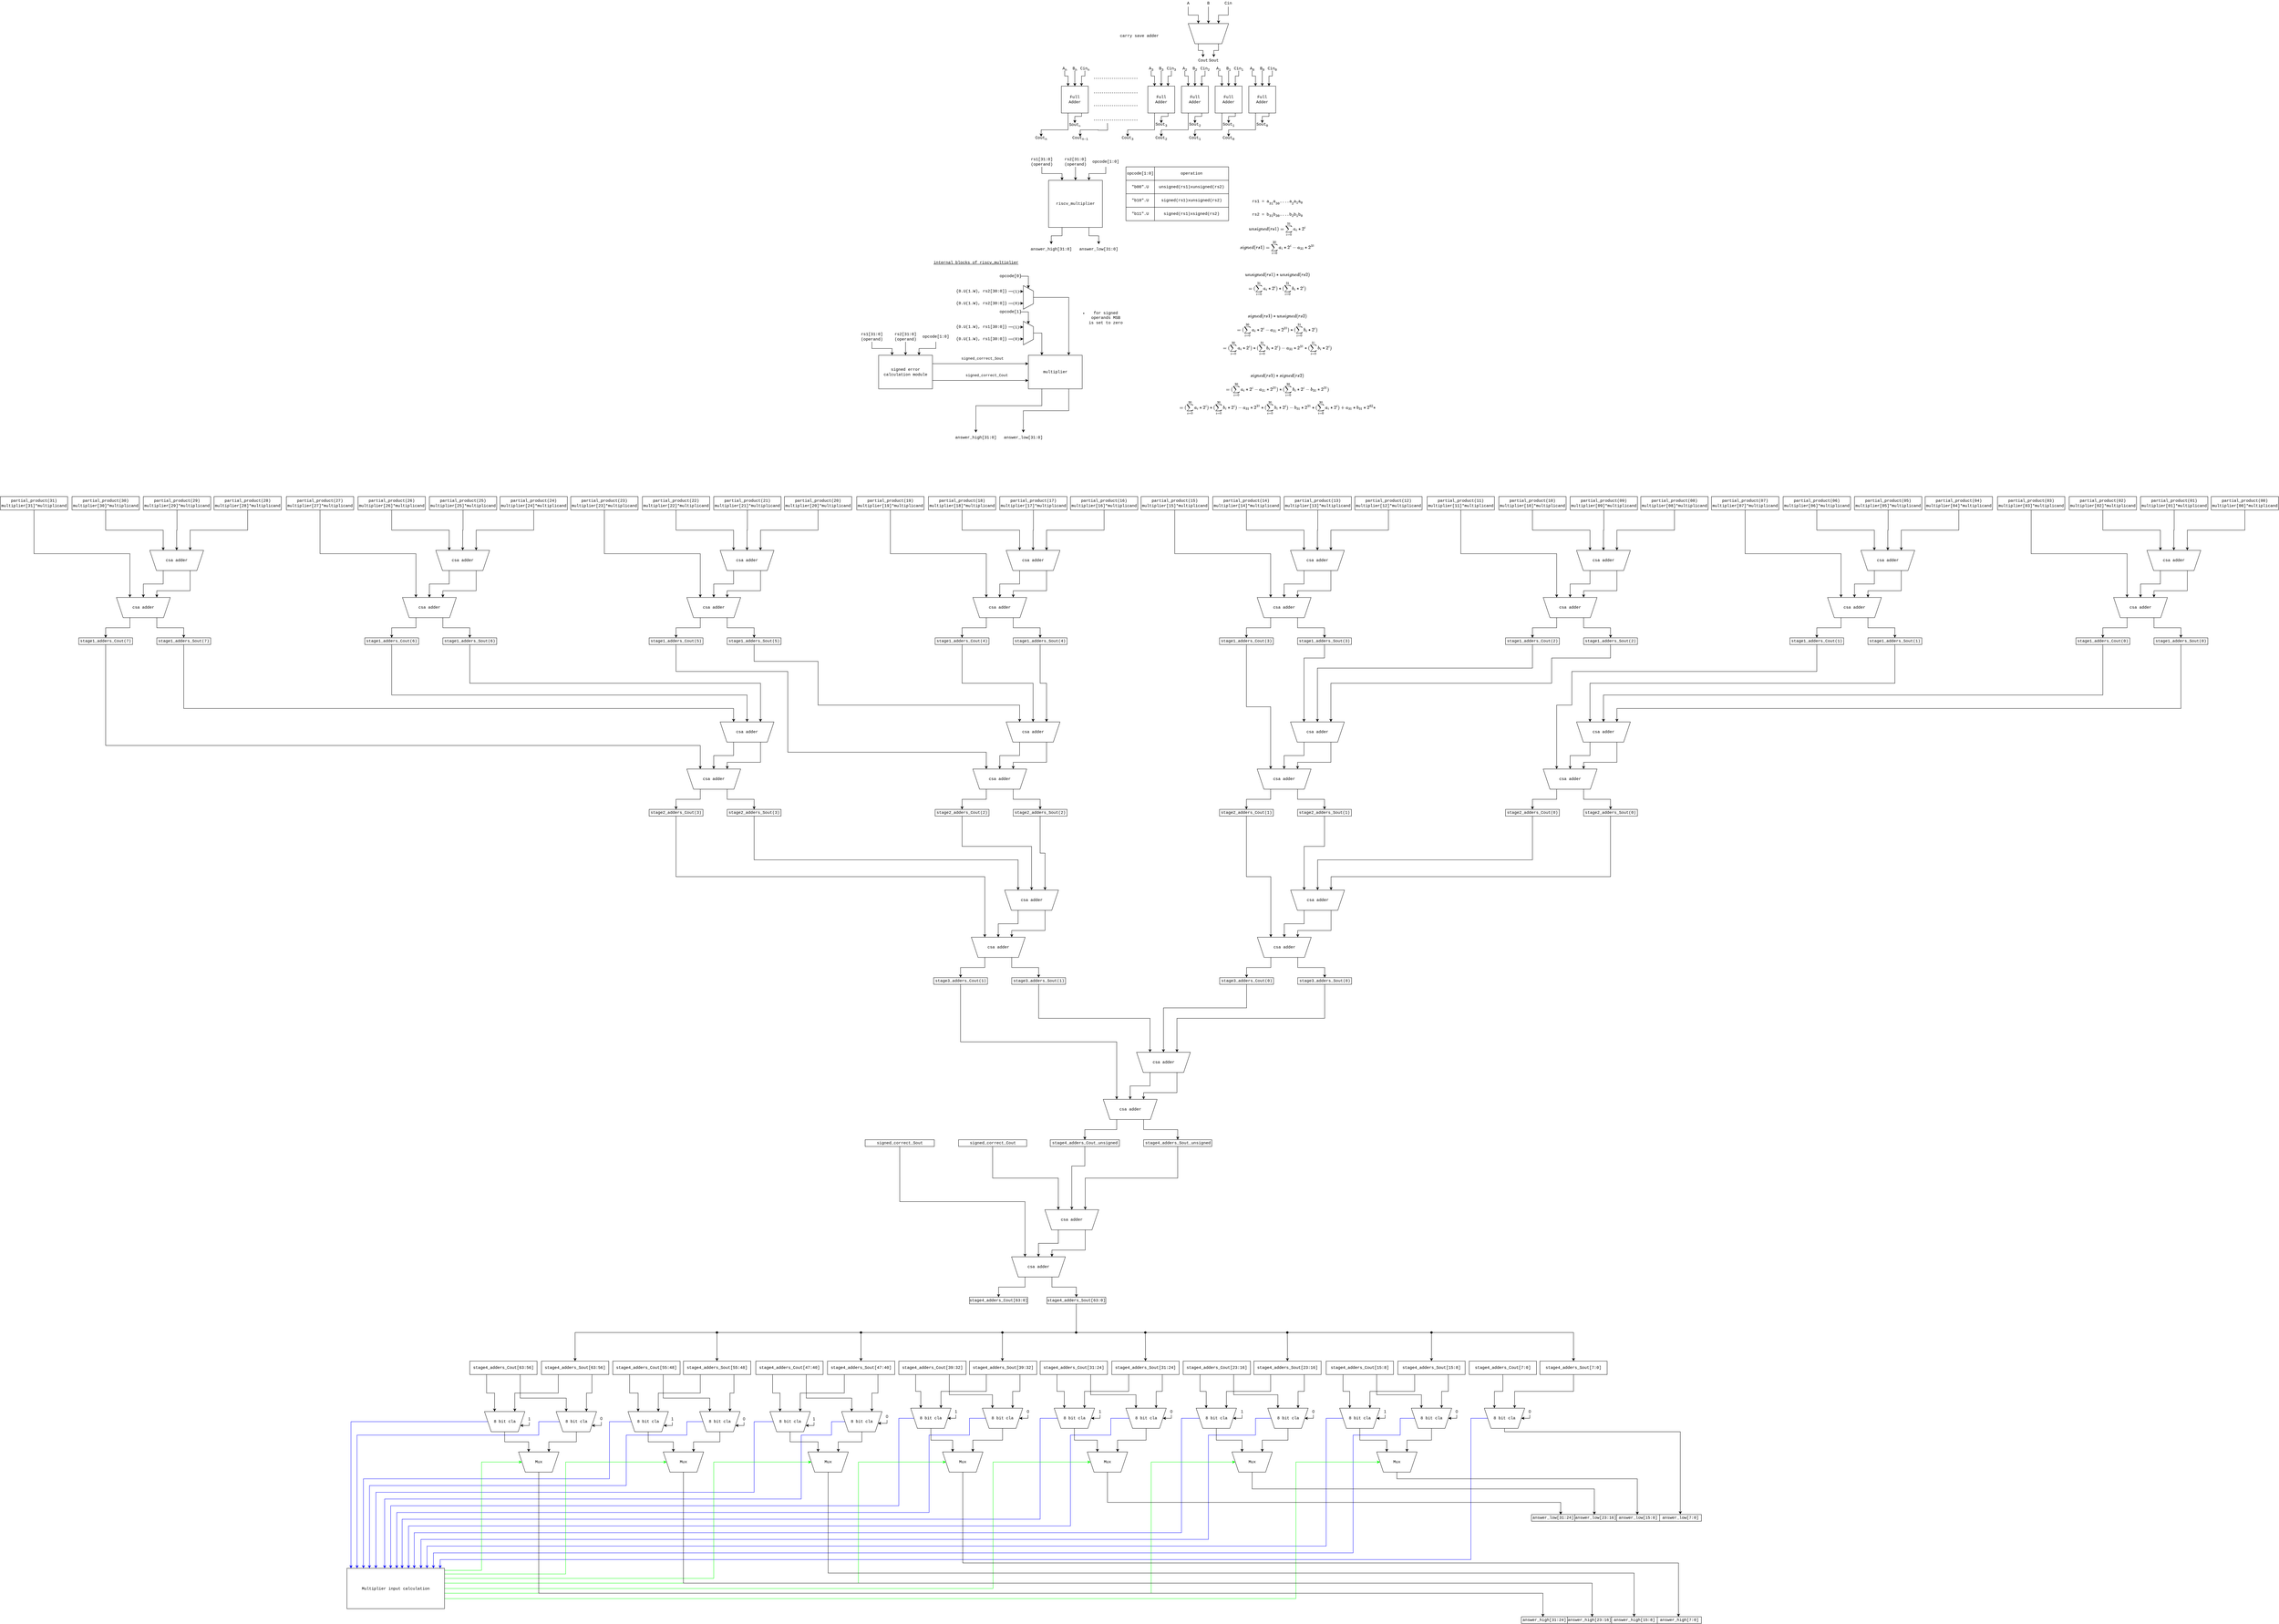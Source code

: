 <mxfile version="15.8.7" type="device"><diagram id="OVe-Mw8t8G0XhFDJ3r7B" name="Page-1"><mxGraphModel dx="4525" dy="732" grid="1" gridSize="10" guides="1" tooltips="1" connect="1" arrows="1" fold="1" page="1" pageScale="1" pageWidth="850" pageHeight="1100" math="1" shadow="0"><root><mxCell id="0"/><mxCell id="1" parent="0"/><mxCell id="Wn50Vm2GA2nEdBZu2jNq-1" value="&lt;font face=&quot;Courier New&quot;&gt;carry save adder&lt;/font&gt;" style="text;html=1;strokeColor=none;fillColor=none;align=center;verticalAlign=middle;whiteSpace=wrap;rounded=0;" parent="1" vertex="1"><mxGeometry x="125" y="105" width="140" height="30" as="geometry"/></mxCell><mxCell id="Wn50Vm2GA2nEdBZu2jNq-22" style="edgeStyle=orthogonalEdgeStyle;rounded=0;orthogonalLoop=1;jettySize=auto;html=1;exitX=0.25;exitY=1;exitDx=0;exitDy=0;fontFamily=Courier New;startArrow=none;startFill=0;endArrow=classic;endFill=1;entryX=0.5;entryY=0;entryDx=0;entryDy=0;" parent="1" source="Wn50Vm2GA2nEdBZu2jNq-3" target="Wn50Vm2GA2nEdBZu2jNq-23" edge="1"><mxGeometry relative="1" as="geometry"><mxPoint x="480" y="410" as="targetPoint"/><Array as="points"><mxPoint x="540" y="400"/><mxPoint x="460" y="400"/></Array></mxGeometry></mxCell><mxCell id="Wn50Vm2GA2nEdBZu2jNq-3" value="Full&lt;br&gt;Adder" style="whiteSpace=wrap;html=1;aspect=fixed;fontFamily=Courier New;" parent="1" vertex="1"><mxGeometry x="520" y="270" width="80" height="80" as="geometry"/></mxCell><mxCell id="Wn50Vm2GA2nEdBZu2jNq-4" value="" style="endArrow=classic;html=1;rounded=0;fontFamily=Courier New;entryX=0.75;entryY=0;entryDx=0;entryDy=0;exitX=0.5;exitY=1;exitDx=0;exitDy=0;" parent="1" source="Wn50Vm2GA2nEdBZu2jNq-7" target="Wn50Vm2GA2nEdBZu2jNq-3" edge="1"><mxGeometry width="50" height="50" relative="1" as="geometry"><mxPoint x="580" y="220" as="sourcePoint"/><mxPoint x="590" y="290" as="targetPoint"/><Array as="points"><mxPoint x="590" y="240"/><mxPoint x="580" y="240"/></Array></mxGeometry></mxCell><mxCell id="Wn50Vm2GA2nEdBZu2jNq-5" value="" style="endArrow=classic;html=1;rounded=0;fontFamily=Courier New;entryX=0.5;entryY=0;entryDx=0;entryDy=0;exitX=0.5;exitY=1;exitDx=0;exitDy=0;" parent="1" source="Wn50Vm2GA2nEdBZu2jNq-8" target="Wn50Vm2GA2nEdBZu2jNq-3" edge="1"><mxGeometry width="50" height="50" relative="1" as="geometry"><mxPoint x="560" y="220" as="sourcePoint"/><mxPoint x="590" y="280" as="targetPoint"/></mxGeometry></mxCell><mxCell id="Wn50Vm2GA2nEdBZu2jNq-6" value="" style="endArrow=classic;html=1;rounded=0;fontFamily=Courier New;entryX=0.25;entryY=0;entryDx=0;entryDy=0;exitX=0.5;exitY=1;exitDx=0;exitDy=0;" parent="1" source="Wn50Vm2GA2nEdBZu2jNq-9" target="Wn50Vm2GA2nEdBZu2jNq-3" edge="1"><mxGeometry width="50" height="50" relative="1" as="geometry"><mxPoint x="540" y="220" as="sourcePoint"/><mxPoint x="600" y="290" as="targetPoint"/><Array as="points"><mxPoint x="530" y="240"/><mxPoint x="540" y="240"/></Array></mxGeometry></mxCell><mxCell id="Wn50Vm2GA2nEdBZu2jNq-7" value="Cin&lt;sub&gt;0&lt;/sub&gt;" style="text;html=1;strokeColor=none;fillColor=none;align=center;verticalAlign=middle;whiteSpace=wrap;rounded=0;fontFamily=Courier New;" parent="1" vertex="1"><mxGeometry x="570" y="214" width="40" height="10" as="geometry"/></mxCell><mxCell id="Wn50Vm2GA2nEdBZu2jNq-8" value="B&lt;sub&gt;0&lt;/sub&gt;" style="text;html=1;strokeColor=none;fillColor=none;align=center;verticalAlign=middle;whiteSpace=wrap;rounded=0;fontFamily=Courier New;" parent="1" vertex="1"><mxGeometry x="550" y="214" width="20" height="10" as="geometry"/></mxCell><mxCell id="Wn50Vm2GA2nEdBZu2jNq-9" value="A&lt;sub&gt;0&lt;/sub&gt;" style="text;html=1;strokeColor=none;fillColor=none;align=center;verticalAlign=middle;whiteSpace=wrap;rounded=0;fontFamily=Courier New;" parent="1" vertex="1"><mxGeometry x="520" y="214" width="20" height="10" as="geometry"/></mxCell><mxCell id="Wn50Vm2GA2nEdBZu2jNq-12" style="edgeStyle=orthogonalEdgeStyle;rounded=0;orthogonalLoop=1;jettySize=auto;html=1;exitX=0.5;exitY=0;exitDx=0;exitDy=0;entryX=0.75;entryY=1;entryDx=0;entryDy=0;fontFamily=Courier New;startArrow=classic;startFill=1;endArrow=none;endFill=0;" parent="1" source="Wn50Vm2GA2nEdBZu2jNq-11" target="Wn50Vm2GA2nEdBZu2jNq-3" edge="1"><mxGeometry relative="1" as="geometry"><Array as="points"><mxPoint x="560" y="360"/><mxPoint x="580" y="360"/></Array></mxGeometry></mxCell><mxCell id="Wn50Vm2GA2nEdBZu2jNq-11" value="Sout&lt;sub&gt;0&lt;/sub&gt;" style="text;html=1;strokeColor=none;fillColor=none;align=center;verticalAlign=middle;whiteSpace=wrap;rounded=0;fontFamily=Courier New;" parent="1" vertex="1"><mxGeometry x="555" y="380" width="10" height="10" as="geometry"/></mxCell><mxCell id="Wn50Vm2GA2nEdBZu2jNq-23" value="Cout&lt;sub&gt;0&lt;/sub&gt;" style="text;html=1;strokeColor=none;fillColor=none;align=center;verticalAlign=middle;whiteSpace=wrap;rounded=0;fontFamily=Courier New;" parent="1" vertex="1"><mxGeometry x="455" y="420" width="10" height="10" as="geometry"/></mxCell><mxCell id="Wn50Vm2GA2nEdBZu2jNq-35" style="edgeStyle=orthogonalEdgeStyle;rounded=0;orthogonalLoop=1;jettySize=auto;html=1;exitX=0.25;exitY=1;exitDx=0;exitDy=0;fontFamily=Courier New;startArrow=none;startFill=0;endArrow=classic;endFill=1;entryX=0.5;entryY=0;entryDx=0;entryDy=0;" parent="1" source="Wn50Vm2GA2nEdBZu2jNq-36" target="Wn50Vm2GA2nEdBZu2jNq-45" edge="1"><mxGeometry relative="1" as="geometry"><mxPoint x="380" y="410" as="targetPoint"/><Array as="points"><mxPoint x="440" y="400"/><mxPoint x="360" y="400"/></Array></mxGeometry></mxCell><mxCell id="Wn50Vm2GA2nEdBZu2jNq-36" value="Full&lt;br&gt;Adder" style="whiteSpace=wrap;html=1;aspect=fixed;fontFamily=Courier New;" parent="1" vertex="1"><mxGeometry x="420" y="270" width="80" height="80" as="geometry"/></mxCell><mxCell id="Wn50Vm2GA2nEdBZu2jNq-37" value="" style="endArrow=classic;html=1;rounded=0;fontFamily=Courier New;entryX=0.75;entryY=0;entryDx=0;entryDy=0;exitX=0.5;exitY=1;exitDx=0;exitDy=0;" parent="1" source="Wn50Vm2GA2nEdBZu2jNq-40" target="Wn50Vm2GA2nEdBZu2jNq-36" edge="1"><mxGeometry width="50" height="50" relative="1" as="geometry"><mxPoint x="480" y="220" as="sourcePoint"/><mxPoint x="490" y="290" as="targetPoint"/><Array as="points"><mxPoint x="490" y="240"/><mxPoint x="480" y="240"/></Array></mxGeometry></mxCell><mxCell id="Wn50Vm2GA2nEdBZu2jNq-38" value="" style="endArrow=classic;html=1;rounded=0;fontFamily=Courier New;entryX=0.5;entryY=0;entryDx=0;entryDy=0;exitX=0.5;exitY=1;exitDx=0;exitDy=0;" parent="1" source="Wn50Vm2GA2nEdBZu2jNq-41" target="Wn50Vm2GA2nEdBZu2jNq-36" edge="1"><mxGeometry width="50" height="50" relative="1" as="geometry"><mxPoint x="460" y="220" as="sourcePoint"/><mxPoint x="490" y="280" as="targetPoint"/></mxGeometry></mxCell><mxCell id="Wn50Vm2GA2nEdBZu2jNq-39" value="" style="endArrow=classic;html=1;rounded=0;fontFamily=Courier New;entryX=0.25;entryY=0;entryDx=0;entryDy=0;exitX=0.5;exitY=1;exitDx=0;exitDy=0;" parent="1" source="Wn50Vm2GA2nEdBZu2jNq-42" target="Wn50Vm2GA2nEdBZu2jNq-36" edge="1"><mxGeometry width="50" height="50" relative="1" as="geometry"><mxPoint x="440" y="220" as="sourcePoint"/><mxPoint x="500" y="290" as="targetPoint"/><Array as="points"><mxPoint x="430" y="240"/><mxPoint x="440" y="240"/></Array></mxGeometry></mxCell><mxCell id="Wn50Vm2GA2nEdBZu2jNq-40" value="Cin&lt;sub&gt;1&lt;/sub&gt;" style="text;html=1;strokeColor=none;fillColor=none;align=center;verticalAlign=middle;whiteSpace=wrap;rounded=0;fontFamily=Courier New;" parent="1" vertex="1"><mxGeometry x="470" y="214" width="40" height="10" as="geometry"/></mxCell><mxCell id="Wn50Vm2GA2nEdBZu2jNq-41" value="B&lt;sub&gt;1&lt;/sub&gt;" style="text;html=1;strokeColor=none;fillColor=none;align=center;verticalAlign=middle;whiteSpace=wrap;rounded=0;fontFamily=Courier New;" parent="1" vertex="1"><mxGeometry x="450" y="214" width="20" height="10" as="geometry"/></mxCell><mxCell id="Wn50Vm2GA2nEdBZu2jNq-42" value="A&lt;sub&gt;1&lt;/sub&gt;" style="text;html=1;strokeColor=none;fillColor=none;align=center;verticalAlign=middle;whiteSpace=wrap;rounded=0;fontFamily=Courier New;" parent="1" vertex="1"><mxGeometry x="420" y="214" width="20" height="10" as="geometry"/></mxCell><mxCell id="Wn50Vm2GA2nEdBZu2jNq-43" style="edgeStyle=orthogonalEdgeStyle;rounded=0;orthogonalLoop=1;jettySize=auto;html=1;exitX=0.5;exitY=0;exitDx=0;exitDy=0;entryX=0.75;entryY=1;entryDx=0;entryDy=0;fontFamily=Courier New;startArrow=classic;startFill=1;endArrow=none;endFill=0;" parent="1" source="Wn50Vm2GA2nEdBZu2jNq-44" target="Wn50Vm2GA2nEdBZu2jNq-36" edge="1"><mxGeometry relative="1" as="geometry"><Array as="points"><mxPoint x="460" y="360"/><mxPoint x="480" y="360"/></Array></mxGeometry></mxCell><mxCell id="Wn50Vm2GA2nEdBZu2jNq-44" value="Sout&lt;sub&gt;1&lt;/sub&gt;" style="text;html=1;strokeColor=none;fillColor=none;align=center;verticalAlign=middle;whiteSpace=wrap;rounded=0;fontFamily=Courier New;" parent="1" vertex="1"><mxGeometry x="455" y="380" width="10" height="10" as="geometry"/></mxCell><mxCell id="Wn50Vm2GA2nEdBZu2jNq-45" value="Cout&lt;sub&gt;1&lt;/sub&gt;" style="text;html=1;strokeColor=none;fillColor=none;align=center;verticalAlign=middle;whiteSpace=wrap;rounded=0;fontFamily=Courier New;" parent="1" vertex="1"><mxGeometry x="355" y="420" width="10" height="10" as="geometry"/></mxCell><mxCell id="Wn50Vm2GA2nEdBZu2jNq-46" style="edgeStyle=orthogonalEdgeStyle;rounded=0;orthogonalLoop=1;jettySize=auto;html=1;exitX=0.25;exitY=1;exitDx=0;exitDy=0;fontFamily=Courier New;startArrow=none;startFill=0;endArrow=classic;endFill=1;entryX=0.5;entryY=0;entryDx=0;entryDy=0;" parent="1" source="Wn50Vm2GA2nEdBZu2jNq-47" target="Wn50Vm2GA2nEdBZu2jNq-56" edge="1"><mxGeometry relative="1" as="geometry"><mxPoint x="280" y="410" as="targetPoint"/><Array as="points"><mxPoint x="340" y="400"/><mxPoint x="260" y="400"/></Array></mxGeometry></mxCell><mxCell id="Wn50Vm2GA2nEdBZu2jNq-47" value="Full&lt;br&gt;Adder" style="whiteSpace=wrap;html=1;aspect=fixed;fontFamily=Courier New;" parent="1" vertex="1"><mxGeometry x="320" y="270" width="80" height="80" as="geometry"/></mxCell><mxCell id="Wn50Vm2GA2nEdBZu2jNq-48" value="" style="endArrow=classic;html=1;rounded=0;fontFamily=Courier New;entryX=0.75;entryY=0;entryDx=0;entryDy=0;exitX=0.5;exitY=1;exitDx=0;exitDy=0;" parent="1" source="Wn50Vm2GA2nEdBZu2jNq-51" target="Wn50Vm2GA2nEdBZu2jNq-47" edge="1"><mxGeometry width="50" height="50" relative="1" as="geometry"><mxPoint x="380" y="220" as="sourcePoint"/><mxPoint x="390" y="290" as="targetPoint"/><Array as="points"><mxPoint x="390" y="240"/><mxPoint x="380" y="240"/></Array></mxGeometry></mxCell><mxCell id="Wn50Vm2GA2nEdBZu2jNq-49" value="" style="endArrow=classic;html=1;rounded=0;fontFamily=Courier New;entryX=0.5;entryY=0;entryDx=0;entryDy=0;exitX=0.5;exitY=1;exitDx=0;exitDy=0;" parent="1" source="Wn50Vm2GA2nEdBZu2jNq-52" target="Wn50Vm2GA2nEdBZu2jNq-47" edge="1"><mxGeometry width="50" height="50" relative="1" as="geometry"><mxPoint x="360" y="220" as="sourcePoint"/><mxPoint x="390" y="280" as="targetPoint"/></mxGeometry></mxCell><mxCell id="Wn50Vm2GA2nEdBZu2jNq-50" value="" style="endArrow=classic;html=1;rounded=0;fontFamily=Courier New;entryX=0.25;entryY=0;entryDx=0;entryDy=0;exitX=0.5;exitY=1;exitDx=0;exitDy=0;" parent="1" source="Wn50Vm2GA2nEdBZu2jNq-53" target="Wn50Vm2GA2nEdBZu2jNq-47" edge="1"><mxGeometry width="50" height="50" relative="1" as="geometry"><mxPoint x="340" y="220" as="sourcePoint"/><mxPoint x="400" y="290" as="targetPoint"/><Array as="points"><mxPoint x="330" y="240"/><mxPoint x="340" y="240"/></Array></mxGeometry></mxCell><mxCell id="Wn50Vm2GA2nEdBZu2jNq-51" value="Cin&lt;sub&gt;2&lt;/sub&gt;" style="text;html=1;strokeColor=none;fillColor=none;align=center;verticalAlign=middle;whiteSpace=wrap;rounded=0;fontFamily=Courier New;" parent="1" vertex="1"><mxGeometry x="370" y="214" width="40" height="10" as="geometry"/></mxCell><mxCell id="Wn50Vm2GA2nEdBZu2jNq-52" value="B&lt;sub&gt;2&lt;/sub&gt;" style="text;html=1;strokeColor=none;fillColor=none;align=center;verticalAlign=middle;whiteSpace=wrap;rounded=0;fontFamily=Courier New;" parent="1" vertex="1"><mxGeometry x="350" y="214" width="20" height="10" as="geometry"/></mxCell><mxCell id="Wn50Vm2GA2nEdBZu2jNq-53" value="A&lt;sub&gt;2&lt;/sub&gt;" style="text;html=1;strokeColor=none;fillColor=none;align=center;verticalAlign=middle;whiteSpace=wrap;rounded=0;fontFamily=Courier New;" parent="1" vertex="1"><mxGeometry x="320" y="214" width="20" height="10" as="geometry"/></mxCell><mxCell id="Wn50Vm2GA2nEdBZu2jNq-54" style="edgeStyle=orthogonalEdgeStyle;rounded=0;orthogonalLoop=1;jettySize=auto;html=1;exitX=0.5;exitY=0;exitDx=0;exitDy=0;entryX=0.75;entryY=1;entryDx=0;entryDy=0;fontFamily=Courier New;startArrow=classic;startFill=1;endArrow=none;endFill=0;" parent="1" source="Wn50Vm2GA2nEdBZu2jNq-55" target="Wn50Vm2GA2nEdBZu2jNq-47" edge="1"><mxGeometry relative="1" as="geometry"><Array as="points"><mxPoint x="360" y="360"/><mxPoint x="380" y="360"/></Array></mxGeometry></mxCell><mxCell id="Wn50Vm2GA2nEdBZu2jNq-55" value="Sout&lt;sub&gt;2&lt;/sub&gt;" style="text;html=1;strokeColor=none;fillColor=none;align=center;verticalAlign=middle;whiteSpace=wrap;rounded=0;fontFamily=Courier New;" parent="1" vertex="1"><mxGeometry x="355" y="380" width="10" height="10" as="geometry"/></mxCell><mxCell id="Wn50Vm2GA2nEdBZu2jNq-56" value="Cout&lt;sub&gt;2&lt;/sub&gt;" style="text;html=1;strokeColor=none;fillColor=none;align=center;verticalAlign=middle;whiteSpace=wrap;rounded=0;fontFamily=Courier New;" parent="1" vertex="1"><mxGeometry x="255" y="420" width="10" height="10" as="geometry"/></mxCell><mxCell id="Wn50Vm2GA2nEdBZu2jNq-57" style="edgeStyle=orthogonalEdgeStyle;rounded=0;orthogonalLoop=1;jettySize=auto;html=1;exitX=0.25;exitY=1;exitDx=0;exitDy=0;fontFamily=Courier New;startArrow=none;startFill=0;endArrow=classic;endFill=1;entryX=0.5;entryY=0;entryDx=0;entryDy=0;" parent="1" source="Wn50Vm2GA2nEdBZu2jNq-58" target="Wn50Vm2GA2nEdBZu2jNq-67" edge="1"><mxGeometry relative="1" as="geometry"><mxPoint x="180" y="410" as="targetPoint"/><Array as="points"><mxPoint x="240" y="400"/><mxPoint x="160" y="400"/></Array></mxGeometry></mxCell><mxCell id="Wn50Vm2GA2nEdBZu2jNq-58" value="Full&lt;br&gt;Adder" style="whiteSpace=wrap;html=1;aspect=fixed;fontFamily=Courier New;" parent="1" vertex="1"><mxGeometry x="220" y="270" width="80" height="80" as="geometry"/></mxCell><mxCell id="Wn50Vm2GA2nEdBZu2jNq-59" value="" style="endArrow=classic;html=1;rounded=0;fontFamily=Courier New;entryX=0.75;entryY=0;entryDx=0;entryDy=0;exitX=0.5;exitY=1;exitDx=0;exitDy=0;" parent="1" source="Wn50Vm2GA2nEdBZu2jNq-62" target="Wn50Vm2GA2nEdBZu2jNq-58" edge="1"><mxGeometry width="50" height="50" relative="1" as="geometry"><mxPoint x="280" y="220" as="sourcePoint"/><mxPoint x="290" y="290" as="targetPoint"/><Array as="points"><mxPoint x="290" y="240"/><mxPoint x="280" y="240"/></Array></mxGeometry></mxCell><mxCell id="Wn50Vm2GA2nEdBZu2jNq-60" value="" style="endArrow=classic;html=1;rounded=0;fontFamily=Courier New;entryX=0.5;entryY=0;entryDx=0;entryDy=0;exitX=0.5;exitY=1;exitDx=0;exitDy=0;" parent="1" source="Wn50Vm2GA2nEdBZu2jNq-63" target="Wn50Vm2GA2nEdBZu2jNq-58" edge="1"><mxGeometry width="50" height="50" relative="1" as="geometry"><mxPoint x="260" y="220" as="sourcePoint"/><mxPoint x="290" y="280" as="targetPoint"/></mxGeometry></mxCell><mxCell id="Wn50Vm2GA2nEdBZu2jNq-61" value="" style="endArrow=classic;html=1;rounded=0;fontFamily=Courier New;entryX=0.25;entryY=0;entryDx=0;entryDy=0;exitX=0.5;exitY=1;exitDx=0;exitDy=0;" parent="1" source="Wn50Vm2GA2nEdBZu2jNq-64" target="Wn50Vm2GA2nEdBZu2jNq-58" edge="1"><mxGeometry width="50" height="50" relative="1" as="geometry"><mxPoint x="240" y="220" as="sourcePoint"/><mxPoint x="300" y="290" as="targetPoint"/><Array as="points"><mxPoint x="230" y="240"/><mxPoint x="240" y="240"/></Array></mxGeometry></mxCell><mxCell id="Wn50Vm2GA2nEdBZu2jNq-62" value="Cin&lt;sub&gt;3&lt;/sub&gt;" style="text;html=1;strokeColor=none;fillColor=none;align=center;verticalAlign=middle;whiteSpace=wrap;rounded=0;fontFamily=Courier New;" parent="1" vertex="1"><mxGeometry x="270" y="214" width="40" height="10" as="geometry"/></mxCell><mxCell id="Wn50Vm2GA2nEdBZu2jNq-63" value="B&lt;sub&gt;3&lt;/sub&gt;" style="text;html=1;strokeColor=none;fillColor=none;align=center;verticalAlign=middle;whiteSpace=wrap;rounded=0;fontFamily=Courier New;" parent="1" vertex="1"><mxGeometry x="250" y="214" width="20" height="10" as="geometry"/></mxCell><mxCell id="Wn50Vm2GA2nEdBZu2jNq-64" value="A&lt;sub&gt;3&lt;/sub&gt;" style="text;html=1;strokeColor=none;fillColor=none;align=center;verticalAlign=middle;whiteSpace=wrap;rounded=0;fontFamily=Courier New;" parent="1" vertex="1"><mxGeometry x="220" y="214" width="20" height="10" as="geometry"/></mxCell><mxCell id="Wn50Vm2GA2nEdBZu2jNq-65" style="edgeStyle=orthogonalEdgeStyle;rounded=0;orthogonalLoop=1;jettySize=auto;html=1;exitX=0.5;exitY=0;exitDx=0;exitDy=0;entryX=0.75;entryY=1;entryDx=0;entryDy=0;fontFamily=Courier New;startArrow=classic;startFill=1;endArrow=none;endFill=0;" parent="1" source="Wn50Vm2GA2nEdBZu2jNq-66" target="Wn50Vm2GA2nEdBZu2jNq-58" edge="1"><mxGeometry relative="1" as="geometry"><Array as="points"><mxPoint x="260" y="360"/><mxPoint x="280" y="360"/></Array></mxGeometry></mxCell><mxCell id="Wn50Vm2GA2nEdBZu2jNq-66" value="Sout&lt;sub&gt;3&lt;/sub&gt;" style="text;html=1;strokeColor=none;fillColor=none;align=center;verticalAlign=middle;whiteSpace=wrap;rounded=0;fontFamily=Courier New;" parent="1" vertex="1"><mxGeometry x="255" y="380" width="10" height="10" as="geometry"/></mxCell><mxCell id="Wn50Vm2GA2nEdBZu2jNq-67" value="Cout&lt;sub&gt;3&lt;/sub&gt;" style="text;html=1;strokeColor=none;fillColor=none;align=center;verticalAlign=middle;whiteSpace=wrap;rounded=0;fontFamily=Courier New;" parent="1" vertex="1"><mxGeometry x="155" y="420" width="10" height="10" as="geometry"/></mxCell><mxCell id="Wn50Vm2GA2nEdBZu2jNq-68" value="" style="endArrow=none;dashed=1;html=1;rounded=0;fontFamily=Courier New;" parent="1" edge="1"><mxGeometry width="50" height="50" relative="1" as="geometry"><mxPoint x="60" y="247" as="sourcePoint"/><mxPoint x="190" y="247" as="targetPoint"/></mxGeometry></mxCell><mxCell id="Wn50Vm2GA2nEdBZu2jNq-70" value="" style="endArrow=none;dashed=1;html=1;rounded=0;fontFamily=Courier New;" parent="1" edge="1"><mxGeometry width="50" height="50" relative="1" as="geometry"><mxPoint x="60.0" y="290.0" as="sourcePoint"/><mxPoint x="190" y="290.0" as="targetPoint"/></mxGeometry></mxCell><mxCell id="Wn50Vm2GA2nEdBZu2jNq-71" value="" style="endArrow=none;dashed=1;html=1;rounded=0;fontFamily=Courier New;" parent="1" edge="1"><mxGeometry width="50" height="50" relative="1" as="geometry"><mxPoint x="60.0" y="328.0" as="sourcePoint"/><mxPoint x="190" y="328.0" as="targetPoint"/></mxGeometry></mxCell><mxCell id="Wn50Vm2GA2nEdBZu2jNq-72" value="" style="endArrow=none;dashed=1;html=1;rounded=0;fontFamily=Courier New;" parent="1" edge="1"><mxGeometry width="50" height="50" relative="1" as="geometry"><mxPoint x="60.0" y="371.0" as="sourcePoint"/><mxPoint x="190" y="371.0" as="targetPoint"/></mxGeometry></mxCell><mxCell id="Wn50Vm2GA2nEdBZu2jNq-87" style="edgeStyle=orthogonalEdgeStyle;rounded=0;orthogonalLoop=1;jettySize=auto;html=1;exitX=0.5;exitY=0;exitDx=0;exitDy=0;fontFamily=Courier New;startArrow=classic;startFill=1;endArrow=none;endFill=0;" parent="1" source="Wn50Vm2GA2nEdBZu2jNq-73" edge="1"><mxGeometry relative="1" as="geometry"><mxPoint x="100" y="380.0" as="targetPoint"/></mxGeometry></mxCell><mxCell id="Wn50Vm2GA2nEdBZu2jNq-73" value="Cout&lt;sub&gt;n-1&lt;/sub&gt;" style="text;html=1;strokeColor=none;fillColor=none;align=center;verticalAlign=middle;whiteSpace=wrap;rounded=0;fontFamily=Courier New;" parent="1" vertex="1"><mxGeometry x="-7" y="420" width="52" height="10" as="geometry"/></mxCell><mxCell id="Wn50Vm2GA2nEdBZu2jNq-74" style="edgeStyle=orthogonalEdgeStyle;rounded=0;orthogonalLoop=1;jettySize=auto;html=1;exitX=0.25;exitY=1;exitDx=0;exitDy=0;fontFamily=Courier New;startArrow=none;startFill=0;endArrow=classic;endFill=1;entryX=0.5;entryY=0;entryDx=0;entryDy=0;" parent="1" source="Wn50Vm2GA2nEdBZu2jNq-75" target="Wn50Vm2GA2nEdBZu2jNq-84" edge="1"><mxGeometry relative="1" as="geometry"><mxPoint x="-77" y="410" as="targetPoint"/><Array as="points"><mxPoint x="-17" y="400"/><mxPoint x="-97" y="400"/></Array></mxGeometry></mxCell><mxCell id="Wn50Vm2GA2nEdBZu2jNq-75" value="Full&lt;br&gt;Adder" style="whiteSpace=wrap;html=1;aspect=fixed;fontFamily=Courier New;" parent="1" vertex="1"><mxGeometry x="-37" y="270" width="80" height="80" as="geometry"/></mxCell><mxCell id="Wn50Vm2GA2nEdBZu2jNq-76" value="" style="endArrow=classic;html=1;rounded=0;fontFamily=Courier New;entryX=0.75;entryY=0;entryDx=0;entryDy=0;exitX=0.5;exitY=1;exitDx=0;exitDy=0;" parent="1" source="Wn50Vm2GA2nEdBZu2jNq-79" target="Wn50Vm2GA2nEdBZu2jNq-75" edge="1"><mxGeometry width="50" height="50" relative="1" as="geometry"><mxPoint x="23" y="220" as="sourcePoint"/><mxPoint x="33" y="290" as="targetPoint"/><Array as="points"><mxPoint x="33" y="240"/><mxPoint x="23" y="240"/></Array></mxGeometry></mxCell><mxCell id="Wn50Vm2GA2nEdBZu2jNq-77" value="" style="endArrow=classic;html=1;rounded=0;fontFamily=Courier New;entryX=0.5;entryY=0;entryDx=0;entryDy=0;exitX=0.5;exitY=1;exitDx=0;exitDy=0;" parent="1" source="Wn50Vm2GA2nEdBZu2jNq-80" target="Wn50Vm2GA2nEdBZu2jNq-75" edge="1"><mxGeometry width="50" height="50" relative="1" as="geometry"><mxPoint x="3" y="220" as="sourcePoint"/><mxPoint x="33" y="280" as="targetPoint"/></mxGeometry></mxCell><mxCell id="Wn50Vm2GA2nEdBZu2jNq-78" value="" style="endArrow=classic;html=1;rounded=0;fontFamily=Courier New;entryX=0.25;entryY=0;entryDx=0;entryDy=0;exitX=0.5;exitY=1;exitDx=0;exitDy=0;" parent="1" source="Wn50Vm2GA2nEdBZu2jNq-81" target="Wn50Vm2GA2nEdBZu2jNq-75" edge="1"><mxGeometry width="50" height="50" relative="1" as="geometry"><mxPoint x="-17" y="220" as="sourcePoint"/><mxPoint x="43" y="290" as="targetPoint"/><Array as="points"><mxPoint x="-27" y="240"/><mxPoint x="-17" y="240"/></Array></mxGeometry></mxCell><mxCell id="Wn50Vm2GA2nEdBZu2jNq-79" value="Cin&lt;sub&gt;n&lt;/sub&gt;" style="text;html=1;strokeColor=none;fillColor=none;align=center;verticalAlign=middle;whiteSpace=wrap;rounded=0;fontFamily=Courier New;" parent="1" vertex="1"><mxGeometry x="13" y="214" width="40" height="10" as="geometry"/></mxCell><mxCell id="Wn50Vm2GA2nEdBZu2jNq-80" value="B&lt;sub&gt;n&lt;/sub&gt;" style="text;html=1;strokeColor=none;fillColor=none;align=center;verticalAlign=middle;whiteSpace=wrap;rounded=0;fontFamily=Courier New;" parent="1" vertex="1"><mxGeometry x="-7" y="214" width="20" height="10" as="geometry"/></mxCell><mxCell id="Wn50Vm2GA2nEdBZu2jNq-81" value="A&lt;sub&gt;n&lt;/sub&gt;" style="text;html=1;strokeColor=none;fillColor=none;align=center;verticalAlign=middle;whiteSpace=wrap;rounded=0;fontFamily=Courier New;" parent="1" vertex="1"><mxGeometry x="-37" y="214" width="20" height="10" as="geometry"/></mxCell><mxCell id="Wn50Vm2GA2nEdBZu2jNq-82" style="edgeStyle=orthogonalEdgeStyle;rounded=0;orthogonalLoop=1;jettySize=auto;html=1;exitX=0.5;exitY=0;exitDx=0;exitDy=0;entryX=0.75;entryY=1;entryDx=0;entryDy=0;fontFamily=Courier New;startArrow=classic;startFill=1;endArrow=none;endFill=0;" parent="1" source="Wn50Vm2GA2nEdBZu2jNq-83" target="Wn50Vm2GA2nEdBZu2jNq-75" edge="1"><mxGeometry relative="1" as="geometry"><Array as="points"><mxPoint x="3" y="360"/><mxPoint x="23" y="360"/></Array></mxGeometry></mxCell><mxCell id="Wn50Vm2GA2nEdBZu2jNq-83" value="Sout&lt;span style=&quot;font-size: 10px&quot;&gt;&lt;sub&gt;n&lt;/sub&gt;&lt;/span&gt;" style="text;html=1;strokeColor=none;fillColor=none;align=center;verticalAlign=middle;whiteSpace=wrap;rounded=0;fontFamily=Courier New;" parent="1" vertex="1"><mxGeometry x="-2" y="380" width="10" height="10" as="geometry"/></mxCell><mxCell id="Wn50Vm2GA2nEdBZu2jNq-84" value="Cout&lt;sub&gt;n&lt;/sub&gt;" style="text;html=1;strokeColor=none;fillColor=none;align=center;verticalAlign=middle;whiteSpace=wrap;rounded=0;fontFamily=Courier New;" parent="1" vertex="1"><mxGeometry x="-102" y="420" width="10" height="10" as="geometry"/></mxCell><mxCell id="Wn50Vm2GA2nEdBZu2jNq-90" style="edgeStyle=orthogonalEdgeStyle;rounded=0;orthogonalLoop=1;jettySize=auto;html=1;exitX=0.75;exitY=1;exitDx=0;exitDy=0;entryX=0.5;entryY=1;entryDx=0;entryDy=0;fontFamily=Courier New;startArrow=classic;startFill=1;endArrow=none;endFill=0;" parent="1" source="Wn50Vm2GA2nEdBZu2jNq-86" target="Wn50Vm2GA2nEdBZu2jNq-88" edge="1"><mxGeometry relative="1" as="geometry"/></mxCell><mxCell id="Wn50Vm2GA2nEdBZu2jNq-92" style="edgeStyle=orthogonalEdgeStyle;rounded=0;orthogonalLoop=1;jettySize=auto;html=1;exitX=0.5;exitY=1;exitDx=0;exitDy=0;entryX=0.5;entryY=1;entryDx=0;entryDy=0;fontFamily=Courier New;startArrow=classic;startFill=1;endArrow=none;endFill=0;" parent="1" source="Wn50Vm2GA2nEdBZu2jNq-86" target="Wn50Vm2GA2nEdBZu2jNq-91" edge="1"><mxGeometry relative="1" as="geometry"/></mxCell><mxCell id="Wn50Vm2GA2nEdBZu2jNq-94" style="edgeStyle=orthogonalEdgeStyle;rounded=0;orthogonalLoop=1;jettySize=auto;html=1;exitX=0.25;exitY=1;exitDx=0;exitDy=0;fontFamily=Courier New;startArrow=classic;startFill=1;endArrow=none;endFill=0;" parent="1" source="Wn50Vm2GA2nEdBZu2jNq-86" target="Wn50Vm2GA2nEdBZu2jNq-93" edge="1"><mxGeometry relative="1" as="geometry"/></mxCell><mxCell id="Wn50Vm2GA2nEdBZu2jNq-86" value="" style="shape=trapezoid;perimeter=trapezoidPerimeter;whiteSpace=wrap;html=1;fixedSize=1;fontFamily=Courier New;direction=west;" parent="1" vertex="1"><mxGeometry x="340" y="84" width="120" height="60" as="geometry"/></mxCell><mxCell id="Wn50Vm2GA2nEdBZu2jNq-88" value="A" style="text;html=1;strokeColor=none;fillColor=none;align=center;verticalAlign=middle;whiteSpace=wrap;rounded=0;fontFamily=Courier New;" parent="1" vertex="1"><mxGeometry x="330" y="14" width="20" height="20" as="geometry"/></mxCell><mxCell id="Wn50Vm2GA2nEdBZu2jNq-91" value="B" style="text;html=1;strokeColor=none;fillColor=none;align=center;verticalAlign=middle;whiteSpace=wrap;rounded=0;fontFamily=Courier New;" parent="1" vertex="1"><mxGeometry x="390" y="14" width="20" height="20" as="geometry"/></mxCell><mxCell id="Wn50Vm2GA2nEdBZu2jNq-93" value="Cin" style="text;html=1;strokeColor=none;fillColor=none;align=center;verticalAlign=middle;whiteSpace=wrap;rounded=0;fontFamily=Courier New;" parent="1" vertex="1"><mxGeometry x="449" y="14" width="20" height="20" as="geometry"/></mxCell><mxCell id="Wn50Vm2GA2nEdBZu2jNq-96" style="edgeStyle=orthogonalEdgeStyle;rounded=0;orthogonalLoop=1;jettySize=auto;html=1;exitX=0.5;exitY=0;exitDx=0;exitDy=0;entryX=0.75;entryY=0;entryDx=0;entryDy=0;fontFamily=Courier New;startArrow=classic;startFill=1;endArrow=none;endFill=0;" parent="1" source="Wn50Vm2GA2nEdBZu2jNq-95" target="Wn50Vm2GA2nEdBZu2jNq-86" edge="1"><mxGeometry relative="1" as="geometry"/></mxCell><mxCell id="Wn50Vm2GA2nEdBZu2jNq-95" value="Cout" style="text;html=1;strokeColor=none;fillColor=none;align=center;verticalAlign=middle;whiteSpace=wrap;rounded=0;fontFamily=Courier New;" parent="1" vertex="1"><mxGeometry x="374" y="184" width="20" height="20" as="geometry"/></mxCell><mxCell id="Wn50Vm2GA2nEdBZu2jNq-98" style="edgeStyle=orthogonalEdgeStyle;rounded=0;orthogonalLoop=1;jettySize=auto;html=1;exitX=0.5;exitY=0;exitDx=0;exitDy=0;entryX=0.25;entryY=0;entryDx=0;entryDy=0;fontFamily=Courier New;startArrow=classic;startFill=1;endArrow=none;endFill=0;" parent="1" source="Wn50Vm2GA2nEdBZu2jNq-97" target="Wn50Vm2GA2nEdBZu2jNq-86" edge="1"><mxGeometry relative="1" as="geometry"/></mxCell><mxCell id="Wn50Vm2GA2nEdBZu2jNq-97" value="Sout" style="text;html=1;strokeColor=none;fillColor=none;align=center;verticalAlign=middle;whiteSpace=wrap;rounded=0;fontFamily=Courier New;" parent="1" vertex="1"><mxGeometry x="406" y="184" width="20" height="20" as="geometry"/></mxCell><mxCell id="Wn50Vm2GA2nEdBZu2jNq-102" style="edgeStyle=orthogonalEdgeStyle;rounded=0;orthogonalLoop=1;jettySize=auto;html=1;exitX=0.25;exitY=0;exitDx=0;exitDy=0;fontFamily=Courier New;startArrow=classic;startFill=1;endArrow=none;endFill=0;" parent="1" source="Wn50Vm2GA2nEdBZu2jNq-99" target="Wn50Vm2GA2nEdBZu2jNq-101" edge="1"><mxGeometry relative="1" as="geometry"/></mxCell><mxCell id="Wn50Vm2GA2nEdBZu2jNq-104" style="edgeStyle=orthogonalEdgeStyle;rounded=0;orthogonalLoop=1;jettySize=auto;html=1;exitX=0.5;exitY=0;exitDx=0;exitDy=0;entryX=0.5;entryY=1;entryDx=0;entryDy=0;fontFamily=Courier New;startArrow=classic;startFill=1;endArrow=none;endFill=0;" parent="1" source="Wn50Vm2GA2nEdBZu2jNq-99" target="Wn50Vm2GA2nEdBZu2jNq-103" edge="1"><mxGeometry relative="1" as="geometry"/></mxCell><mxCell id="Wn50Vm2GA2nEdBZu2jNq-127" style="edgeStyle=orthogonalEdgeStyle;rounded=0;orthogonalLoop=1;jettySize=auto;html=1;exitX=0.25;exitY=1;exitDx=0;exitDy=0;entryX=0.5;entryY=0;entryDx=0;entryDy=0;fontFamily=Courier New;startArrow=none;startFill=0;endArrow=classic;endFill=1;" parent="1" source="Wn50Vm2GA2nEdBZu2jNq-99" target="Wn50Vm2GA2nEdBZu2jNq-125" edge="1"><mxGeometry relative="1" as="geometry"/></mxCell><mxCell id="Wn50Vm2GA2nEdBZu2jNq-129" style="edgeStyle=orthogonalEdgeStyle;rounded=0;orthogonalLoop=1;jettySize=auto;html=1;exitX=0.75;exitY=1;exitDx=0;exitDy=0;fontFamily=Courier New;startArrow=none;startFill=0;endArrow=classic;endFill=1;" parent="1" source="Wn50Vm2GA2nEdBZu2jNq-99" target="Wn50Vm2GA2nEdBZu2jNq-128" edge="1"><mxGeometry relative="1" as="geometry"/></mxCell><mxCell id="Wn50Vm2GA2nEdBZu2jNq-99" value="riscv_multiplier" style="rounded=0;whiteSpace=wrap;html=1;fontFamily=Courier New;" parent="1" vertex="1"><mxGeometry x="-75" y="550" width="160" height="140" as="geometry"/></mxCell><mxCell id="Wn50Vm2GA2nEdBZu2jNq-101" value="rs1[31:0]&lt;br&gt;(operand)" style="text;html=1;strokeColor=none;fillColor=none;align=center;verticalAlign=middle;whiteSpace=wrap;rounded=0;fontFamily=Courier New;" parent="1" vertex="1"><mxGeometry x="-125" y="480" width="60" height="30" as="geometry"/></mxCell><mxCell id="Wn50Vm2GA2nEdBZu2jNq-103" value="rs2[31:0]&lt;br&gt;(operand)" style="text;html=1;strokeColor=none;fillColor=none;align=center;verticalAlign=middle;whiteSpace=wrap;rounded=0;fontFamily=Courier New;" parent="1" vertex="1"><mxGeometry x="-25" y="480" width="60" height="30" as="geometry"/></mxCell><mxCell id="Wn50Vm2GA2nEdBZu2jNq-107" style="edgeStyle=orthogonalEdgeStyle;rounded=0;orthogonalLoop=1;jettySize=auto;html=1;exitX=0.5;exitY=1;exitDx=0;exitDy=0;entryX=0.75;entryY=0;entryDx=0;entryDy=0;fontFamily=Courier New;startArrow=none;startFill=0;endArrow=classic;endFill=1;" parent="1" source="Wn50Vm2GA2nEdBZu2jNq-106" target="Wn50Vm2GA2nEdBZu2jNq-99" edge="1"><mxGeometry relative="1" as="geometry"/></mxCell><mxCell id="Wn50Vm2GA2nEdBZu2jNq-106" value="opcode[1:0]" style="text;html=1;strokeColor=none;fillColor=none;align=center;verticalAlign=middle;whiteSpace=wrap;rounded=0;fontFamily=Courier New;" parent="1" vertex="1"><mxGeometry x="65" y="480" width="60" height="30" as="geometry"/></mxCell><mxCell id="Wn50Vm2GA2nEdBZu2jNq-108" value="" style="shape=table;html=1;whiteSpace=wrap;startSize=0;container=1;collapsible=0;childLayout=tableLayout;fontFamily=Courier New;" parent="1" vertex="1"><mxGeometry x="155" y="510" width="305" height="160" as="geometry"/></mxCell><mxCell id="Wn50Vm2GA2nEdBZu2jNq-109" value="" style="shape=partialRectangle;html=1;whiteSpace=wrap;collapsible=0;dropTarget=0;pointerEvents=0;fillColor=none;top=0;left=0;bottom=0;right=0;points=[[0,0.5],[1,0.5]];portConstraint=eastwest;fontFamily=Courier New;" parent="Wn50Vm2GA2nEdBZu2jNq-108" vertex="1"><mxGeometry width="305" height="40" as="geometry"/></mxCell><mxCell id="Wn50Vm2GA2nEdBZu2jNq-110" value="opcode[1:0]" style="shape=partialRectangle;html=1;whiteSpace=wrap;connectable=0;fillColor=none;top=0;left=0;bottom=0;right=0;overflow=hidden;pointerEvents=1;fontFamily=Courier New;" parent="Wn50Vm2GA2nEdBZu2jNq-109" vertex="1"><mxGeometry width="85" height="40" as="geometry"><mxRectangle width="85" height="40" as="alternateBounds"/></mxGeometry></mxCell><mxCell id="Wn50Vm2GA2nEdBZu2jNq-111" value="operation" style="shape=partialRectangle;html=1;whiteSpace=wrap;connectable=0;fillColor=none;top=0;left=0;bottom=0;right=0;overflow=hidden;pointerEvents=1;fontFamily=Courier New;" parent="Wn50Vm2GA2nEdBZu2jNq-109" vertex="1"><mxGeometry x="85" width="220" height="40" as="geometry"><mxRectangle width="220" height="40" as="alternateBounds"/></mxGeometry></mxCell><mxCell id="Wn50Vm2GA2nEdBZu2jNq-113" value="" style="shape=partialRectangle;html=1;whiteSpace=wrap;collapsible=0;dropTarget=0;pointerEvents=0;fillColor=none;top=0;left=0;bottom=0;right=0;points=[[0,0.5],[1,0.5]];portConstraint=eastwest;fontFamily=Courier New;" parent="Wn50Vm2GA2nEdBZu2jNq-108" vertex="1"><mxGeometry y="40" width="305" height="40" as="geometry"/></mxCell><mxCell id="Wn50Vm2GA2nEdBZu2jNq-114" value="&quot;b00&quot;.U" style="shape=partialRectangle;html=1;whiteSpace=wrap;connectable=0;fillColor=none;top=0;left=0;bottom=0;right=0;overflow=hidden;pointerEvents=1;fontFamily=Courier New;" parent="Wn50Vm2GA2nEdBZu2jNq-113" vertex="1"><mxGeometry width="85" height="40" as="geometry"><mxRectangle width="85" height="40" as="alternateBounds"/></mxGeometry></mxCell><mxCell id="Wn50Vm2GA2nEdBZu2jNq-115" value="unsigned(rs1)xunsigned(rs2)" style="shape=partialRectangle;html=1;whiteSpace=wrap;connectable=0;fillColor=none;top=0;left=0;bottom=0;right=0;overflow=hidden;pointerEvents=1;fontFamily=Courier New;" parent="Wn50Vm2GA2nEdBZu2jNq-113" vertex="1"><mxGeometry x="85" width="220" height="40" as="geometry"><mxRectangle width="220" height="40" as="alternateBounds"/></mxGeometry></mxCell><mxCell id="Wn50Vm2GA2nEdBZu2jNq-117" value="" style="shape=partialRectangle;html=1;whiteSpace=wrap;collapsible=0;dropTarget=0;pointerEvents=0;fillColor=none;top=0;left=0;bottom=0;right=0;points=[[0,0.5],[1,0.5]];portConstraint=eastwest;fontFamily=Courier New;" parent="Wn50Vm2GA2nEdBZu2jNq-108" vertex="1"><mxGeometry y="80" width="305" height="40" as="geometry"/></mxCell><mxCell id="Wn50Vm2GA2nEdBZu2jNq-118" value="&quot;b10&quot;.U" style="shape=partialRectangle;html=1;whiteSpace=wrap;connectable=0;fillColor=none;top=0;left=0;bottom=0;right=0;overflow=hidden;pointerEvents=1;fontFamily=Courier New;" parent="Wn50Vm2GA2nEdBZu2jNq-117" vertex="1"><mxGeometry width="85" height="40" as="geometry"><mxRectangle width="85" height="40" as="alternateBounds"/></mxGeometry></mxCell><mxCell id="Wn50Vm2GA2nEdBZu2jNq-119" value="signed(rs1)xunsigned(rs2)" style="shape=partialRectangle;html=1;whiteSpace=wrap;connectable=0;fillColor=none;top=0;left=0;bottom=0;right=0;overflow=hidden;pointerEvents=1;fontFamily=Courier New;" parent="Wn50Vm2GA2nEdBZu2jNq-117" vertex="1"><mxGeometry x="85" width="220" height="40" as="geometry"><mxRectangle width="220" height="40" as="alternateBounds"/></mxGeometry></mxCell><mxCell id="Wn50Vm2GA2nEdBZu2jNq-121" style="shape=partialRectangle;html=1;whiteSpace=wrap;collapsible=0;dropTarget=0;pointerEvents=0;fillColor=none;top=0;left=0;bottom=0;right=0;points=[[0,0.5],[1,0.5]];portConstraint=eastwest;fontFamily=Courier New;" parent="Wn50Vm2GA2nEdBZu2jNq-108" vertex="1"><mxGeometry y="120" width="305" height="40" as="geometry"/></mxCell><mxCell id="Wn50Vm2GA2nEdBZu2jNq-122" value="&quot;b11&quot;.U" style="shape=partialRectangle;html=1;whiteSpace=wrap;connectable=0;fillColor=none;top=0;left=0;bottom=0;right=0;overflow=hidden;pointerEvents=1;fontFamily=Courier New;" parent="Wn50Vm2GA2nEdBZu2jNq-121" vertex="1"><mxGeometry width="85" height="40" as="geometry"><mxRectangle width="85" height="40" as="alternateBounds"/></mxGeometry></mxCell><mxCell id="Wn50Vm2GA2nEdBZu2jNq-123" value="signed(rs1)xsigned(rs2)" style="shape=partialRectangle;html=1;whiteSpace=wrap;connectable=0;fillColor=none;top=0;left=0;bottom=0;right=0;overflow=hidden;pointerEvents=1;fontFamily=Courier New;" parent="Wn50Vm2GA2nEdBZu2jNq-121" vertex="1"><mxGeometry x="85" width="220" height="40" as="geometry"><mxRectangle width="220" height="40" as="alternateBounds"/></mxGeometry></mxCell><mxCell id="Wn50Vm2GA2nEdBZu2jNq-125" value="answer_high[31:0]" style="text;html=1;strokeColor=none;fillColor=none;align=center;verticalAlign=middle;whiteSpace=wrap;rounded=0;fontFamily=Courier New;" parent="1" vertex="1"><mxGeometry x="-97" y="740" width="60" height="30" as="geometry"/></mxCell><mxCell id="Wn50Vm2GA2nEdBZu2jNq-128" value="answer_low[31:0]" style="text;html=1;strokeColor=none;fillColor=none;align=center;verticalAlign=middle;whiteSpace=wrap;rounded=0;fontFamily=Courier New;" parent="1" vertex="1"><mxGeometry x="44" y="740" width="60" height="30" as="geometry"/></mxCell><mxCell id="Wn50Vm2GA2nEdBZu2jNq-165" style="edgeStyle=orthogonalEdgeStyle;rounded=0;orthogonalLoop=1;jettySize=auto;html=1;exitX=0.75;exitY=1;exitDx=0;exitDy=0;entryX=0.5;entryY=0;entryDx=0;entryDy=0;fontFamily=Courier New;startArrow=none;startFill=0;endArrow=classic;endFill=1;" parent="1" source="Wn50Vm2GA2nEdBZu2jNq-130" target="Wn50Vm2GA2nEdBZu2jNq-163" edge="1"><mxGeometry relative="1" as="geometry"/></mxCell><mxCell id="Wn50Vm2GA2nEdBZu2jNq-166" style="edgeStyle=orthogonalEdgeStyle;rounded=0;orthogonalLoop=1;jettySize=auto;html=1;exitX=0.25;exitY=1;exitDx=0;exitDy=0;entryX=0.5;entryY=0;entryDx=0;entryDy=0;fontFamily=Courier New;startArrow=none;startFill=0;endArrow=classic;endFill=1;" parent="1" source="Wn50Vm2GA2nEdBZu2jNq-130" target="Wn50Vm2GA2nEdBZu2jNq-162" edge="1"><mxGeometry relative="1" as="geometry"><Array as="points"><mxPoint x="-95" y="1220"/><mxPoint x="-291" y="1220"/></Array></mxGeometry></mxCell><mxCell id="Wn50Vm2GA2nEdBZu2jNq-130" value="multiplier" style="rounded=0;whiteSpace=wrap;html=1;fontFamily=Courier New;" parent="1" vertex="1"><mxGeometry x="-135" y="1070" width="160" height="100" as="geometry"/></mxCell><mxCell id="Wn50Vm2GA2nEdBZu2jNq-135" value="signed_correct_Sout" style="edgeStyle=orthogonalEdgeStyle;rounded=0;orthogonalLoop=1;jettySize=auto;html=1;exitX=1;exitY=0.25;exitDx=0;exitDy=0;entryX=0;entryY=0.25;entryDx=0;entryDy=0;fontFamily=Courier New;startArrow=none;startFill=0;endArrow=classic;endFill=1;" parent="1" source="Wn50Vm2GA2nEdBZu2jNq-132" target="Wn50Vm2GA2nEdBZu2jNq-130" edge="1"><mxGeometry x="0.035" y="15" relative="1" as="geometry"><mxPoint x="-280" y="1095" as="sourcePoint"/><mxPoint x="-135" y="1095" as="targetPoint"/><mxPoint as="offset"/></mxGeometry></mxCell><mxCell id="Wn50Vm2GA2nEdBZu2jNq-136" style="edgeStyle=orthogonalEdgeStyle;rounded=0;orthogonalLoop=1;jettySize=auto;html=1;exitX=1;exitY=0.75;exitDx=0;exitDy=0;entryX=0;entryY=0.75;entryDx=0;entryDy=0;fontFamily=Courier New;startArrow=none;startFill=0;endArrow=classic;endFill=1;" parent="1" source="Wn50Vm2GA2nEdBZu2jNq-132" target="Wn50Vm2GA2nEdBZu2jNq-130" edge="1"><mxGeometry relative="1" as="geometry"/></mxCell><mxCell id="Wn50Vm2GA2nEdBZu2jNq-137" value="signed_correct_Cout" style="edgeLabel;html=1;align=center;verticalAlign=middle;resizable=0;points=[];fontFamily=Courier New;" parent="Wn50Vm2GA2nEdBZu2jNq-136" vertex="1" connectable="0"><mxGeometry x="0.221" y="1" relative="1" as="geometry"><mxPoint x="-13" y="-14" as="offset"/></mxGeometry></mxCell><mxCell id="Wn50Vm2GA2nEdBZu2jNq-132" value="signed error calculation module" style="rounded=0;whiteSpace=wrap;html=1;fontFamily=Courier New;" parent="1" vertex="1"><mxGeometry x="-580" y="1070" width="160" height="100" as="geometry"/></mxCell><mxCell id="Wn50Vm2GA2nEdBZu2jNq-140" value="(1)" style="edgeStyle=orthogonalEdgeStyle;rounded=0;orthogonalLoop=1;jettySize=auto;html=1;exitX=1;exitY=0.5;exitDx=0;exitDy=0;entryX=0.25;entryY=1;entryDx=0;entryDy=0;fontFamily=Courier New;startArrow=none;startFill=0;endArrow=classic;endFill=1;" parent="1" source="Wn50Vm2GA2nEdBZu2jNq-138" target="Wn50Vm2GA2nEdBZu2jNq-139" edge="1"><mxGeometry relative="1" as="geometry"/></mxCell><mxCell id="Wn50Vm2GA2nEdBZu2jNq-138" value="{0.U(1.W), rs2[30:0]}" style="text;html=1;strokeColor=none;fillColor=none;align=center;verticalAlign=middle;whiteSpace=wrap;rounded=0;fontFamily=Courier New;" parent="1" vertex="1"><mxGeometry x="-354" y="870" width="160" height="20" as="geometry"/></mxCell><mxCell id="Wn50Vm2GA2nEdBZu2jNq-153" style="edgeStyle=orthogonalEdgeStyle;rounded=0;orthogonalLoop=1;jettySize=auto;html=1;exitX=0.5;exitY=0;exitDx=0;exitDy=0;entryX=0.75;entryY=0;entryDx=0;entryDy=0;fontFamily=Courier New;startArrow=none;startFill=0;endArrow=classic;endFill=1;" parent="1" source="Wn50Vm2GA2nEdBZu2jNq-139" target="Wn50Vm2GA2nEdBZu2jNq-130" edge="1"><mxGeometry relative="1" as="geometry"/></mxCell><mxCell id="Wn50Vm2GA2nEdBZu2jNq-139" value="" style="shape=trapezoid;perimeter=trapezoidPerimeter;whiteSpace=wrap;html=1;fixedSize=1;fontFamily=Courier New;rotation=90;size=16;" parent="1" vertex="1"><mxGeometry x="-170" y="883" width="70" height="30" as="geometry"/></mxCell><mxCell id="Wn50Vm2GA2nEdBZu2jNq-142" value="(0)" style="edgeStyle=orthogonalEdgeStyle;rounded=0;orthogonalLoop=1;jettySize=auto;html=1;exitX=1;exitY=0.5;exitDx=0;exitDy=0;entryX=0.75;entryY=1;entryDx=0;entryDy=0;fontFamily=Courier New;startArrow=none;startFill=0;endArrow=classic;endFill=1;" parent="1" source="Wn50Vm2GA2nEdBZu2jNq-141" target="Wn50Vm2GA2nEdBZu2jNq-139" edge="1"><mxGeometry relative="1" as="geometry"/></mxCell><mxCell id="Wn50Vm2GA2nEdBZu2jNq-141" value="{0.U(1.W), rs2[30:0]}" style="text;html=1;strokeColor=none;fillColor=none;align=center;verticalAlign=middle;whiteSpace=wrap;rounded=0;fontFamily=Courier New;" parent="1" vertex="1"><mxGeometry x="-354" y="906" width="160" height="20" as="geometry"/></mxCell><mxCell id="Wn50Vm2GA2nEdBZu2jNq-144" style="edgeStyle=orthogonalEdgeStyle;rounded=0;orthogonalLoop=1;jettySize=auto;html=1;exitX=1;exitY=0.5;exitDx=0;exitDy=0;entryX=0;entryY=0.5;entryDx=0;entryDy=0;fontFamily=Courier New;startArrow=none;startFill=0;endArrow=classic;endFill=1;" parent="1" source="Wn50Vm2GA2nEdBZu2jNq-143" target="Wn50Vm2GA2nEdBZu2jNq-139" edge="1"><mxGeometry relative="1" as="geometry"/></mxCell><mxCell id="Wn50Vm2GA2nEdBZu2jNq-143" value="opcode[0]" style="text;html=1;strokeColor=none;fillColor=none;align=center;verticalAlign=middle;whiteSpace=wrap;rounded=0;fontFamily=Courier New;" parent="1" vertex="1"><mxGeometry x="-218" y="820" width="60" height="30" as="geometry"/></mxCell><mxCell id="Wn50Vm2GA2nEdBZu2jNq-145" value="(1)" style="edgeStyle=orthogonalEdgeStyle;rounded=0;orthogonalLoop=1;jettySize=auto;html=1;exitX=1;exitY=0.5;exitDx=0;exitDy=0;entryX=0.25;entryY=1;entryDx=0;entryDy=0;fontFamily=Courier New;startArrow=none;startFill=0;endArrow=classic;endFill=1;" parent="1" source="Wn50Vm2GA2nEdBZu2jNq-146" target="Wn50Vm2GA2nEdBZu2jNq-147" edge="1"><mxGeometry relative="1" as="geometry"/></mxCell><mxCell id="Wn50Vm2GA2nEdBZu2jNq-146" value="{0.U(1.W), rs1[30:0]}" style="text;html=1;strokeColor=none;fillColor=none;align=center;verticalAlign=middle;whiteSpace=wrap;rounded=0;fontFamily=Courier New;" parent="1" vertex="1"><mxGeometry x="-354" y="976" width="160" height="20" as="geometry"/></mxCell><mxCell id="Wn50Vm2GA2nEdBZu2jNq-152" style="edgeStyle=orthogonalEdgeStyle;rounded=0;orthogonalLoop=1;jettySize=auto;html=1;exitX=0.5;exitY=0;exitDx=0;exitDy=0;entryX=0.25;entryY=0;entryDx=0;entryDy=0;fontFamily=Courier New;startArrow=none;startFill=0;endArrow=classic;endFill=1;" parent="1" source="Wn50Vm2GA2nEdBZu2jNq-147" target="Wn50Vm2GA2nEdBZu2jNq-130" edge="1"><mxGeometry relative="1" as="geometry"/></mxCell><mxCell id="Wn50Vm2GA2nEdBZu2jNq-147" value="" style="shape=trapezoid;perimeter=trapezoidPerimeter;whiteSpace=wrap;html=1;fixedSize=1;fontFamily=Courier New;rotation=90;size=16;" parent="1" vertex="1"><mxGeometry x="-170" y="989" width="70" height="30" as="geometry"/></mxCell><mxCell id="Wn50Vm2GA2nEdBZu2jNq-148" value="(0)" style="edgeStyle=orthogonalEdgeStyle;rounded=0;orthogonalLoop=1;jettySize=auto;html=1;exitX=1;exitY=0.5;exitDx=0;exitDy=0;entryX=0.75;entryY=1;entryDx=0;entryDy=0;fontFamily=Courier New;startArrow=none;startFill=0;endArrow=classic;endFill=1;" parent="1" source="Wn50Vm2GA2nEdBZu2jNq-149" target="Wn50Vm2GA2nEdBZu2jNq-147" edge="1"><mxGeometry relative="1" as="geometry"/></mxCell><mxCell id="Wn50Vm2GA2nEdBZu2jNq-149" value="{0.U(1.W), rs1[30:0]}" style="text;html=1;strokeColor=none;fillColor=none;align=center;verticalAlign=middle;whiteSpace=wrap;rounded=0;fontFamily=Courier New;" parent="1" vertex="1"><mxGeometry x="-354" y="1012" width="160" height="20" as="geometry"/></mxCell><mxCell id="Wn50Vm2GA2nEdBZu2jNq-150" style="edgeStyle=orthogonalEdgeStyle;rounded=0;orthogonalLoop=1;jettySize=auto;html=1;exitX=1;exitY=0.5;exitDx=0;exitDy=0;entryX=0;entryY=0.5;entryDx=0;entryDy=0;fontFamily=Courier New;startArrow=none;startFill=0;endArrow=classic;endFill=1;" parent="1" source="Wn50Vm2GA2nEdBZu2jNq-151" target="Wn50Vm2GA2nEdBZu2jNq-147" edge="1"><mxGeometry relative="1" as="geometry"/></mxCell><mxCell id="Wn50Vm2GA2nEdBZu2jNq-151" value="opcode[1]" style="text;html=1;strokeColor=none;fillColor=none;align=center;verticalAlign=middle;whiteSpace=wrap;rounded=0;fontFamily=Courier New;" parent="1" vertex="1"><mxGeometry x="-218" y="926" width="60" height="30" as="geometry"/></mxCell><mxCell id="Wn50Vm2GA2nEdBZu2jNq-154" value="&lt;ul&gt;&lt;li&gt;for signed operands MSB is set to zero&lt;/li&gt;&lt;/ul&gt;" style="text;html=1;align=center;verticalAlign=middle;whiteSpace=wrap;rounded=0;fontFamily=Courier New;perimeterSpacing=1;fillColor=default;" parent="1" vertex="1"><mxGeometry y="922" width="150" height="74" as="geometry"/></mxCell><mxCell id="Wn50Vm2GA2nEdBZu2jNq-155" style="edgeStyle=orthogonalEdgeStyle;rounded=0;orthogonalLoop=1;jettySize=auto;html=1;exitX=0.25;exitY=0;exitDx=0;exitDy=0;fontFamily=Courier New;startArrow=classic;startFill=1;endArrow=none;endFill=0;" parent="1" source="Wn50Vm2GA2nEdBZu2jNq-132" target="Wn50Vm2GA2nEdBZu2jNq-157" edge="1"><mxGeometry relative="1" as="geometry"><mxPoint x="-540" y="1070" as="sourcePoint"/></mxGeometry></mxCell><mxCell id="Wn50Vm2GA2nEdBZu2jNq-156" style="edgeStyle=orthogonalEdgeStyle;rounded=0;orthogonalLoop=1;jettySize=auto;html=1;exitX=0.5;exitY=0;exitDx=0;exitDy=0;entryX=0.5;entryY=1;entryDx=0;entryDy=0;fontFamily=Courier New;startArrow=classic;startFill=1;endArrow=none;endFill=0;" parent="1" source="Wn50Vm2GA2nEdBZu2jNq-132" target="Wn50Vm2GA2nEdBZu2jNq-158" edge="1"><mxGeometry relative="1" as="geometry"><mxPoint x="-500" y="1070" as="sourcePoint"/></mxGeometry></mxCell><mxCell id="Wn50Vm2GA2nEdBZu2jNq-157" value="rs1[31:0]&lt;br&gt;(operand)" style="text;html=1;strokeColor=none;fillColor=none;align=center;verticalAlign=middle;whiteSpace=wrap;rounded=0;fontFamily=Courier New;" parent="1" vertex="1"><mxGeometry x="-630" y="1000" width="60" height="30" as="geometry"/></mxCell><mxCell id="Wn50Vm2GA2nEdBZu2jNq-158" value="rs2[31:0]&lt;br&gt;(operand)" style="text;html=1;strokeColor=none;fillColor=none;align=center;verticalAlign=middle;whiteSpace=wrap;rounded=0;fontFamily=Courier New;" parent="1" vertex="1"><mxGeometry x="-530" y="1000" width="60" height="30" as="geometry"/></mxCell><mxCell id="Wn50Vm2GA2nEdBZu2jNq-159" style="edgeStyle=orthogonalEdgeStyle;rounded=0;orthogonalLoop=1;jettySize=auto;html=1;exitX=0.5;exitY=1;exitDx=0;exitDy=0;entryX=0.75;entryY=0;entryDx=0;entryDy=0;fontFamily=Courier New;startArrow=none;startFill=0;endArrow=classic;endFill=1;" parent="1" source="Wn50Vm2GA2nEdBZu2jNq-160" target="Wn50Vm2GA2nEdBZu2jNq-132" edge="1"><mxGeometry relative="1" as="geometry"><mxPoint x="-460" y="1070" as="targetPoint"/></mxGeometry></mxCell><mxCell id="Wn50Vm2GA2nEdBZu2jNq-160" value="opcode[1:0]" style="text;html=1;strokeColor=none;fillColor=none;align=center;verticalAlign=middle;whiteSpace=wrap;rounded=0;fontFamily=Courier New;" parent="1" vertex="1"><mxGeometry x="-440" y="1000" width="60" height="30" as="geometry"/></mxCell><mxCell id="Wn50Vm2GA2nEdBZu2jNq-162" value="answer_high[31:0]" style="text;html=1;strokeColor=none;fillColor=none;align=center;verticalAlign=middle;whiteSpace=wrap;rounded=0;fontFamily=Courier New;" parent="1" vertex="1"><mxGeometry x="-321" y="1300" width="60" height="30" as="geometry"/></mxCell><mxCell id="Wn50Vm2GA2nEdBZu2jNq-163" value="answer_low[31:0]" style="text;html=1;strokeColor=none;fillColor=none;align=center;verticalAlign=middle;whiteSpace=wrap;rounded=0;fontFamily=Courier New;" parent="1" vertex="1"><mxGeometry x="-180" y="1300" width="60" height="30" as="geometry"/></mxCell><mxCell id="Wn50Vm2GA2nEdBZu2jNq-168" value="&lt;u&gt;internal blocks of riscv_multiplier&lt;/u&gt;" style="text;html=1;strokeColor=none;fillColor=none;align=center;verticalAlign=middle;whiteSpace=wrap;rounded=0;fontFamily=Courier New;" parent="1" vertex="1"><mxGeometry x="-426.5" y="780" width="271" height="30" as="geometry"/></mxCell><mxCell id="Wn50Vm2GA2nEdBZu2jNq-174" style="edgeStyle=orthogonalEdgeStyle;rounded=0;orthogonalLoop=1;jettySize=auto;html=1;exitX=0.5;exitY=1;exitDx=0;exitDy=0;entryX=0.25;entryY=1;entryDx=0;entryDy=0;fontFamily=Courier New;startArrow=none;startFill=0;endArrow=classic;endFill=1;" parent="1" source="Wn50Vm2GA2nEdBZu2jNq-169" target="Wn50Vm2GA2nEdBZu2jNq-172" edge="1"><mxGeometry relative="1" as="geometry"/></mxCell><mxCell id="Wn50Vm2GA2nEdBZu2jNq-169" value="partial_product(00)&lt;br&gt;multiplier[00]*multiplicand" style="rounded=0;whiteSpace=wrap;html=1;fontFamily=Courier New;fillColor=default;" parent="1" vertex="1"><mxGeometry x="3380" y="1490" width="200" height="40" as="geometry"/></mxCell><mxCell id="Wn50Vm2GA2nEdBZu2jNq-173" style="edgeStyle=orthogonalEdgeStyle;rounded=0;orthogonalLoop=1;jettySize=auto;html=1;exitX=0.5;exitY=1;exitDx=0;exitDy=0;entryX=0.5;entryY=1;entryDx=0;entryDy=0;fontFamily=Courier New;startArrow=none;startFill=0;endArrow=classic;endFill=1;" parent="1" source="Wn50Vm2GA2nEdBZu2jNq-170" target="Wn50Vm2GA2nEdBZu2jNq-172" edge="1"><mxGeometry relative="1" as="geometry"/></mxCell><mxCell id="Wn50Vm2GA2nEdBZu2jNq-170" value="partial_product(01)&lt;br&gt;multiplier[01]*multiplicand" style="rounded=0;whiteSpace=wrap;html=1;fontFamily=Courier New;fillColor=default;" parent="1" vertex="1"><mxGeometry x="3170" y="1490" width="200" height="40" as="geometry"/></mxCell><mxCell id="Wn50Vm2GA2nEdBZu2jNq-177" style="edgeStyle=orthogonalEdgeStyle;rounded=0;orthogonalLoop=1;jettySize=auto;html=1;exitX=0.5;exitY=1;exitDx=0;exitDy=0;entryX=0.75;entryY=1;entryDx=0;entryDy=0;fontFamily=Courier New;startArrow=none;startFill=0;endArrow=classic;endFill=1;" parent="1" source="Wn50Vm2GA2nEdBZu2jNq-171" target="Wn50Vm2GA2nEdBZu2jNq-172" edge="1"><mxGeometry relative="1" as="geometry"/></mxCell><mxCell id="Wn50Vm2GA2nEdBZu2jNq-171" value="partial_product(02)&lt;br&gt;multiplier[02]*multiplicand" style="rounded=0;whiteSpace=wrap;html=1;fontFamily=Courier New;fillColor=default;" parent="1" vertex="1"><mxGeometry x="2958" y="1490" width="200" height="40" as="geometry"/></mxCell><mxCell id="Wn50Vm2GA2nEdBZu2jNq-181" style="edgeStyle=orthogonalEdgeStyle;rounded=0;orthogonalLoop=1;jettySize=auto;html=1;exitX=0.25;exitY=0;exitDx=0;exitDy=0;entryX=0.25;entryY=1;entryDx=0;entryDy=0;fontFamily=Courier New;startArrow=none;startFill=0;endArrow=classic;endFill=1;" parent="1" source="Wn50Vm2GA2nEdBZu2jNq-172" target="Wn50Vm2GA2nEdBZu2jNq-180" edge="1"><mxGeometry relative="1" as="geometry"><Array as="points"><mxPoint x="3309" y="1770"/><mxPoint x="3210" y="1770"/></Array></mxGeometry></mxCell><mxCell id="Wn50Vm2GA2nEdBZu2jNq-182" style="edgeStyle=orthogonalEdgeStyle;rounded=0;orthogonalLoop=1;jettySize=auto;html=1;exitX=0.75;exitY=0;exitDx=0;exitDy=0;entryX=0.5;entryY=1;entryDx=0;entryDy=0;fontFamily=Courier New;startArrow=none;startFill=0;endArrow=classic;endFill=1;" parent="1" source="Wn50Vm2GA2nEdBZu2jNq-172" target="Wn50Vm2GA2nEdBZu2jNq-180" edge="1"><mxGeometry relative="1" as="geometry"/></mxCell><mxCell id="Wn50Vm2GA2nEdBZu2jNq-172" value="&lt;span style=&quot;color: rgba(0 , 0 , 0 , 0) ; font-family: monospace ; font-size: 0px&quot;&gt;%3CmxGraphModel%3E%3Croot%3E%3CmxCell%20id%3D%220%22%2F%3E%3CmxCell%20id%3D%221%22%20parent%3D%220%22%2F%3E%3CmxCell%20id%3D%222%22%20value%3D%22partial_product(02)%26lt%3Bbr%26gt%3Bmultiplier%5B02%5D*multiplicand%22%20style%3D%22rounded%3D0%3BwhiteSpace%3Dwrap%3Bhtml%3D1%3BfontFamily%3DCourier%20New%3BfillColor%3Ddefault%3B%22%20vertex%3D%221%22%20parent%3D%221%22%3E%3CmxGeometry%20x%3D%22-212%22%20y%3D%221490%22%20width%3D%22200%22%20height%3D%2240%22%20as%3D%22geometry%22%2F%3E%3C%2FmxCell%3E%3C%2Froot%3E%3C%2FmxGraphModel%3E&lt;/span&gt;csa adder" style="shape=trapezoid;perimeter=trapezoidPerimeter;whiteSpace=wrap;html=1;fixedSize=1;fontFamily=Courier New;fillColor=default;direction=west;" parent="1" vertex="1"><mxGeometry x="3189" y="1650" width="160" height="60" as="geometry"/></mxCell><mxCell id="Wn50Vm2GA2nEdBZu2jNq-183" style="edgeStyle=orthogonalEdgeStyle;rounded=0;orthogonalLoop=1;jettySize=auto;html=1;exitX=0.5;exitY=1;exitDx=0;exitDy=0;entryX=0.75;entryY=1;entryDx=0;entryDy=0;fontFamily=Courier New;startArrow=none;startFill=0;endArrow=classic;endFill=1;" parent="1" source="Wn50Vm2GA2nEdBZu2jNq-178" target="Wn50Vm2GA2nEdBZu2jNq-180" edge="1"><mxGeometry relative="1" as="geometry"/></mxCell><mxCell id="Wn50Vm2GA2nEdBZu2jNq-178" value="partial_product(03)&lt;br&gt;multiplier[03]*multiplicand" style="rounded=0;whiteSpace=wrap;html=1;fontFamily=Courier New;fillColor=default;" parent="1" vertex="1"><mxGeometry x="2745" y="1490" width="200" height="40" as="geometry"/></mxCell><mxCell id="Wn50Vm2GA2nEdBZu2jNq-198" style="edgeStyle=orthogonalEdgeStyle;rounded=0;orthogonalLoop=1;jettySize=auto;html=1;exitX=0.25;exitY=0;exitDx=0;exitDy=0;entryX=0.5;entryY=0;entryDx=0;entryDy=0;fontFamily=Courier New;startArrow=none;startFill=0;endArrow=classic;endFill=1;" parent="1" source="Wn50Vm2GA2nEdBZu2jNq-180" target="Wn50Vm2GA2nEdBZu2jNq-196" edge="1"><mxGeometry relative="1" as="geometry"/></mxCell><mxCell id="Wn50Vm2GA2nEdBZu2jNq-199" style="edgeStyle=orthogonalEdgeStyle;rounded=0;orthogonalLoop=1;jettySize=auto;html=1;exitX=0.75;exitY=0;exitDx=0;exitDy=0;entryX=0.5;entryY=0;entryDx=0;entryDy=0;fontFamily=Courier New;startArrow=none;startFill=0;endArrow=classic;endFill=1;" parent="1" source="Wn50Vm2GA2nEdBZu2jNq-180" target="Wn50Vm2GA2nEdBZu2jNq-197" edge="1"><mxGeometry relative="1" as="geometry"/></mxCell><mxCell id="Wn50Vm2GA2nEdBZu2jNq-180" value="&lt;span style=&quot;color: rgba(0 , 0 , 0 , 0) ; font-family: monospace ; font-size: 0px&quot;&gt;%3CmxGraphModel%3E%3Croot%3E%3CmxCell%20id%3D%220%22%2F%3E%3CmxCell%20id%3D%221%22%20parent%3D%220%22%2F%3E%3CmxCell%20id%3D%222%22%20value%3D%22partial_product(02)%26lt%3Bbr%26gt%3Bmultiplier%5B02%5D*multiplicand%22%20style%3D%22rounded%3D0%3BwhiteSpace%3Dwrap%3Bhtml%3D1%3BfontFamily%3DCourier%20New%3BfillColor%3Ddefault%3B%22%20vertex%3D%221%22%20parent%3D%221%22%3E%3CmxGeometry%20x%3D%22-212%22%20y%3D%221490%22%20width%3D%22200%22%20height%3D%2240%22%20as%3D%22geometry%22%2F%3E%3C%2FmxCell%3E%3C%2Froot%3E%3C%2FmxGraphModel%3E&lt;/span&gt;csa adder" style="shape=trapezoid;perimeter=trapezoidPerimeter;whiteSpace=wrap;html=1;fixedSize=1;fontFamily=Courier New;fillColor=default;direction=west;" parent="1" vertex="1"><mxGeometry x="3090" y="1790" width="160" height="60" as="geometry"/></mxCell><mxCell id="Wn50Vm2GA2nEdBZu2jNq-196" value="stage1_adders_Sout(0)" style="rounded=0;whiteSpace=wrap;html=1;fontFamily=Courier New;fillColor=default;" parent="1" vertex="1"><mxGeometry x="3210" y="1910" width="160" height="20" as="geometry"/></mxCell><mxCell id="Wn50Vm2GA2nEdBZu2jNq-197" value="stage1_adders_Cout(0)" style="rounded=0;whiteSpace=wrap;html=1;fontFamily=Courier New;fillColor=default;" parent="1" vertex="1"><mxGeometry x="2978" y="1910" width="160" height="20" as="geometry"/></mxCell><mxCell id="Wn50Vm2GA2nEdBZu2jNq-200" style="edgeStyle=orthogonalEdgeStyle;rounded=0;orthogonalLoop=1;jettySize=auto;html=1;exitX=0.5;exitY=1;exitDx=0;exitDy=0;entryX=0.25;entryY=1;entryDx=0;entryDy=0;fontFamily=Courier New;startArrow=none;startFill=0;endArrow=classic;endFill=1;" parent="1" source="Wn50Vm2GA2nEdBZu2jNq-201" target="Wn50Vm2GA2nEdBZu2jNq-208" edge="1"><mxGeometry relative="1" as="geometry"/></mxCell><mxCell id="Wn50Vm2GA2nEdBZu2jNq-201" value="partial_product(04)&lt;br&gt;multiplier[04]*multiplicand" style="rounded=0;whiteSpace=wrap;html=1;fontFamily=Courier New;fillColor=default;" parent="1" vertex="1"><mxGeometry x="2530" y="1490" width="200" height="40" as="geometry"/></mxCell><mxCell id="Wn50Vm2GA2nEdBZu2jNq-202" style="edgeStyle=orthogonalEdgeStyle;rounded=0;orthogonalLoop=1;jettySize=auto;html=1;exitX=0.5;exitY=1;exitDx=0;exitDy=0;entryX=0.5;entryY=1;entryDx=0;entryDy=0;fontFamily=Courier New;startArrow=none;startFill=0;endArrow=classic;endFill=1;" parent="1" source="Wn50Vm2GA2nEdBZu2jNq-203" target="Wn50Vm2GA2nEdBZu2jNq-208" edge="1"><mxGeometry relative="1" as="geometry"/></mxCell><mxCell id="Wn50Vm2GA2nEdBZu2jNq-203" value="partial_product(05)&lt;br&gt;multiplier[05]*multiplicand" style="rounded=0;whiteSpace=wrap;html=1;fontFamily=Courier New;fillColor=default;" parent="1" vertex="1"><mxGeometry x="2320" y="1490" width="200" height="40" as="geometry"/></mxCell><mxCell id="Wn50Vm2GA2nEdBZu2jNq-204" style="edgeStyle=orthogonalEdgeStyle;rounded=0;orthogonalLoop=1;jettySize=auto;html=1;exitX=0.5;exitY=1;exitDx=0;exitDy=0;entryX=0.75;entryY=1;entryDx=0;entryDy=0;fontFamily=Courier New;startArrow=none;startFill=0;endArrow=classic;endFill=1;" parent="1" source="Wn50Vm2GA2nEdBZu2jNq-205" target="Wn50Vm2GA2nEdBZu2jNq-208" edge="1"><mxGeometry relative="1" as="geometry"/></mxCell><mxCell id="Wn50Vm2GA2nEdBZu2jNq-205" value="partial_product(06)&lt;br&gt;multiplier[06]*multiplicand" style="rounded=0;whiteSpace=wrap;html=1;fontFamily=Courier New;fillColor=default;" parent="1" vertex="1"><mxGeometry x="2108" y="1490" width="200" height="40" as="geometry"/></mxCell><mxCell id="Wn50Vm2GA2nEdBZu2jNq-206" style="edgeStyle=orthogonalEdgeStyle;rounded=0;orthogonalLoop=1;jettySize=auto;html=1;exitX=0.25;exitY=0;exitDx=0;exitDy=0;entryX=0.25;entryY=1;entryDx=0;entryDy=0;fontFamily=Courier New;startArrow=none;startFill=0;endArrow=classic;endFill=1;" parent="1" source="Wn50Vm2GA2nEdBZu2jNq-208" target="Wn50Vm2GA2nEdBZu2jNq-213" edge="1"><mxGeometry relative="1" as="geometry"><Array as="points"><mxPoint x="2459" y="1770"/><mxPoint x="2360" y="1770"/></Array></mxGeometry></mxCell><mxCell id="Wn50Vm2GA2nEdBZu2jNq-207" style="edgeStyle=orthogonalEdgeStyle;rounded=0;orthogonalLoop=1;jettySize=auto;html=1;exitX=0.75;exitY=0;exitDx=0;exitDy=0;entryX=0.5;entryY=1;entryDx=0;entryDy=0;fontFamily=Courier New;startArrow=none;startFill=0;endArrow=classic;endFill=1;" parent="1" source="Wn50Vm2GA2nEdBZu2jNq-208" target="Wn50Vm2GA2nEdBZu2jNq-213" edge="1"><mxGeometry relative="1" as="geometry"/></mxCell><mxCell id="Wn50Vm2GA2nEdBZu2jNq-208" value="&lt;span style=&quot;color: rgba(0 , 0 , 0 , 0) ; font-family: monospace ; font-size: 0px&quot;&gt;%3CmxGraphModel%3E%3Croot%3E%3CmxCell%20id%3D%220%22%2F%3E%3CmxCell%20id%3D%221%22%20parent%3D%220%22%2F%3E%3CmxCell%20id%3D%222%22%20value%3D%22partial_product(02)%26lt%3Bbr%26gt%3Bmultiplier%5B02%5D*multiplicand%22%20style%3D%22rounded%3D0%3BwhiteSpace%3Dwrap%3Bhtml%3D1%3BfontFamily%3DCourier%20New%3BfillColor%3Ddefault%3B%22%20vertex%3D%221%22%20parent%3D%221%22%3E%3CmxGeometry%20x%3D%22-212%22%20y%3D%221490%22%20width%3D%22200%22%20height%3D%2240%22%20as%3D%22geometry%22%2F%3E%3C%2FmxCell%3E%3C%2Froot%3E%3C%2FmxGraphModel%3E&lt;/span&gt;csa adder" style="shape=trapezoid;perimeter=trapezoidPerimeter;whiteSpace=wrap;html=1;fixedSize=1;fontFamily=Courier New;fillColor=default;direction=west;" parent="1" vertex="1"><mxGeometry x="2339" y="1650" width="160" height="60" as="geometry"/></mxCell><mxCell id="Wn50Vm2GA2nEdBZu2jNq-209" style="edgeStyle=orthogonalEdgeStyle;rounded=0;orthogonalLoop=1;jettySize=auto;html=1;exitX=0.5;exitY=1;exitDx=0;exitDy=0;entryX=0.75;entryY=1;entryDx=0;entryDy=0;fontFamily=Courier New;startArrow=none;startFill=0;endArrow=classic;endFill=1;" parent="1" source="Wn50Vm2GA2nEdBZu2jNq-210" target="Wn50Vm2GA2nEdBZu2jNq-213" edge="1"><mxGeometry relative="1" as="geometry"/></mxCell><mxCell id="Wn50Vm2GA2nEdBZu2jNq-210" value="partial_product(07)&lt;br&gt;multiplier[07]*multiplicand" style="rounded=0;whiteSpace=wrap;html=1;fontFamily=Courier New;fillColor=default;" parent="1" vertex="1"><mxGeometry x="1895" y="1490" width="200" height="40" as="geometry"/></mxCell><mxCell id="Wn50Vm2GA2nEdBZu2jNq-211" style="edgeStyle=orthogonalEdgeStyle;rounded=0;orthogonalLoop=1;jettySize=auto;html=1;exitX=0.25;exitY=0;exitDx=0;exitDy=0;entryX=0.5;entryY=0;entryDx=0;entryDy=0;fontFamily=Courier New;startArrow=none;startFill=0;endArrow=classic;endFill=1;" parent="1" source="Wn50Vm2GA2nEdBZu2jNq-213" target="Wn50Vm2GA2nEdBZu2jNq-214" edge="1"><mxGeometry relative="1" as="geometry"/></mxCell><mxCell id="Wn50Vm2GA2nEdBZu2jNq-212" style="edgeStyle=orthogonalEdgeStyle;rounded=0;orthogonalLoop=1;jettySize=auto;html=1;exitX=0.75;exitY=0;exitDx=0;exitDy=0;entryX=0.5;entryY=0;entryDx=0;entryDy=0;fontFamily=Courier New;startArrow=none;startFill=0;endArrow=classic;endFill=1;" parent="1" source="Wn50Vm2GA2nEdBZu2jNq-213" target="Wn50Vm2GA2nEdBZu2jNq-215" edge="1"><mxGeometry relative="1" as="geometry"/></mxCell><mxCell id="Wn50Vm2GA2nEdBZu2jNq-213" value="&lt;span style=&quot;color: rgba(0 , 0 , 0 , 0) ; font-family: monospace ; font-size: 0px&quot;&gt;%3CmxGraphModel%3E%3Croot%3E%3CmxCell%20id%3D%220%22%2F%3E%3CmxCell%20id%3D%221%22%20parent%3D%220%22%2F%3E%3CmxCell%20id%3D%222%22%20value%3D%22partial_product(02)%26lt%3Bbr%26gt%3Bmultiplier%5B02%5D*multiplicand%22%20style%3D%22rounded%3D0%3BwhiteSpace%3Dwrap%3Bhtml%3D1%3BfontFamily%3DCourier%20New%3BfillColor%3Ddefault%3B%22%20vertex%3D%221%22%20parent%3D%221%22%3E%3CmxGeometry%20x%3D%22-212%22%20y%3D%221490%22%20width%3D%22200%22%20height%3D%2240%22%20as%3D%22geometry%22%2F%3E%3C%2FmxCell%3E%3C%2Froot%3E%3C%2FmxGraphModel%3E&lt;/span&gt;csa adder" style="shape=trapezoid;perimeter=trapezoidPerimeter;whiteSpace=wrap;html=1;fixedSize=1;fontFamily=Courier New;fillColor=default;direction=west;" parent="1" vertex="1"><mxGeometry x="2240" y="1790" width="160" height="60" as="geometry"/></mxCell><mxCell id="Wn50Vm2GA2nEdBZu2jNq-214" value="stage1_adders_Sout(1)" style="rounded=0;whiteSpace=wrap;html=1;fontFamily=Courier New;fillColor=default;" parent="1" vertex="1"><mxGeometry x="2360" y="1910" width="160" height="20" as="geometry"/></mxCell><mxCell id="Wn50Vm2GA2nEdBZu2jNq-215" value="stage1_adders_Cout(1)" style="rounded=0;whiteSpace=wrap;html=1;fontFamily=Courier New;fillColor=default;" parent="1" vertex="1"><mxGeometry x="2128" y="1910" width="160" height="20" as="geometry"/></mxCell><mxCell id="Wn50Vm2GA2nEdBZu2jNq-216" style="edgeStyle=orthogonalEdgeStyle;rounded=0;orthogonalLoop=1;jettySize=auto;html=1;exitX=0.5;exitY=1;exitDx=0;exitDy=0;entryX=0.25;entryY=1;entryDx=0;entryDy=0;fontFamily=Courier New;startArrow=none;startFill=0;endArrow=classic;endFill=1;" parent="1" source="Wn50Vm2GA2nEdBZu2jNq-217" target="Wn50Vm2GA2nEdBZu2jNq-224" edge="1"><mxGeometry relative="1" as="geometry"/></mxCell><mxCell id="Wn50Vm2GA2nEdBZu2jNq-217" value="partial_product(08)&lt;br&gt;multiplier[08]*multiplicand" style="rounded=0;whiteSpace=wrap;html=1;fontFamily=Courier New;fillColor=default;" parent="1" vertex="1"><mxGeometry x="1685" y="1490" width="200" height="40" as="geometry"/></mxCell><mxCell id="Wn50Vm2GA2nEdBZu2jNq-218" style="edgeStyle=orthogonalEdgeStyle;rounded=0;orthogonalLoop=1;jettySize=auto;html=1;exitX=0.5;exitY=1;exitDx=0;exitDy=0;entryX=0.5;entryY=1;entryDx=0;entryDy=0;fontFamily=Courier New;startArrow=none;startFill=0;endArrow=classic;endFill=1;" parent="1" source="Wn50Vm2GA2nEdBZu2jNq-219" target="Wn50Vm2GA2nEdBZu2jNq-224" edge="1"><mxGeometry relative="1" as="geometry"/></mxCell><mxCell id="Wn50Vm2GA2nEdBZu2jNq-219" value="partial_product(09)&lt;br&gt;multiplier[09]*multiplicand" style="rounded=0;whiteSpace=wrap;html=1;fontFamily=Courier New;fillColor=default;" parent="1" vertex="1"><mxGeometry x="1475" y="1490" width="200" height="40" as="geometry"/></mxCell><mxCell id="Wn50Vm2GA2nEdBZu2jNq-220" style="edgeStyle=orthogonalEdgeStyle;rounded=0;orthogonalLoop=1;jettySize=auto;html=1;exitX=0.5;exitY=1;exitDx=0;exitDy=0;entryX=0.75;entryY=1;entryDx=0;entryDy=0;fontFamily=Courier New;startArrow=none;startFill=0;endArrow=classic;endFill=1;" parent="1" source="Wn50Vm2GA2nEdBZu2jNq-221" target="Wn50Vm2GA2nEdBZu2jNq-224" edge="1"><mxGeometry relative="1" as="geometry"/></mxCell><mxCell id="Wn50Vm2GA2nEdBZu2jNq-221" value="partial_product(10)&lt;br&gt;multiplier[10]*multiplicand" style="rounded=0;whiteSpace=wrap;html=1;fontFamily=Courier New;fillColor=default;" parent="1" vertex="1"><mxGeometry x="1263" y="1490" width="200" height="40" as="geometry"/></mxCell><mxCell id="Wn50Vm2GA2nEdBZu2jNq-222" style="edgeStyle=orthogonalEdgeStyle;rounded=0;orthogonalLoop=1;jettySize=auto;html=1;exitX=0.25;exitY=0;exitDx=0;exitDy=0;entryX=0.25;entryY=1;entryDx=0;entryDy=0;fontFamily=Courier New;startArrow=none;startFill=0;endArrow=classic;endFill=1;" parent="1" source="Wn50Vm2GA2nEdBZu2jNq-224" target="Wn50Vm2GA2nEdBZu2jNq-229" edge="1"><mxGeometry relative="1" as="geometry"><Array as="points"><mxPoint x="1614" y="1770"/><mxPoint x="1515" y="1770"/></Array></mxGeometry></mxCell><mxCell id="Wn50Vm2GA2nEdBZu2jNq-223" style="edgeStyle=orthogonalEdgeStyle;rounded=0;orthogonalLoop=1;jettySize=auto;html=1;exitX=0.75;exitY=0;exitDx=0;exitDy=0;entryX=0.5;entryY=1;entryDx=0;entryDy=0;fontFamily=Courier New;startArrow=none;startFill=0;endArrow=classic;endFill=1;" parent="1" source="Wn50Vm2GA2nEdBZu2jNq-224" target="Wn50Vm2GA2nEdBZu2jNq-229" edge="1"><mxGeometry relative="1" as="geometry"/></mxCell><mxCell id="Wn50Vm2GA2nEdBZu2jNq-224" value="&lt;span style=&quot;color: rgba(0 , 0 , 0 , 0) ; font-family: monospace ; font-size: 0px&quot;&gt;%3CmxGraphModel%3E%3Croot%3E%3CmxCell%20id%3D%220%22%2F%3E%3CmxCell%20id%3D%221%22%20parent%3D%220%22%2F%3E%3CmxCell%20id%3D%222%22%20value%3D%22partial_product(02)%26lt%3Bbr%26gt%3Bmultiplier%5B02%5D*multiplicand%22%20style%3D%22rounded%3D0%3BwhiteSpace%3Dwrap%3Bhtml%3D1%3BfontFamily%3DCourier%20New%3BfillColor%3Ddefault%3B%22%20vertex%3D%221%22%20parent%3D%221%22%3E%3CmxGeometry%20x%3D%22-212%22%20y%3D%221490%22%20width%3D%22200%22%20height%3D%2240%22%20as%3D%22geometry%22%2F%3E%3C%2FmxCell%3E%3C%2Froot%3E%3C%2FmxGraphModel%3E&lt;/span&gt;csa adder" style="shape=trapezoid;perimeter=trapezoidPerimeter;whiteSpace=wrap;html=1;fixedSize=1;fontFamily=Courier New;fillColor=default;direction=west;" parent="1" vertex="1"><mxGeometry x="1494" y="1650" width="160" height="60" as="geometry"/></mxCell><mxCell id="Wn50Vm2GA2nEdBZu2jNq-225" style="edgeStyle=orthogonalEdgeStyle;rounded=0;orthogonalLoop=1;jettySize=auto;html=1;exitX=0.5;exitY=1;exitDx=0;exitDy=0;entryX=0.75;entryY=1;entryDx=0;entryDy=0;fontFamily=Courier New;startArrow=none;startFill=0;endArrow=classic;endFill=1;" parent="1" source="Wn50Vm2GA2nEdBZu2jNq-226" target="Wn50Vm2GA2nEdBZu2jNq-229" edge="1"><mxGeometry relative="1" as="geometry"/></mxCell><mxCell id="Wn50Vm2GA2nEdBZu2jNq-226" value="partial_product(11)&lt;br&gt;multiplier[11]*multiplicand" style="rounded=0;whiteSpace=wrap;html=1;fontFamily=Courier New;fillColor=default;" parent="1" vertex="1"><mxGeometry x="1050" y="1490" width="200" height="40" as="geometry"/></mxCell><mxCell id="Wn50Vm2GA2nEdBZu2jNq-227" style="edgeStyle=orthogonalEdgeStyle;rounded=0;orthogonalLoop=1;jettySize=auto;html=1;exitX=0.25;exitY=0;exitDx=0;exitDy=0;entryX=0.5;entryY=0;entryDx=0;entryDy=0;fontFamily=Courier New;startArrow=none;startFill=0;endArrow=classic;endFill=1;" parent="1" source="Wn50Vm2GA2nEdBZu2jNq-229" target="Wn50Vm2GA2nEdBZu2jNq-230" edge="1"><mxGeometry relative="1" as="geometry"/></mxCell><mxCell id="Wn50Vm2GA2nEdBZu2jNq-228" style="edgeStyle=orthogonalEdgeStyle;rounded=0;orthogonalLoop=1;jettySize=auto;html=1;exitX=0.75;exitY=0;exitDx=0;exitDy=0;entryX=0.5;entryY=0;entryDx=0;entryDy=0;fontFamily=Courier New;startArrow=none;startFill=0;endArrow=classic;endFill=1;" parent="1" source="Wn50Vm2GA2nEdBZu2jNq-229" target="Wn50Vm2GA2nEdBZu2jNq-231" edge="1"><mxGeometry relative="1" as="geometry"/></mxCell><mxCell id="Wn50Vm2GA2nEdBZu2jNq-229" value="&lt;span style=&quot;color: rgba(0 , 0 , 0 , 0) ; font-family: monospace ; font-size: 0px&quot;&gt;%3CmxGraphModel%3E%3Croot%3E%3CmxCell%20id%3D%220%22%2F%3E%3CmxCell%20id%3D%221%22%20parent%3D%220%22%2F%3E%3CmxCell%20id%3D%222%22%20value%3D%22partial_product(02)%26lt%3Bbr%26gt%3Bmultiplier%5B02%5D*multiplicand%22%20style%3D%22rounded%3D0%3BwhiteSpace%3Dwrap%3Bhtml%3D1%3BfontFamily%3DCourier%20New%3BfillColor%3Ddefault%3B%22%20vertex%3D%221%22%20parent%3D%221%22%3E%3CmxGeometry%20x%3D%22-212%22%20y%3D%221490%22%20width%3D%22200%22%20height%3D%2240%22%20as%3D%22geometry%22%2F%3E%3C%2FmxCell%3E%3C%2Froot%3E%3C%2FmxGraphModel%3E&lt;/span&gt;csa adder" style="shape=trapezoid;perimeter=trapezoidPerimeter;whiteSpace=wrap;html=1;fixedSize=1;fontFamily=Courier New;fillColor=default;direction=west;" parent="1" vertex="1"><mxGeometry x="1395" y="1790" width="160" height="60" as="geometry"/></mxCell><mxCell id="Wn50Vm2GA2nEdBZu2jNq-230" value="stage1_adders_Sout(2)" style="rounded=0;whiteSpace=wrap;html=1;fontFamily=Courier New;fillColor=default;" parent="1" vertex="1"><mxGeometry x="1515" y="1910" width="160" height="20" as="geometry"/></mxCell><mxCell id="Wn50Vm2GA2nEdBZu2jNq-231" value="stage1_adders_Cout(2)" style="rounded=0;whiteSpace=wrap;html=1;fontFamily=Courier New;fillColor=default;" parent="1" vertex="1"><mxGeometry x="1283" y="1910" width="160" height="20" as="geometry"/></mxCell><mxCell id="Wn50Vm2GA2nEdBZu2jNq-232" style="edgeStyle=orthogonalEdgeStyle;rounded=0;orthogonalLoop=1;jettySize=auto;html=1;exitX=0.5;exitY=1;exitDx=0;exitDy=0;entryX=0.25;entryY=1;entryDx=0;entryDy=0;fontFamily=Courier New;startArrow=none;startFill=0;endArrow=classic;endFill=1;" parent="1" source="Wn50Vm2GA2nEdBZu2jNq-233" target="Wn50Vm2GA2nEdBZu2jNq-240" edge="1"><mxGeometry relative="1" as="geometry"/></mxCell><mxCell id="Wn50Vm2GA2nEdBZu2jNq-233" value="partial_product(12)&lt;br&gt;multiplier[12]*multiplicand" style="rounded=0;whiteSpace=wrap;html=1;fontFamily=Courier New;fillColor=default;" parent="1" vertex="1"><mxGeometry x="835" y="1490" width="200" height="40" as="geometry"/></mxCell><mxCell id="Wn50Vm2GA2nEdBZu2jNq-234" style="edgeStyle=orthogonalEdgeStyle;rounded=0;orthogonalLoop=1;jettySize=auto;html=1;exitX=0.5;exitY=1;exitDx=0;exitDy=0;entryX=0.5;entryY=1;entryDx=0;entryDy=0;fontFamily=Courier New;startArrow=none;startFill=0;endArrow=classic;endFill=1;" parent="1" source="Wn50Vm2GA2nEdBZu2jNq-235" target="Wn50Vm2GA2nEdBZu2jNq-240" edge="1"><mxGeometry relative="1" as="geometry"/></mxCell><mxCell id="Wn50Vm2GA2nEdBZu2jNq-235" value="partial_product(13)&lt;br&gt;multiplier[13]*multiplicand" style="rounded=0;whiteSpace=wrap;html=1;fontFamily=Courier New;fillColor=default;" parent="1" vertex="1"><mxGeometry x="625" y="1490" width="200" height="40" as="geometry"/></mxCell><mxCell id="Wn50Vm2GA2nEdBZu2jNq-236" style="edgeStyle=orthogonalEdgeStyle;rounded=0;orthogonalLoop=1;jettySize=auto;html=1;exitX=0.5;exitY=1;exitDx=0;exitDy=0;entryX=0.75;entryY=1;entryDx=0;entryDy=0;fontFamily=Courier New;startArrow=none;startFill=0;endArrow=classic;endFill=1;" parent="1" source="Wn50Vm2GA2nEdBZu2jNq-237" target="Wn50Vm2GA2nEdBZu2jNq-240" edge="1"><mxGeometry relative="1" as="geometry"/></mxCell><mxCell id="Wn50Vm2GA2nEdBZu2jNq-237" value="partial_product(14)&lt;br&gt;multiplier[14]*multiplicand" style="rounded=0;whiteSpace=wrap;html=1;fontFamily=Courier New;fillColor=default;" parent="1" vertex="1"><mxGeometry x="413" y="1490" width="200" height="40" as="geometry"/></mxCell><mxCell id="Wn50Vm2GA2nEdBZu2jNq-238" style="edgeStyle=orthogonalEdgeStyle;rounded=0;orthogonalLoop=1;jettySize=auto;html=1;exitX=0.25;exitY=0;exitDx=0;exitDy=0;entryX=0.25;entryY=1;entryDx=0;entryDy=0;fontFamily=Courier New;startArrow=none;startFill=0;endArrow=classic;endFill=1;" parent="1" source="Wn50Vm2GA2nEdBZu2jNq-240" target="Wn50Vm2GA2nEdBZu2jNq-245" edge="1"><mxGeometry relative="1" as="geometry"><Array as="points"><mxPoint x="764" y="1770"/><mxPoint x="665" y="1770"/></Array></mxGeometry></mxCell><mxCell id="Wn50Vm2GA2nEdBZu2jNq-239" style="edgeStyle=orthogonalEdgeStyle;rounded=0;orthogonalLoop=1;jettySize=auto;html=1;exitX=0.75;exitY=0;exitDx=0;exitDy=0;entryX=0.5;entryY=1;entryDx=0;entryDy=0;fontFamily=Courier New;startArrow=none;startFill=0;endArrow=classic;endFill=1;" parent="1" source="Wn50Vm2GA2nEdBZu2jNq-240" target="Wn50Vm2GA2nEdBZu2jNq-245" edge="1"><mxGeometry relative="1" as="geometry"/></mxCell><mxCell id="Wn50Vm2GA2nEdBZu2jNq-240" value="&lt;span style=&quot;color: rgba(0 , 0 , 0 , 0) ; font-family: monospace ; font-size: 0px&quot;&gt;%3CmxGraphModel%3E%3Croot%3E%3CmxCell%20id%3D%220%22%2F%3E%3CmxCell%20id%3D%221%22%20parent%3D%220%22%2F%3E%3CmxCell%20id%3D%222%22%20value%3D%22partial_product(02)%26lt%3Bbr%26gt%3Bmultiplier%5B02%5D*multiplicand%22%20style%3D%22rounded%3D0%3BwhiteSpace%3Dwrap%3Bhtml%3D1%3BfontFamily%3DCourier%20New%3BfillColor%3Ddefault%3B%22%20vertex%3D%221%22%20parent%3D%221%22%3E%3CmxGeometry%20x%3D%22-212%22%20y%3D%221490%22%20width%3D%22200%22%20height%3D%2240%22%20as%3D%22geometry%22%2F%3E%3C%2FmxCell%3E%3C%2Froot%3E%3C%2FmxGraphModel%3E&lt;/span&gt;csa adder" style="shape=trapezoid;perimeter=trapezoidPerimeter;whiteSpace=wrap;html=1;fixedSize=1;fontFamily=Courier New;fillColor=default;direction=west;" parent="1" vertex="1"><mxGeometry x="644" y="1650" width="160" height="60" as="geometry"/></mxCell><mxCell id="Wn50Vm2GA2nEdBZu2jNq-241" style="edgeStyle=orthogonalEdgeStyle;rounded=0;orthogonalLoop=1;jettySize=auto;html=1;exitX=0.5;exitY=1;exitDx=0;exitDy=0;entryX=0.75;entryY=1;entryDx=0;entryDy=0;fontFamily=Courier New;startArrow=none;startFill=0;endArrow=classic;endFill=1;" parent="1" source="Wn50Vm2GA2nEdBZu2jNq-242" target="Wn50Vm2GA2nEdBZu2jNq-245" edge="1"><mxGeometry relative="1" as="geometry"/></mxCell><mxCell id="Wn50Vm2GA2nEdBZu2jNq-242" value="partial_product(15)&lt;br&gt;multiplier[15]*multiplicand" style="rounded=0;whiteSpace=wrap;html=1;fontFamily=Courier New;fillColor=default;" parent="1" vertex="1"><mxGeometry x="200" y="1490" width="200" height="40" as="geometry"/></mxCell><mxCell id="Wn50Vm2GA2nEdBZu2jNq-243" style="edgeStyle=orthogonalEdgeStyle;rounded=0;orthogonalLoop=1;jettySize=auto;html=1;exitX=0.25;exitY=0;exitDx=0;exitDy=0;entryX=0.5;entryY=0;entryDx=0;entryDy=0;fontFamily=Courier New;startArrow=none;startFill=0;endArrow=classic;endFill=1;" parent="1" source="Wn50Vm2GA2nEdBZu2jNq-245" target="Wn50Vm2GA2nEdBZu2jNq-246" edge="1"><mxGeometry relative="1" as="geometry"/></mxCell><mxCell id="Wn50Vm2GA2nEdBZu2jNq-244" style="edgeStyle=orthogonalEdgeStyle;rounded=0;orthogonalLoop=1;jettySize=auto;html=1;exitX=0.75;exitY=0;exitDx=0;exitDy=0;entryX=0.5;entryY=0;entryDx=0;entryDy=0;fontFamily=Courier New;startArrow=none;startFill=0;endArrow=classic;endFill=1;" parent="1" source="Wn50Vm2GA2nEdBZu2jNq-245" target="Wn50Vm2GA2nEdBZu2jNq-247" edge="1"><mxGeometry relative="1" as="geometry"/></mxCell><mxCell id="Wn50Vm2GA2nEdBZu2jNq-245" value="&lt;span style=&quot;color: rgba(0 , 0 , 0 , 0) ; font-family: monospace ; font-size: 0px&quot;&gt;%3CmxGraphModel%3E%3Croot%3E%3CmxCell%20id%3D%220%22%2F%3E%3CmxCell%20id%3D%221%22%20parent%3D%220%22%2F%3E%3CmxCell%20id%3D%222%22%20value%3D%22partial_product(02)%26lt%3Bbr%26gt%3Bmultiplier%5B02%5D*multiplicand%22%20style%3D%22rounded%3D0%3BwhiteSpace%3Dwrap%3Bhtml%3D1%3BfontFamily%3DCourier%20New%3BfillColor%3Ddefault%3B%22%20vertex%3D%221%22%20parent%3D%221%22%3E%3CmxGeometry%20x%3D%22-212%22%20y%3D%221490%22%20width%3D%22200%22%20height%3D%2240%22%20as%3D%22geometry%22%2F%3E%3C%2FmxCell%3E%3C%2Froot%3E%3C%2FmxGraphModel%3E&lt;/span&gt;csa adder" style="shape=trapezoid;perimeter=trapezoidPerimeter;whiteSpace=wrap;html=1;fixedSize=1;fontFamily=Courier New;fillColor=default;direction=west;" parent="1" vertex="1"><mxGeometry x="545" y="1790" width="160" height="60" as="geometry"/></mxCell><mxCell id="Wn50Vm2GA2nEdBZu2jNq-246" value="stage1_adders_Sout(3)" style="rounded=0;whiteSpace=wrap;html=1;fontFamily=Courier New;fillColor=default;" parent="1" vertex="1"><mxGeometry x="665" y="1910" width="160" height="20" as="geometry"/></mxCell><mxCell id="Wn50Vm2GA2nEdBZu2jNq-247" value="stage1_adders_Cout(3)" style="rounded=0;whiteSpace=wrap;html=1;fontFamily=Courier New;fillColor=default;" parent="1" vertex="1"><mxGeometry x="433" y="1910" width="160" height="20" as="geometry"/></mxCell><mxCell id="Wn50Vm2GA2nEdBZu2jNq-248" style="edgeStyle=orthogonalEdgeStyle;rounded=0;orthogonalLoop=1;jettySize=auto;html=1;exitX=0.5;exitY=1;exitDx=0;exitDy=0;entryX=0.25;entryY=1;entryDx=0;entryDy=0;fontFamily=Courier New;startArrow=none;startFill=0;endArrow=classic;endFill=1;" parent="1" source="Wn50Vm2GA2nEdBZu2jNq-249" target="Wn50Vm2GA2nEdBZu2jNq-256" edge="1"><mxGeometry relative="1" as="geometry"/></mxCell><mxCell id="Wn50Vm2GA2nEdBZu2jNq-249" value="partial_product(16)&lt;br&gt;multiplier[16]*multiplicand" style="rounded=0;whiteSpace=wrap;html=1;fontFamily=Courier New;fillColor=default;" parent="1" vertex="1"><mxGeometry x="-10" y="1490" width="200" height="40" as="geometry"/></mxCell><mxCell id="Wn50Vm2GA2nEdBZu2jNq-250" style="edgeStyle=orthogonalEdgeStyle;rounded=0;orthogonalLoop=1;jettySize=auto;html=1;exitX=0.5;exitY=1;exitDx=0;exitDy=0;entryX=0.5;entryY=1;entryDx=0;entryDy=0;fontFamily=Courier New;startArrow=none;startFill=0;endArrow=classic;endFill=1;" parent="1" source="Wn50Vm2GA2nEdBZu2jNq-251" target="Wn50Vm2GA2nEdBZu2jNq-256" edge="1"><mxGeometry relative="1" as="geometry"/></mxCell><mxCell id="Wn50Vm2GA2nEdBZu2jNq-251" value="partial_product(17)&lt;br&gt;multiplier[17]*multiplicand" style="rounded=0;whiteSpace=wrap;html=1;fontFamily=Courier New;fillColor=default;" parent="1" vertex="1"><mxGeometry x="-220" y="1490" width="200" height="40" as="geometry"/></mxCell><mxCell id="Wn50Vm2GA2nEdBZu2jNq-252" style="edgeStyle=orthogonalEdgeStyle;rounded=0;orthogonalLoop=1;jettySize=auto;html=1;exitX=0.5;exitY=1;exitDx=0;exitDy=0;entryX=0.75;entryY=1;entryDx=0;entryDy=0;fontFamily=Courier New;startArrow=none;startFill=0;endArrow=classic;endFill=1;" parent="1" source="Wn50Vm2GA2nEdBZu2jNq-253" target="Wn50Vm2GA2nEdBZu2jNq-256" edge="1"><mxGeometry relative="1" as="geometry"/></mxCell><mxCell id="Wn50Vm2GA2nEdBZu2jNq-253" value="partial_product(18)&lt;br&gt;multiplier[18]*multiplicand" style="rounded=0;whiteSpace=wrap;html=1;fontFamily=Courier New;fillColor=default;" parent="1" vertex="1"><mxGeometry x="-432" y="1490" width="200" height="40" as="geometry"/></mxCell><mxCell id="Wn50Vm2GA2nEdBZu2jNq-254" style="edgeStyle=orthogonalEdgeStyle;rounded=0;orthogonalLoop=1;jettySize=auto;html=1;exitX=0.25;exitY=0;exitDx=0;exitDy=0;entryX=0.25;entryY=1;entryDx=0;entryDy=0;fontFamily=Courier New;startArrow=none;startFill=0;endArrow=classic;endFill=1;" parent="1" source="Wn50Vm2GA2nEdBZu2jNq-256" target="Wn50Vm2GA2nEdBZu2jNq-261" edge="1"><mxGeometry relative="1" as="geometry"><Array as="points"><mxPoint x="-81" y="1770"/><mxPoint x="-180" y="1770"/></Array></mxGeometry></mxCell><mxCell id="Wn50Vm2GA2nEdBZu2jNq-255" style="edgeStyle=orthogonalEdgeStyle;rounded=0;orthogonalLoop=1;jettySize=auto;html=1;exitX=0.75;exitY=0;exitDx=0;exitDy=0;entryX=0.5;entryY=1;entryDx=0;entryDy=0;fontFamily=Courier New;startArrow=none;startFill=0;endArrow=classic;endFill=1;" parent="1" source="Wn50Vm2GA2nEdBZu2jNq-256" target="Wn50Vm2GA2nEdBZu2jNq-261" edge="1"><mxGeometry relative="1" as="geometry"/></mxCell><mxCell id="Wn50Vm2GA2nEdBZu2jNq-256" value="&lt;span style=&quot;color: rgba(0 , 0 , 0 , 0) ; font-family: monospace ; font-size: 0px&quot;&gt;%3CmxGraphModel%3E%3Croot%3E%3CmxCell%20id%3D%220%22%2F%3E%3CmxCell%20id%3D%221%22%20parent%3D%220%22%2F%3E%3CmxCell%20id%3D%222%22%20value%3D%22partial_product(02)%26lt%3Bbr%26gt%3Bmultiplier%5B02%5D*multiplicand%22%20style%3D%22rounded%3D0%3BwhiteSpace%3Dwrap%3Bhtml%3D1%3BfontFamily%3DCourier%20New%3BfillColor%3Ddefault%3B%22%20vertex%3D%221%22%20parent%3D%221%22%3E%3CmxGeometry%20x%3D%22-212%22%20y%3D%221490%22%20width%3D%22200%22%20height%3D%2240%22%20as%3D%22geometry%22%2F%3E%3C%2FmxCell%3E%3C%2Froot%3E%3C%2FmxGraphModel%3E&lt;/span&gt;csa adder" style="shape=trapezoid;perimeter=trapezoidPerimeter;whiteSpace=wrap;html=1;fixedSize=1;fontFamily=Courier New;fillColor=default;direction=west;" parent="1" vertex="1"><mxGeometry x="-201" y="1650" width="160" height="60" as="geometry"/></mxCell><mxCell id="Wn50Vm2GA2nEdBZu2jNq-257" style="edgeStyle=orthogonalEdgeStyle;rounded=0;orthogonalLoop=1;jettySize=auto;html=1;exitX=0.5;exitY=1;exitDx=0;exitDy=0;entryX=0.75;entryY=1;entryDx=0;entryDy=0;fontFamily=Courier New;startArrow=none;startFill=0;endArrow=classic;endFill=1;" parent="1" source="Wn50Vm2GA2nEdBZu2jNq-258" target="Wn50Vm2GA2nEdBZu2jNq-261" edge="1"><mxGeometry relative="1" as="geometry"/></mxCell><mxCell id="Wn50Vm2GA2nEdBZu2jNq-258" value="partial_product(19)&lt;br&gt;multiplier[19]*multiplicand" style="rounded=0;whiteSpace=wrap;html=1;fontFamily=Courier New;fillColor=default;" parent="1" vertex="1"><mxGeometry x="-645" y="1490" width="200" height="40" as="geometry"/></mxCell><mxCell id="Wn50Vm2GA2nEdBZu2jNq-259" style="edgeStyle=orthogonalEdgeStyle;rounded=0;orthogonalLoop=1;jettySize=auto;html=1;exitX=0.25;exitY=0;exitDx=0;exitDy=0;entryX=0.5;entryY=0;entryDx=0;entryDy=0;fontFamily=Courier New;startArrow=none;startFill=0;endArrow=classic;endFill=1;" parent="1" source="Wn50Vm2GA2nEdBZu2jNq-261" target="Wn50Vm2GA2nEdBZu2jNq-262" edge="1"><mxGeometry relative="1" as="geometry"/></mxCell><mxCell id="Wn50Vm2GA2nEdBZu2jNq-260" style="edgeStyle=orthogonalEdgeStyle;rounded=0;orthogonalLoop=1;jettySize=auto;html=1;exitX=0.75;exitY=0;exitDx=0;exitDy=0;entryX=0.5;entryY=0;entryDx=0;entryDy=0;fontFamily=Courier New;startArrow=none;startFill=0;endArrow=classic;endFill=1;" parent="1" source="Wn50Vm2GA2nEdBZu2jNq-261" target="Wn50Vm2GA2nEdBZu2jNq-263" edge="1"><mxGeometry relative="1" as="geometry"/></mxCell><mxCell id="Wn50Vm2GA2nEdBZu2jNq-261" value="&lt;span style=&quot;color: rgba(0 , 0 , 0 , 0) ; font-family: monospace ; font-size: 0px&quot;&gt;%3CmxGraphModel%3E%3Croot%3E%3CmxCell%20id%3D%220%22%2F%3E%3CmxCell%20id%3D%221%22%20parent%3D%220%22%2F%3E%3CmxCell%20id%3D%222%22%20value%3D%22partial_product(02)%26lt%3Bbr%26gt%3Bmultiplier%5B02%5D*multiplicand%22%20style%3D%22rounded%3D0%3BwhiteSpace%3Dwrap%3Bhtml%3D1%3BfontFamily%3DCourier%20New%3BfillColor%3Ddefault%3B%22%20vertex%3D%221%22%20parent%3D%221%22%3E%3CmxGeometry%20x%3D%22-212%22%20y%3D%221490%22%20width%3D%22200%22%20height%3D%2240%22%20as%3D%22geometry%22%2F%3E%3C%2FmxCell%3E%3C%2Froot%3E%3C%2FmxGraphModel%3E&lt;/span&gt;csa adder" style="shape=trapezoid;perimeter=trapezoidPerimeter;whiteSpace=wrap;html=1;fixedSize=1;fontFamily=Courier New;fillColor=default;direction=west;" parent="1" vertex="1"><mxGeometry x="-300" y="1790" width="160" height="60" as="geometry"/></mxCell><mxCell id="Wn50Vm2GA2nEdBZu2jNq-262" value="stage1_adders_Sout(4)" style="rounded=0;whiteSpace=wrap;html=1;fontFamily=Courier New;fillColor=default;" parent="1" vertex="1"><mxGeometry x="-180" y="1910" width="160" height="20" as="geometry"/></mxCell><mxCell id="Wn50Vm2GA2nEdBZu2jNq-263" value="stage1_adders_Cout(4)" style="rounded=0;whiteSpace=wrap;html=1;fontFamily=Courier New;fillColor=default;" parent="1" vertex="1"><mxGeometry x="-412" y="1910" width="160" height="20" as="geometry"/></mxCell><mxCell id="Wn50Vm2GA2nEdBZu2jNq-264" style="edgeStyle=orthogonalEdgeStyle;rounded=0;orthogonalLoop=1;jettySize=auto;html=1;exitX=0.5;exitY=1;exitDx=0;exitDy=0;entryX=0.25;entryY=1;entryDx=0;entryDy=0;fontFamily=Courier New;startArrow=none;startFill=0;endArrow=classic;endFill=1;" parent="1" source="Wn50Vm2GA2nEdBZu2jNq-265" target="Wn50Vm2GA2nEdBZu2jNq-272" edge="1"><mxGeometry relative="1" as="geometry"/></mxCell><mxCell id="Wn50Vm2GA2nEdBZu2jNq-265" value="partial_product(20)&lt;br&gt;multiplier[20]*multiplicand" style="rounded=0;whiteSpace=wrap;html=1;fontFamily=Courier New;fillColor=default;" parent="1" vertex="1"><mxGeometry x="-860" y="1490" width="200" height="40" as="geometry"/></mxCell><mxCell id="Wn50Vm2GA2nEdBZu2jNq-266" style="edgeStyle=orthogonalEdgeStyle;rounded=0;orthogonalLoop=1;jettySize=auto;html=1;exitX=0.5;exitY=1;exitDx=0;exitDy=0;entryX=0.5;entryY=1;entryDx=0;entryDy=0;fontFamily=Courier New;startArrow=none;startFill=0;endArrow=classic;endFill=1;" parent="1" source="Wn50Vm2GA2nEdBZu2jNq-267" target="Wn50Vm2GA2nEdBZu2jNq-272" edge="1"><mxGeometry relative="1" as="geometry"/></mxCell><mxCell id="Wn50Vm2GA2nEdBZu2jNq-267" value="partial_product(21)&lt;br&gt;multiplier[21]*multiplicand" style="rounded=0;whiteSpace=wrap;html=1;fontFamily=Courier New;fillColor=default;" parent="1" vertex="1"><mxGeometry x="-1070" y="1490" width="200" height="40" as="geometry"/></mxCell><mxCell id="Wn50Vm2GA2nEdBZu2jNq-268" style="edgeStyle=orthogonalEdgeStyle;rounded=0;orthogonalLoop=1;jettySize=auto;html=1;exitX=0.5;exitY=1;exitDx=0;exitDy=0;entryX=0.75;entryY=1;entryDx=0;entryDy=0;fontFamily=Courier New;startArrow=none;startFill=0;endArrow=classic;endFill=1;" parent="1" source="Wn50Vm2GA2nEdBZu2jNq-269" target="Wn50Vm2GA2nEdBZu2jNq-272" edge="1"><mxGeometry relative="1" as="geometry"/></mxCell><mxCell id="Wn50Vm2GA2nEdBZu2jNq-269" value="partial_product(22)&lt;br&gt;multiplier[22]*multiplicand" style="rounded=0;whiteSpace=wrap;html=1;fontFamily=Courier New;fillColor=default;" parent="1" vertex="1"><mxGeometry x="-1282" y="1490" width="200" height="40" as="geometry"/></mxCell><mxCell id="Wn50Vm2GA2nEdBZu2jNq-270" style="edgeStyle=orthogonalEdgeStyle;rounded=0;orthogonalLoop=1;jettySize=auto;html=1;exitX=0.25;exitY=0;exitDx=0;exitDy=0;entryX=0.25;entryY=1;entryDx=0;entryDy=0;fontFamily=Courier New;startArrow=none;startFill=0;endArrow=classic;endFill=1;" parent="1" source="Wn50Vm2GA2nEdBZu2jNq-272" target="Wn50Vm2GA2nEdBZu2jNq-277" edge="1"><mxGeometry relative="1" as="geometry"><Array as="points"><mxPoint x="-931" y="1770"/><mxPoint x="-1030" y="1770"/></Array></mxGeometry></mxCell><mxCell id="Wn50Vm2GA2nEdBZu2jNq-271" style="edgeStyle=orthogonalEdgeStyle;rounded=0;orthogonalLoop=1;jettySize=auto;html=1;exitX=0.75;exitY=0;exitDx=0;exitDy=0;entryX=0.5;entryY=1;entryDx=0;entryDy=0;fontFamily=Courier New;startArrow=none;startFill=0;endArrow=classic;endFill=1;" parent="1" source="Wn50Vm2GA2nEdBZu2jNq-272" target="Wn50Vm2GA2nEdBZu2jNq-277" edge="1"><mxGeometry relative="1" as="geometry"/></mxCell><mxCell id="Wn50Vm2GA2nEdBZu2jNq-272" value="&lt;span style=&quot;color: rgba(0 , 0 , 0 , 0) ; font-family: monospace ; font-size: 0px&quot;&gt;%3CmxGraphModel%3E%3Croot%3E%3CmxCell%20id%3D%220%22%2F%3E%3CmxCell%20id%3D%221%22%20parent%3D%220%22%2F%3E%3CmxCell%20id%3D%222%22%20value%3D%22partial_product(02)%26lt%3Bbr%26gt%3Bmultiplier%5B02%5D*multiplicand%22%20style%3D%22rounded%3D0%3BwhiteSpace%3Dwrap%3Bhtml%3D1%3BfontFamily%3DCourier%20New%3BfillColor%3Ddefault%3B%22%20vertex%3D%221%22%20parent%3D%221%22%3E%3CmxGeometry%20x%3D%22-212%22%20y%3D%221490%22%20width%3D%22200%22%20height%3D%2240%22%20as%3D%22geometry%22%2F%3E%3C%2FmxCell%3E%3C%2Froot%3E%3C%2FmxGraphModel%3E&lt;/span&gt;csa adder" style="shape=trapezoid;perimeter=trapezoidPerimeter;whiteSpace=wrap;html=1;fixedSize=1;fontFamily=Courier New;fillColor=default;direction=west;" parent="1" vertex="1"><mxGeometry x="-1051" y="1650" width="160" height="60" as="geometry"/></mxCell><mxCell id="Wn50Vm2GA2nEdBZu2jNq-273" style="edgeStyle=orthogonalEdgeStyle;rounded=0;orthogonalLoop=1;jettySize=auto;html=1;exitX=0.5;exitY=1;exitDx=0;exitDy=0;entryX=0.75;entryY=1;entryDx=0;entryDy=0;fontFamily=Courier New;startArrow=none;startFill=0;endArrow=classic;endFill=1;" parent="1" source="Wn50Vm2GA2nEdBZu2jNq-274" target="Wn50Vm2GA2nEdBZu2jNq-277" edge="1"><mxGeometry relative="1" as="geometry"/></mxCell><mxCell id="Wn50Vm2GA2nEdBZu2jNq-274" value="partial_product(23)&lt;br&gt;multiplier[23]*multiplicand" style="rounded=0;whiteSpace=wrap;html=1;fontFamily=Courier New;fillColor=default;" parent="1" vertex="1"><mxGeometry x="-1495" y="1490" width="200" height="40" as="geometry"/></mxCell><mxCell id="Wn50Vm2GA2nEdBZu2jNq-275" style="edgeStyle=orthogonalEdgeStyle;rounded=0;orthogonalLoop=1;jettySize=auto;html=1;exitX=0.25;exitY=0;exitDx=0;exitDy=0;entryX=0.5;entryY=0;entryDx=0;entryDy=0;fontFamily=Courier New;startArrow=none;startFill=0;endArrow=classic;endFill=1;" parent="1" source="Wn50Vm2GA2nEdBZu2jNq-277" target="Wn50Vm2GA2nEdBZu2jNq-278" edge="1"><mxGeometry relative="1" as="geometry"/></mxCell><mxCell id="Wn50Vm2GA2nEdBZu2jNq-276" style="edgeStyle=orthogonalEdgeStyle;rounded=0;orthogonalLoop=1;jettySize=auto;html=1;exitX=0.75;exitY=0;exitDx=0;exitDy=0;entryX=0.5;entryY=0;entryDx=0;entryDy=0;fontFamily=Courier New;startArrow=none;startFill=0;endArrow=classic;endFill=1;" parent="1" source="Wn50Vm2GA2nEdBZu2jNq-277" target="Wn50Vm2GA2nEdBZu2jNq-279" edge="1"><mxGeometry relative="1" as="geometry"/></mxCell><mxCell id="Wn50Vm2GA2nEdBZu2jNq-277" value="&lt;span style=&quot;color: rgba(0 , 0 , 0 , 0) ; font-family: monospace ; font-size: 0px&quot;&gt;%3CmxGraphModel%3E%3Croot%3E%3CmxCell%20id%3D%220%22%2F%3E%3CmxCell%20id%3D%221%22%20parent%3D%220%22%2F%3E%3CmxCell%20id%3D%222%22%20value%3D%22partial_product(02)%26lt%3Bbr%26gt%3Bmultiplier%5B02%5D*multiplicand%22%20style%3D%22rounded%3D0%3BwhiteSpace%3Dwrap%3Bhtml%3D1%3BfontFamily%3DCourier%20New%3BfillColor%3Ddefault%3B%22%20vertex%3D%221%22%20parent%3D%221%22%3E%3CmxGeometry%20x%3D%22-212%22%20y%3D%221490%22%20width%3D%22200%22%20height%3D%2240%22%20as%3D%22geometry%22%2F%3E%3C%2FmxCell%3E%3C%2Froot%3E%3C%2FmxGraphModel%3E&lt;/span&gt;csa adder" style="shape=trapezoid;perimeter=trapezoidPerimeter;whiteSpace=wrap;html=1;fixedSize=1;fontFamily=Courier New;fillColor=default;direction=west;" parent="1" vertex="1"><mxGeometry x="-1150" y="1790" width="160" height="60" as="geometry"/></mxCell><mxCell id="Wn50Vm2GA2nEdBZu2jNq-278" value="stage1_adders_Sout(5)" style="rounded=0;whiteSpace=wrap;html=1;fontFamily=Courier New;fillColor=default;" parent="1" vertex="1"><mxGeometry x="-1030" y="1910" width="160" height="20" as="geometry"/></mxCell><mxCell id="Wn50Vm2GA2nEdBZu2jNq-279" value="stage1_adders_Cout(5)" style="rounded=0;whiteSpace=wrap;html=1;fontFamily=Courier New;fillColor=default;" parent="1" vertex="1"><mxGeometry x="-1262" y="1910" width="160" height="20" as="geometry"/></mxCell><mxCell id="Wn50Vm2GA2nEdBZu2jNq-280" style="edgeStyle=orthogonalEdgeStyle;rounded=0;orthogonalLoop=1;jettySize=auto;html=1;exitX=0.5;exitY=1;exitDx=0;exitDy=0;entryX=0.25;entryY=1;entryDx=0;entryDy=0;fontFamily=Courier New;startArrow=none;startFill=0;endArrow=classic;endFill=1;" parent="1" source="Wn50Vm2GA2nEdBZu2jNq-281" target="Wn50Vm2GA2nEdBZu2jNq-288" edge="1"><mxGeometry relative="1" as="geometry"/></mxCell><mxCell id="Wn50Vm2GA2nEdBZu2jNq-281" value="partial_product(24)&lt;br&gt;multiplier[24]*multiplicand" style="rounded=0;whiteSpace=wrap;html=1;fontFamily=Courier New;fillColor=default;" parent="1" vertex="1"><mxGeometry x="-1705" y="1490" width="200" height="40" as="geometry"/></mxCell><mxCell id="Wn50Vm2GA2nEdBZu2jNq-282" style="edgeStyle=orthogonalEdgeStyle;rounded=0;orthogonalLoop=1;jettySize=auto;html=1;exitX=0.5;exitY=1;exitDx=0;exitDy=0;entryX=0.5;entryY=1;entryDx=0;entryDy=0;fontFamily=Courier New;startArrow=none;startFill=0;endArrow=classic;endFill=1;" parent="1" source="Wn50Vm2GA2nEdBZu2jNq-283" target="Wn50Vm2GA2nEdBZu2jNq-288" edge="1"><mxGeometry relative="1" as="geometry"/></mxCell><mxCell id="Wn50Vm2GA2nEdBZu2jNq-283" value="partial_product(25)&lt;br&gt;multiplier[25]*multiplicand" style="rounded=0;whiteSpace=wrap;html=1;fontFamily=Courier New;fillColor=default;" parent="1" vertex="1"><mxGeometry x="-1915" y="1490" width="200" height="40" as="geometry"/></mxCell><mxCell id="Wn50Vm2GA2nEdBZu2jNq-284" style="edgeStyle=orthogonalEdgeStyle;rounded=0;orthogonalLoop=1;jettySize=auto;html=1;exitX=0.5;exitY=1;exitDx=0;exitDy=0;entryX=0.75;entryY=1;entryDx=0;entryDy=0;fontFamily=Courier New;startArrow=none;startFill=0;endArrow=classic;endFill=1;" parent="1" source="Wn50Vm2GA2nEdBZu2jNq-285" target="Wn50Vm2GA2nEdBZu2jNq-288" edge="1"><mxGeometry relative="1" as="geometry"/></mxCell><mxCell id="Wn50Vm2GA2nEdBZu2jNq-285" value="partial_product(26)&lt;br&gt;multiplier[26]*multiplicand" style="rounded=0;whiteSpace=wrap;html=1;fontFamily=Courier New;fillColor=default;" parent="1" vertex="1"><mxGeometry x="-2127" y="1490" width="200" height="40" as="geometry"/></mxCell><mxCell id="Wn50Vm2GA2nEdBZu2jNq-286" style="edgeStyle=orthogonalEdgeStyle;rounded=0;orthogonalLoop=1;jettySize=auto;html=1;exitX=0.25;exitY=0;exitDx=0;exitDy=0;entryX=0.25;entryY=1;entryDx=0;entryDy=0;fontFamily=Courier New;startArrow=none;startFill=0;endArrow=classic;endFill=1;" parent="1" source="Wn50Vm2GA2nEdBZu2jNq-288" target="Wn50Vm2GA2nEdBZu2jNq-293" edge="1"><mxGeometry relative="1" as="geometry"><Array as="points"><mxPoint x="-1776" y="1770"/><mxPoint x="-1875" y="1770"/></Array></mxGeometry></mxCell><mxCell id="Wn50Vm2GA2nEdBZu2jNq-287" style="edgeStyle=orthogonalEdgeStyle;rounded=0;orthogonalLoop=1;jettySize=auto;html=1;exitX=0.75;exitY=0;exitDx=0;exitDy=0;entryX=0.5;entryY=1;entryDx=0;entryDy=0;fontFamily=Courier New;startArrow=none;startFill=0;endArrow=classic;endFill=1;" parent="1" source="Wn50Vm2GA2nEdBZu2jNq-288" target="Wn50Vm2GA2nEdBZu2jNq-293" edge="1"><mxGeometry relative="1" as="geometry"/></mxCell><mxCell id="Wn50Vm2GA2nEdBZu2jNq-288" value="&lt;span style=&quot;color: rgba(0 , 0 , 0 , 0) ; font-family: monospace ; font-size: 0px&quot;&gt;%3CmxGraphModel%3E%3Croot%3E%3CmxCell%20id%3D%220%22%2F%3E%3CmxCell%20id%3D%221%22%20parent%3D%220%22%2F%3E%3CmxCell%20id%3D%222%22%20value%3D%22partial_product(02)%26lt%3Bbr%26gt%3Bmultiplier%5B02%5D*multiplicand%22%20style%3D%22rounded%3D0%3BwhiteSpace%3Dwrap%3Bhtml%3D1%3BfontFamily%3DCourier%20New%3BfillColor%3Ddefault%3B%22%20vertex%3D%221%22%20parent%3D%221%22%3E%3CmxGeometry%20x%3D%22-212%22%20y%3D%221490%22%20width%3D%22200%22%20height%3D%2240%22%20as%3D%22geometry%22%2F%3E%3C%2FmxCell%3E%3C%2Froot%3E%3C%2FmxGraphModel%3E&lt;/span&gt;csa adder" style="shape=trapezoid;perimeter=trapezoidPerimeter;whiteSpace=wrap;html=1;fixedSize=1;fontFamily=Courier New;fillColor=default;direction=west;" parent="1" vertex="1"><mxGeometry x="-1896" y="1650" width="160" height="60" as="geometry"/></mxCell><mxCell id="Wn50Vm2GA2nEdBZu2jNq-289" style="edgeStyle=orthogonalEdgeStyle;rounded=0;orthogonalLoop=1;jettySize=auto;html=1;exitX=0.5;exitY=1;exitDx=0;exitDy=0;entryX=0.75;entryY=1;entryDx=0;entryDy=0;fontFamily=Courier New;startArrow=none;startFill=0;endArrow=classic;endFill=1;" parent="1" source="Wn50Vm2GA2nEdBZu2jNq-290" target="Wn50Vm2GA2nEdBZu2jNq-293" edge="1"><mxGeometry relative="1" as="geometry"/></mxCell><mxCell id="Wn50Vm2GA2nEdBZu2jNq-290" value="partial_product(27)&lt;br&gt;multiplier[27]*multiplicand" style="rounded=0;whiteSpace=wrap;html=1;fontFamily=Courier New;fillColor=default;" parent="1" vertex="1"><mxGeometry x="-2340" y="1490" width="200" height="40" as="geometry"/></mxCell><mxCell id="Wn50Vm2GA2nEdBZu2jNq-291" style="edgeStyle=orthogonalEdgeStyle;rounded=0;orthogonalLoop=1;jettySize=auto;html=1;exitX=0.25;exitY=0;exitDx=0;exitDy=0;entryX=0.5;entryY=0;entryDx=0;entryDy=0;fontFamily=Courier New;startArrow=none;startFill=0;endArrow=classic;endFill=1;" parent="1" source="Wn50Vm2GA2nEdBZu2jNq-293" target="Wn50Vm2GA2nEdBZu2jNq-294" edge="1"><mxGeometry relative="1" as="geometry"/></mxCell><mxCell id="Wn50Vm2GA2nEdBZu2jNq-292" style="edgeStyle=orthogonalEdgeStyle;rounded=0;orthogonalLoop=1;jettySize=auto;html=1;exitX=0.75;exitY=0;exitDx=0;exitDy=0;entryX=0.5;entryY=0;entryDx=0;entryDy=0;fontFamily=Courier New;startArrow=none;startFill=0;endArrow=classic;endFill=1;" parent="1" source="Wn50Vm2GA2nEdBZu2jNq-293" target="Wn50Vm2GA2nEdBZu2jNq-295" edge="1"><mxGeometry relative="1" as="geometry"/></mxCell><mxCell id="Wn50Vm2GA2nEdBZu2jNq-293" value="&lt;span style=&quot;color: rgba(0 , 0 , 0 , 0) ; font-family: monospace ; font-size: 0px&quot;&gt;%3CmxGraphModel%3E%3Croot%3E%3CmxCell%20id%3D%220%22%2F%3E%3CmxCell%20id%3D%221%22%20parent%3D%220%22%2F%3E%3CmxCell%20id%3D%222%22%20value%3D%22partial_product(02)%26lt%3Bbr%26gt%3Bmultiplier%5B02%5D*multiplicand%22%20style%3D%22rounded%3D0%3BwhiteSpace%3Dwrap%3Bhtml%3D1%3BfontFamily%3DCourier%20New%3BfillColor%3Ddefault%3B%22%20vertex%3D%221%22%20parent%3D%221%22%3E%3CmxGeometry%20x%3D%22-212%22%20y%3D%221490%22%20width%3D%22200%22%20height%3D%2240%22%20as%3D%22geometry%22%2F%3E%3C%2FmxCell%3E%3C%2Froot%3E%3C%2FmxGraphModel%3E&lt;/span&gt;csa adder" style="shape=trapezoid;perimeter=trapezoidPerimeter;whiteSpace=wrap;html=1;fixedSize=1;fontFamily=Courier New;fillColor=default;direction=west;" parent="1" vertex="1"><mxGeometry x="-1995" y="1790" width="160" height="60" as="geometry"/></mxCell><mxCell id="Wn50Vm2GA2nEdBZu2jNq-294" value="stage1_adders_Sout(6)" style="rounded=0;whiteSpace=wrap;html=1;fontFamily=Courier New;fillColor=default;" parent="1" vertex="1"><mxGeometry x="-1875" y="1910" width="160" height="20" as="geometry"/></mxCell><mxCell id="Wn50Vm2GA2nEdBZu2jNq-295" value="stage1_adders_Cout(6)" style="rounded=0;whiteSpace=wrap;html=1;fontFamily=Courier New;fillColor=default;" parent="1" vertex="1"><mxGeometry x="-2107" y="1910" width="160" height="20" as="geometry"/></mxCell><mxCell id="Wn50Vm2GA2nEdBZu2jNq-296" style="edgeStyle=orthogonalEdgeStyle;rounded=0;orthogonalLoop=1;jettySize=auto;html=1;exitX=0.5;exitY=1;exitDx=0;exitDy=0;entryX=0.25;entryY=1;entryDx=0;entryDy=0;fontFamily=Courier New;startArrow=none;startFill=0;endArrow=classic;endFill=1;" parent="1" source="Wn50Vm2GA2nEdBZu2jNq-297" target="Wn50Vm2GA2nEdBZu2jNq-304" edge="1"><mxGeometry relative="1" as="geometry"/></mxCell><mxCell id="Wn50Vm2GA2nEdBZu2jNq-297" value="partial_product(28)&lt;br&gt;multiplier[28]*multiplicand" style="rounded=0;whiteSpace=wrap;html=1;fontFamily=Courier New;fillColor=default;" parent="1" vertex="1"><mxGeometry x="-2555" y="1490" width="200" height="40" as="geometry"/></mxCell><mxCell id="Wn50Vm2GA2nEdBZu2jNq-298" style="edgeStyle=orthogonalEdgeStyle;rounded=0;orthogonalLoop=1;jettySize=auto;html=1;exitX=0.5;exitY=1;exitDx=0;exitDy=0;entryX=0.5;entryY=1;entryDx=0;entryDy=0;fontFamily=Courier New;startArrow=none;startFill=0;endArrow=classic;endFill=1;" parent="1" source="Wn50Vm2GA2nEdBZu2jNq-299" target="Wn50Vm2GA2nEdBZu2jNq-304" edge="1"><mxGeometry relative="1" as="geometry"/></mxCell><mxCell id="Wn50Vm2GA2nEdBZu2jNq-299" value="partial_product(29)&lt;br&gt;multiplier[29]*multiplicand" style="rounded=0;whiteSpace=wrap;html=1;fontFamily=Courier New;fillColor=default;" parent="1" vertex="1"><mxGeometry x="-2765" y="1490" width="200" height="40" as="geometry"/></mxCell><mxCell id="Wn50Vm2GA2nEdBZu2jNq-300" style="edgeStyle=orthogonalEdgeStyle;rounded=0;orthogonalLoop=1;jettySize=auto;html=1;exitX=0.5;exitY=1;exitDx=0;exitDy=0;entryX=0.75;entryY=1;entryDx=0;entryDy=0;fontFamily=Courier New;startArrow=none;startFill=0;endArrow=classic;endFill=1;" parent="1" source="Wn50Vm2GA2nEdBZu2jNq-301" target="Wn50Vm2GA2nEdBZu2jNq-304" edge="1"><mxGeometry relative="1" as="geometry"/></mxCell><mxCell id="Wn50Vm2GA2nEdBZu2jNq-301" value="partial_product(30)&lt;br&gt;multiplier[30]*multiplicand" style="rounded=0;whiteSpace=wrap;html=1;fontFamily=Courier New;fillColor=default;" parent="1" vertex="1"><mxGeometry x="-2977" y="1490" width="200" height="40" as="geometry"/></mxCell><mxCell id="Wn50Vm2GA2nEdBZu2jNq-302" style="edgeStyle=orthogonalEdgeStyle;rounded=0;orthogonalLoop=1;jettySize=auto;html=1;exitX=0.25;exitY=0;exitDx=0;exitDy=0;entryX=0.25;entryY=1;entryDx=0;entryDy=0;fontFamily=Courier New;startArrow=none;startFill=0;endArrow=classic;endFill=1;" parent="1" source="Wn50Vm2GA2nEdBZu2jNq-304" target="Wn50Vm2GA2nEdBZu2jNq-309" edge="1"><mxGeometry relative="1" as="geometry"><Array as="points"><mxPoint x="-2626" y="1770"/><mxPoint x="-2725" y="1770"/></Array></mxGeometry></mxCell><mxCell id="Wn50Vm2GA2nEdBZu2jNq-303" style="edgeStyle=orthogonalEdgeStyle;rounded=0;orthogonalLoop=1;jettySize=auto;html=1;exitX=0.75;exitY=0;exitDx=0;exitDy=0;entryX=0.5;entryY=1;entryDx=0;entryDy=0;fontFamily=Courier New;startArrow=none;startFill=0;endArrow=classic;endFill=1;" parent="1" source="Wn50Vm2GA2nEdBZu2jNq-304" target="Wn50Vm2GA2nEdBZu2jNq-309" edge="1"><mxGeometry relative="1" as="geometry"/></mxCell><mxCell id="Wn50Vm2GA2nEdBZu2jNq-304" value="&lt;span style=&quot;color: rgba(0 , 0 , 0 , 0) ; font-family: monospace ; font-size: 0px&quot;&gt;%3CmxGraphModel%3E%3Croot%3E%3CmxCell%20id%3D%220%22%2F%3E%3CmxCell%20id%3D%221%22%20parent%3D%220%22%2F%3E%3CmxCell%20id%3D%222%22%20value%3D%22partial_product(02)%26lt%3Bbr%26gt%3Bmultiplier%5B02%5D*multiplicand%22%20style%3D%22rounded%3D0%3BwhiteSpace%3Dwrap%3Bhtml%3D1%3BfontFamily%3DCourier%20New%3BfillColor%3Ddefault%3B%22%20vertex%3D%221%22%20parent%3D%221%22%3E%3CmxGeometry%20x%3D%22-212%22%20y%3D%221490%22%20width%3D%22200%22%20height%3D%2240%22%20as%3D%22geometry%22%2F%3E%3C%2FmxCell%3E%3C%2Froot%3E%3C%2FmxGraphModel%3E&lt;/span&gt;csa adder" style="shape=trapezoid;perimeter=trapezoidPerimeter;whiteSpace=wrap;html=1;fixedSize=1;fontFamily=Courier New;fillColor=default;direction=west;" parent="1" vertex="1"><mxGeometry x="-2746" y="1650" width="160" height="60" as="geometry"/></mxCell><mxCell id="Wn50Vm2GA2nEdBZu2jNq-305" style="edgeStyle=orthogonalEdgeStyle;rounded=0;orthogonalLoop=1;jettySize=auto;html=1;exitX=0.5;exitY=1;exitDx=0;exitDy=0;entryX=0.75;entryY=1;entryDx=0;entryDy=0;fontFamily=Courier New;startArrow=none;startFill=0;endArrow=classic;endFill=1;" parent="1" source="Wn50Vm2GA2nEdBZu2jNq-306" target="Wn50Vm2GA2nEdBZu2jNq-309" edge="1"><mxGeometry relative="1" as="geometry"/></mxCell><mxCell id="Wn50Vm2GA2nEdBZu2jNq-306" value="partial_product(31)&lt;br&gt;multiplier[31]*multiplicand" style="rounded=0;whiteSpace=wrap;html=1;fontFamily=Courier New;fillColor=default;" parent="1" vertex="1"><mxGeometry x="-3190" y="1490" width="200" height="40" as="geometry"/></mxCell><mxCell id="Wn50Vm2GA2nEdBZu2jNq-307" style="edgeStyle=orthogonalEdgeStyle;rounded=0;orthogonalLoop=1;jettySize=auto;html=1;exitX=0.25;exitY=0;exitDx=0;exitDy=0;entryX=0.5;entryY=0;entryDx=0;entryDy=0;fontFamily=Courier New;startArrow=none;startFill=0;endArrow=classic;endFill=1;" parent="1" source="Wn50Vm2GA2nEdBZu2jNq-309" target="Wn50Vm2GA2nEdBZu2jNq-310" edge="1"><mxGeometry relative="1" as="geometry"/></mxCell><mxCell id="Wn50Vm2GA2nEdBZu2jNq-308" style="edgeStyle=orthogonalEdgeStyle;rounded=0;orthogonalLoop=1;jettySize=auto;html=1;exitX=0.75;exitY=0;exitDx=0;exitDy=0;entryX=0.5;entryY=0;entryDx=0;entryDy=0;fontFamily=Courier New;startArrow=none;startFill=0;endArrow=classic;endFill=1;" parent="1" source="Wn50Vm2GA2nEdBZu2jNq-309" target="Wn50Vm2GA2nEdBZu2jNq-311" edge="1"><mxGeometry relative="1" as="geometry"/></mxCell><mxCell id="Wn50Vm2GA2nEdBZu2jNq-309" value="&lt;span style=&quot;color: rgba(0 , 0 , 0 , 0) ; font-family: monospace ; font-size: 0px&quot;&gt;%3CmxGraphModel%3E%3Croot%3E%3CmxCell%20id%3D%220%22%2F%3E%3CmxCell%20id%3D%221%22%20parent%3D%220%22%2F%3E%3CmxCell%20id%3D%222%22%20value%3D%22partial_product(02)%26lt%3Bbr%26gt%3Bmultiplier%5B02%5D*multiplicand%22%20style%3D%22rounded%3D0%3BwhiteSpace%3Dwrap%3Bhtml%3D1%3BfontFamily%3DCourier%20New%3BfillColor%3Ddefault%3B%22%20vertex%3D%221%22%20parent%3D%221%22%3E%3CmxGeometry%20x%3D%22-212%22%20y%3D%221490%22%20width%3D%22200%22%20height%3D%2240%22%20as%3D%22geometry%22%2F%3E%3C%2FmxCell%3E%3C%2Froot%3E%3C%2FmxGraphModel%3E&lt;/span&gt;csa adder" style="shape=trapezoid;perimeter=trapezoidPerimeter;whiteSpace=wrap;html=1;fixedSize=1;fontFamily=Courier New;fillColor=default;direction=west;" parent="1" vertex="1"><mxGeometry x="-2845" y="1790" width="160" height="60" as="geometry"/></mxCell><mxCell id="Wn50Vm2GA2nEdBZu2jNq-310" value="stage1_adders_Sout(7)" style="rounded=0;whiteSpace=wrap;html=1;fontFamily=Courier New;fillColor=default;" parent="1" vertex="1"><mxGeometry x="-2725" y="1910" width="160" height="20" as="geometry"/></mxCell><mxCell id="Wn50Vm2GA2nEdBZu2jNq-311" value="stage1_adders_Cout(7)" style="rounded=0;whiteSpace=wrap;html=1;fontFamily=Courier New;fillColor=default;" parent="1" vertex="1"><mxGeometry x="-2957" y="1910" width="160" height="20" as="geometry"/></mxCell><mxCell id="Wn50Vm2GA2nEdBZu2jNq-312" style="edgeStyle=orthogonalEdgeStyle;rounded=0;orthogonalLoop=1;jettySize=auto;html=1;exitX=0.5;exitY=1;exitDx=0;exitDy=0;entryX=0.25;entryY=1;entryDx=0;entryDy=0;fontFamily=Courier New;startArrow=none;startFill=0;endArrow=classic;endFill=1;" parent="1" source="Wn50Vm2GA2nEdBZu2jNq-196" target="Wn50Vm2GA2nEdBZu2jNq-320" edge="1"><mxGeometry relative="1" as="geometry"><mxPoint x="1785" y="2040" as="sourcePoint"/><Array as="points"><mxPoint x="3290" y="2120"/><mxPoint x="1614" y="2120"/></Array></mxGeometry></mxCell><mxCell id="Wn50Vm2GA2nEdBZu2jNq-314" style="edgeStyle=orthogonalEdgeStyle;rounded=0;orthogonalLoop=1;jettySize=auto;html=1;exitX=0.5;exitY=1;exitDx=0;exitDy=0;entryX=0.5;entryY=1;entryDx=0;entryDy=0;fontFamily=Courier New;startArrow=none;startFill=0;endArrow=classic;endFill=1;" parent="1" source="Wn50Vm2GA2nEdBZu2jNq-197" target="Wn50Vm2GA2nEdBZu2jNq-320" edge="1"><mxGeometry relative="1" as="geometry"><mxPoint x="1575" y="2040" as="sourcePoint"/><Array as="points"><mxPoint x="3058" y="2080"/><mxPoint x="1574" y="2080"/></Array></mxGeometry></mxCell><mxCell id="Wn50Vm2GA2nEdBZu2jNq-316" style="edgeStyle=orthogonalEdgeStyle;rounded=0;orthogonalLoop=1;jettySize=auto;html=1;exitX=0.5;exitY=1;exitDx=0;exitDy=0;entryX=0.75;entryY=1;entryDx=0;entryDy=0;fontFamily=Courier New;startArrow=none;startFill=0;endArrow=classic;endFill=1;" parent="1" source="Wn50Vm2GA2nEdBZu2jNq-214" target="Wn50Vm2GA2nEdBZu2jNq-320" edge="1"><mxGeometry relative="1" as="geometry"><mxPoint x="1363" y="2040" as="sourcePoint"/></mxGeometry></mxCell><mxCell id="Wn50Vm2GA2nEdBZu2jNq-318" style="edgeStyle=orthogonalEdgeStyle;rounded=0;orthogonalLoop=1;jettySize=auto;html=1;exitX=0.25;exitY=0;exitDx=0;exitDy=0;entryX=0.25;entryY=1;entryDx=0;entryDy=0;fontFamily=Courier New;startArrow=none;startFill=0;endArrow=classic;endFill=1;" parent="1" source="Wn50Vm2GA2nEdBZu2jNq-320" target="Wn50Vm2GA2nEdBZu2jNq-325" edge="1"><mxGeometry relative="1" as="geometry"><Array as="points"><mxPoint x="1614" y="2280"/><mxPoint x="1515" y="2280"/></Array></mxGeometry></mxCell><mxCell id="Wn50Vm2GA2nEdBZu2jNq-319" style="edgeStyle=orthogonalEdgeStyle;rounded=0;orthogonalLoop=1;jettySize=auto;html=1;exitX=0.75;exitY=0;exitDx=0;exitDy=0;entryX=0.5;entryY=1;entryDx=0;entryDy=0;fontFamily=Courier New;startArrow=none;startFill=0;endArrow=classic;endFill=1;" parent="1" source="Wn50Vm2GA2nEdBZu2jNq-320" target="Wn50Vm2GA2nEdBZu2jNq-325" edge="1"><mxGeometry relative="1" as="geometry"/></mxCell><mxCell id="Wn50Vm2GA2nEdBZu2jNq-320" value="&lt;span style=&quot;color: rgba(0 , 0 , 0 , 0) ; font-family: monospace ; font-size: 0px&quot;&gt;%3CmxGraphModel%3E%3Croot%3E%3CmxCell%20id%3D%220%22%2F%3E%3CmxCell%20id%3D%221%22%20parent%3D%220%22%2F%3E%3CmxCell%20id%3D%222%22%20value%3D%22partial_product(02)%26lt%3Bbr%26gt%3Bmultiplier%5B02%5D*multiplicand%22%20style%3D%22rounded%3D0%3BwhiteSpace%3Dwrap%3Bhtml%3D1%3BfontFamily%3DCourier%20New%3BfillColor%3Ddefault%3B%22%20vertex%3D%221%22%20parent%3D%221%22%3E%3CmxGeometry%20x%3D%22-212%22%20y%3D%221490%22%20width%3D%22200%22%20height%3D%2240%22%20as%3D%22geometry%22%2F%3E%3C%2FmxCell%3E%3C%2Froot%3E%3C%2FmxGraphModel%3E&lt;/span&gt;csa adder" style="shape=trapezoid;perimeter=trapezoidPerimeter;whiteSpace=wrap;html=1;fixedSize=1;fontFamily=Courier New;fillColor=default;direction=west;" parent="1" vertex="1"><mxGeometry x="1494" y="2160" width="160" height="60" as="geometry"/></mxCell><mxCell id="Wn50Vm2GA2nEdBZu2jNq-321" style="edgeStyle=orthogonalEdgeStyle;rounded=0;orthogonalLoop=1;jettySize=auto;html=1;exitX=0.5;exitY=1;exitDx=0;exitDy=0;entryX=0.75;entryY=1;entryDx=0;entryDy=0;fontFamily=Courier New;startArrow=none;startFill=0;endArrow=classic;endFill=1;" parent="1" source="Wn50Vm2GA2nEdBZu2jNq-215" target="Wn50Vm2GA2nEdBZu2jNq-325" edge="1"><mxGeometry relative="1" as="geometry"><mxPoint x="1150" y="2040" as="sourcePoint"/><Array as="points"><mxPoint x="2208" y="2010"/><mxPoint x="1480" y="2010"/><mxPoint x="1480" y="2110"/><mxPoint x="1435" y="2110"/></Array></mxGeometry></mxCell><mxCell id="Wn50Vm2GA2nEdBZu2jNq-323" style="edgeStyle=orthogonalEdgeStyle;rounded=0;orthogonalLoop=1;jettySize=auto;html=1;exitX=0.25;exitY=0;exitDx=0;exitDy=0;entryX=0.5;entryY=0;entryDx=0;entryDy=0;fontFamily=Courier New;startArrow=none;startFill=0;endArrow=classic;endFill=1;" parent="1" source="Wn50Vm2GA2nEdBZu2jNq-325" target="Wn50Vm2GA2nEdBZu2jNq-326" edge="1"><mxGeometry relative="1" as="geometry"/></mxCell><mxCell id="Wn50Vm2GA2nEdBZu2jNq-324" style="edgeStyle=orthogonalEdgeStyle;rounded=0;orthogonalLoop=1;jettySize=auto;html=1;exitX=0.75;exitY=0;exitDx=0;exitDy=0;entryX=0.5;entryY=0;entryDx=0;entryDy=0;fontFamily=Courier New;startArrow=none;startFill=0;endArrow=classic;endFill=1;" parent="1" source="Wn50Vm2GA2nEdBZu2jNq-325" target="Wn50Vm2GA2nEdBZu2jNq-327" edge="1"><mxGeometry relative="1" as="geometry"/></mxCell><mxCell id="Wn50Vm2GA2nEdBZu2jNq-325" value="&lt;span style=&quot;color: rgba(0 , 0 , 0 , 0) ; font-family: monospace ; font-size: 0px&quot;&gt;%3CmxGraphModel%3E%3Croot%3E%3CmxCell%20id%3D%220%22%2F%3E%3CmxCell%20id%3D%221%22%20parent%3D%220%22%2F%3E%3CmxCell%20id%3D%222%22%20value%3D%22partial_product(02)%26lt%3Bbr%26gt%3Bmultiplier%5B02%5D*multiplicand%22%20style%3D%22rounded%3D0%3BwhiteSpace%3Dwrap%3Bhtml%3D1%3BfontFamily%3DCourier%20New%3BfillColor%3Ddefault%3B%22%20vertex%3D%221%22%20parent%3D%221%22%3E%3CmxGeometry%20x%3D%22-212%22%20y%3D%221490%22%20width%3D%22200%22%20height%3D%2240%22%20as%3D%22geometry%22%2F%3E%3C%2FmxCell%3E%3C%2Froot%3E%3C%2FmxGraphModel%3E&lt;/span&gt;csa adder" style="shape=trapezoid;perimeter=trapezoidPerimeter;whiteSpace=wrap;html=1;fixedSize=1;fontFamily=Courier New;fillColor=default;direction=west;" parent="1" vertex="1"><mxGeometry x="1395" y="2300" width="160" height="60" as="geometry"/></mxCell><mxCell id="Wn50Vm2GA2nEdBZu2jNq-326" value="stage2_adders_Sout(0)" style="rounded=0;whiteSpace=wrap;html=1;fontFamily=Courier New;fillColor=default;" parent="1" vertex="1"><mxGeometry x="1515" y="2420" width="160" height="20" as="geometry"/></mxCell><mxCell id="Wn50Vm2GA2nEdBZu2jNq-327" value="stage2_adders_Cout(0)" style="rounded=0;whiteSpace=wrap;html=1;fontFamily=Courier New;fillColor=default;" parent="1" vertex="1"><mxGeometry x="1283" y="2420" width="160" height="20" as="geometry"/></mxCell><mxCell id="Wn50Vm2GA2nEdBZu2jNq-328" style="edgeStyle=orthogonalEdgeStyle;rounded=0;orthogonalLoop=1;jettySize=auto;html=1;exitX=0.5;exitY=1;exitDx=0;exitDy=0;entryX=0.25;entryY=1;entryDx=0;entryDy=0;fontFamily=Courier New;startArrow=none;startFill=0;endArrow=classic;endFill=1;" parent="1" source="Wn50Vm2GA2nEdBZu2jNq-230" target="Wn50Vm2GA2nEdBZu2jNq-336" edge="1"><mxGeometry relative="1" as="geometry"><mxPoint x="935" y="2040" as="sourcePoint"/><Array as="points"><mxPoint x="1595" y="1970"/><mxPoint x="1420" y="1970"/><mxPoint x="1420" y="2045"/><mxPoint x="764" y="2045"/></Array></mxGeometry></mxCell><mxCell id="Wn50Vm2GA2nEdBZu2jNq-330" style="edgeStyle=orthogonalEdgeStyle;rounded=0;orthogonalLoop=1;jettySize=auto;html=1;exitX=0.5;exitY=1;exitDx=0;exitDy=0;entryX=0.5;entryY=1;entryDx=0;entryDy=0;fontFamily=Courier New;startArrow=none;startFill=0;endArrow=classic;endFill=1;" parent="1" source="Wn50Vm2GA2nEdBZu2jNq-231" target="Wn50Vm2GA2nEdBZu2jNq-336" edge="1"><mxGeometry relative="1" as="geometry"><mxPoint x="725" y="2040" as="sourcePoint"/><Array as="points"><mxPoint x="1363" y="2000"/><mxPoint x="724" y="2000"/></Array></mxGeometry></mxCell><mxCell id="Wn50Vm2GA2nEdBZu2jNq-332" style="edgeStyle=orthogonalEdgeStyle;rounded=0;orthogonalLoop=1;jettySize=auto;html=1;exitX=0.5;exitY=1;exitDx=0;exitDy=0;entryX=0.75;entryY=1;entryDx=0;entryDy=0;fontFamily=Courier New;startArrow=none;startFill=0;endArrow=classic;endFill=1;" parent="1" source="Wn50Vm2GA2nEdBZu2jNq-246" target="Wn50Vm2GA2nEdBZu2jNq-336" edge="1"><mxGeometry relative="1" as="geometry"><mxPoint x="513" y="2040" as="sourcePoint"/><Array as="points"><mxPoint x="745" y="1970"/><mxPoint x="684" y="1970"/></Array></mxGeometry></mxCell><mxCell id="Wn50Vm2GA2nEdBZu2jNq-334" style="edgeStyle=orthogonalEdgeStyle;rounded=0;orthogonalLoop=1;jettySize=auto;html=1;exitX=0.25;exitY=0;exitDx=0;exitDy=0;entryX=0.25;entryY=1;entryDx=0;entryDy=0;fontFamily=Courier New;startArrow=none;startFill=0;endArrow=classic;endFill=1;" parent="1" source="Wn50Vm2GA2nEdBZu2jNq-336" target="Wn50Vm2GA2nEdBZu2jNq-341" edge="1"><mxGeometry relative="1" as="geometry"><Array as="points"><mxPoint x="764" y="2280"/><mxPoint x="665" y="2280"/></Array></mxGeometry></mxCell><mxCell id="Wn50Vm2GA2nEdBZu2jNq-335" style="edgeStyle=orthogonalEdgeStyle;rounded=0;orthogonalLoop=1;jettySize=auto;html=1;exitX=0.75;exitY=0;exitDx=0;exitDy=0;entryX=0.5;entryY=1;entryDx=0;entryDy=0;fontFamily=Courier New;startArrow=none;startFill=0;endArrow=classic;endFill=1;" parent="1" source="Wn50Vm2GA2nEdBZu2jNq-336" target="Wn50Vm2GA2nEdBZu2jNq-341" edge="1"><mxGeometry relative="1" as="geometry"/></mxCell><mxCell id="Wn50Vm2GA2nEdBZu2jNq-336" value="&lt;span style=&quot;color: rgba(0 , 0 , 0 , 0) ; font-family: monospace ; font-size: 0px&quot;&gt;%3CmxGraphModel%3E%3Croot%3E%3CmxCell%20id%3D%220%22%2F%3E%3CmxCell%20id%3D%221%22%20parent%3D%220%22%2F%3E%3CmxCell%20id%3D%222%22%20value%3D%22partial_product(02)%26lt%3Bbr%26gt%3Bmultiplier%5B02%5D*multiplicand%22%20style%3D%22rounded%3D0%3BwhiteSpace%3Dwrap%3Bhtml%3D1%3BfontFamily%3DCourier%20New%3BfillColor%3Ddefault%3B%22%20vertex%3D%221%22%20parent%3D%221%22%3E%3CmxGeometry%20x%3D%22-212%22%20y%3D%221490%22%20width%3D%22200%22%20height%3D%2240%22%20as%3D%22geometry%22%2F%3E%3C%2FmxCell%3E%3C%2Froot%3E%3C%2FmxGraphModel%3E&lt;/span&gt;csa adder" style="shape=trapezoid;perimeter=trapezoidPerimeter;whiteSpace=wrap;html=1;fixedSize=1;fontFamily=Courier New;fillColor=default;direction=west;" parent="1" vertex="1"><mxGeometry x="644" y="2160" width="160" height="60" as="geometry"/></mxCell><mxCell id="Wn50Vm2GA2nEdBZu2jNq-337" style="edgeStyle=orthogonalEdgeStyle;rounded=0;orthogonalLoop=1;jettySize=auto;html=1;exitX=0.5;exitY=1;exitDx=0;exitDy=0;entryX=0.75;entryY=1;entryDx=0;entryDy=0;fontFamily=Courier New;startArrow=none;startFill=0;endArrow=classic;endFill=1;" parent="1" source="Wn50Vm2GA2nEdBZu2jNq-247" target="Wn50Vm2GA2nEdBZu2jNq-341" edge="1"><mxGeometry relative="1" as="geometry"><mxPoint x="300" y="2040" as="sourcePoint"/></mxGeometry></mxCell><mxCell id="Wn50Vm2GA2nEdBZu2jNq-339" style="edgeStyle=orthogonalEdgeStyle;rounded=0;orthogonalLoop=1;jettySize=auto;html=1;exitX=0.25;exitY=0;exitDx=0;exitDy=0;entryX=0.5;entryY=0;entryDx=0;entryDy=0;fontFamily=Courier New;startArrow=none;startFill=0;endArrow=classic;endFill=1;" parent="1" source="Wn50Vm2GA2nEdBZu2jNq-341" target="Wn50Vm2GA2nEdBZu2jNq-342" edge="1"><mxGeometry relative="1" as="geometry"/></mxCell><mxCell id="Wn50Vm2GA2nEdBZu2jNq-340" style="edgeStyle=orthogonalEdgeStyle;rounded=0;orthogonalLoop=1;jettySize=auto;html=1;exitX=0.75;exitY=0;exitDx=0;exitDy=0;entryX=0.5;entryY=0;entryDx=0;entryDy=0;fontFamily=Courier New;startArrow=none;startFill=0;endArrow=classic;endFill=1;" parent="1" source="Wn50Vm2GA2nEdBZu2jNq-341" target="Wn50Vm2GA2nEdBZu2jNq-343" edge="1"><mxGeometry relative="1" as="geometry"/></mxCell><mxCell id="Wn50Vm2GA2nEdBZu2jNq-341" value="&lt;span style=&quot;color: rgba(0 , 0 , 0 , 0) ; font-family: monospace ; font-size: 0px&quot;&gt;%3CmxGraphModel%3E%3Croot%3E%3CmxCell%20id%3D%220%22%2F%3E%3CmxCell%20id%3D%221%22%20parent%3D%220%22%2F%3E%3CmxCell%20id%3D%222%22%20value%3D%22partial_product(02)%26lt%3Bbr%26gt%3Bmultiplier%5B02%5D*multiplicand%22%20style%3D%22rounded%3D0%3BwhiteSpace%3Dwrap%3Bhtml%3D1%3BfontFamily%3DCourier%20New%3BfillColor%3Ddefault%3B%22%20vertex%3D%221%22%20parent%3D%221%22%3E%3CmxGeometry%20x%3D%22-212%22%20y%3D%221490%22%20width%3D%22200%22%20height%3D%2240%22%20as%3D%22geometry%22%2F%3E%3C%2FmxCell%3E%3C%2Froot%3E%3C%2FmxGraphModel%3E&lt;/span&gt;csa adder" style="shape=trapezoid;perimeter=trapezoidPerimeter;whiteSpace=wrap;html=1;fixedSize=1;fontFamily=Courier New;fillColor=default;direction=west;" parent="1" vertex="1"><mxGeometry x="545" y="2300" width="160" height="60" as="geometry"/></mxCell><mxCell id="Wn50Vm2GA2nEdBZu2jNq-342" value="stage2_adders_Sout(1)" style="rounded=0;whiteSpace=wrap;html=1;fontFamily=Courier New;fillColor=default;" parent="1" vertex="1"><mxGeometry x="665" y="2420" width="160" height="20" as="geometry"/></mxCell><mxCell id="Wn50Vm2GA2nEdBZu2jNq-343" value="stage2_adders_Cout(1)" style="rounded=0;whiteSpace=wrap;html=1;fontFamily=Courier New;fillColor=default;" parent="1" vertex="1"><mxGeometry x="433" y="2420" width="160" height="20" as="geometry"/></mxCell><mxCell id="Wn50Vm2GA2nEdBZu2jNq-344" style="edgeStyle=orthogonalEdgeStyle;rounded=0;orthogonalLoop=1;jettySize=auto;html=1;exitX=0.5;exitY=1;exitDx=0;exitDy=0;entryX=0.25;entryY=1;entryDx=0;entryDy=0;fontFamily=Courier New;startArrow=none;startFill=0;endArrow=classic;endFill=1;" parent="1" source="Wn50Vm2GA2nEdBZu2jNq-262" target="Wn50Vm2GA2nEdBZu2jNq-352" edge="1"><mxGeometry relative="1" as="geometry"><mxPoint x="90" y="2040" as="sourcePoint"/></mxGeometry></mxCell><mxCell id="Wn50Vm2GA2nEdBZu2jNq-346" style="edgeStyle=orthogonalEdgeStyle;rounded=0;orthogonalLoop=1;jettySize=auto;html=1;exitX=0.5;exitY=1;exitDx=0;exitDy=0;entryX=0.5;entryY=1;entryDx=0;entryDy=0;fontFamily=Courier New;startArrow=none;startFill=0;endArrow=classic;endFill=1;" parent="1" source="Wn50Vm2GA2nEdBZu2jNq-263" target="Wn50Vm2GA2nEdBZu2jNq-352" edge="1"><mxGeometry relative="1" as="geometry"><mxPoint x="-120" y="2040" as="sourcePoint"/></mxGeometry></mxCell><mxCell id="Wn50Vm2GA2nEdBZu2jNq-348" style="edgeStyle=orthogonalEdgeStyle;rounded=0;orthogonalLoop=1;jettySize=auto;html=1;exitX=0.5;exitY=1;exitDx=0;exitDy=0;entryX=0.75;entryY=1;entryDx=0;entryDy=0;fontFamily=Courier New;startArrow=none;startFill=0;endArrow=classic;endFill=1;" parent="1" source="Wn50Vm2GA2nEdBZu2jNq-278" target="Wn50Vm2GA2nEdBZu2jNq-352" edge="1"><mxGeometry relative="1" as="geometry"><mxPoint x="-332" y="2040" as="sourcePoint"/><Array as="points"><mxPoint x="-950" y="1980"/><mxPoint x="-760" y="1980"/><mxPoint x="-760" y="2110"/><mxPoint x="-161" y="2110"/></Array></mxGeometry></mxCell><mxCell id="Wn50Vm2GA2nEdBZu2jNq-350" style="edgeStyle=orthogonalEdgeStyle;rounded=0;orthogonalLoop=1;jettySize=auto;html=1;exitX=0.25;exitY=0;exitDx=0;exitDy=0;entryX=0.25;entryY=1;entryDx=0;entryDy=0;fontFamily=Courier New;startArrow=none;startFill=0;endArrow=classic;endFill=1;" parent="1" source="Wn50Vm2GA2nEdBZu2jNq-352" target="Wn50Vm2GA2nEdBZu2jNq-357" edge="1"><mxGeometry relative="1" as="geometry"><Array as="points"><mxPoint x="-81" y="2280"/><mxPoint x="-180" y="2280"/></Array></mxGeometry></mxCell><mxCell id="Wn50Vm2GA2nEdBZu2jNq-351" style="edgeStyle=orthogonalEdgeStyle;rounded=0;orthogonalLoop=1;jettySize=auto;html=1;exitX=0.75;exitY=0;exitDx=0;exitDy=0;entryX=0.5;entryY=1;entryDx=0;entryDy=0;fontFamily=Courier New;startArrow=none;startFill=0;endArrow=classic;endFill=1;" parent="1" source="Wn50Vm2GA2nEdBZu2jNq-352" target="Wn50Vm2GA2nEdBZu2jNq-357" edge="1"><mxGeometry relative="1" as="geometry"/></mxCell><mxCell id="Wn50Vm2GA2nEdBZu2jNq-352" value="&lt;span style=&quot;color: rgba(0 , 0 , 0 , 0) ; font-family: monospace ; font-size: 0px&quot;&gt;%3CmxGraphModel%3E%3Croot%3E%3CmxCell%20id%3D%220%22%2F%3E%3CmxCell%20id%3D%221%22%20parent%3D%220%22%2F%3E%3CmxCell%20id%3D%222%22%20value%3D%22partial_product(02)%26lt%3Bbr%26gt%3Bmultiplier%5B02%5D*multiplicand%22%20style%3D%22rounded%3D0%3BwhiteSpace%3Dwrap%3Bhtml%3D1%3BfontFamily%3DCourier%20New%3BfillColor%3Ddefault%3B%22%20vertex%3D%221%22%20parent%3D%221%22%3E%3CmxGeometry%20x%3D%22-212%22%20y%3D%221490%22%20width%3D%22200%22%20height%3D%2240%22%20as%3D%22geometry%22%2F%3E%3C%2FmxCell%3E%3C%2Froot%3E%3C%2FmxGraphModel%3E&lt;/span&gt;csa adder" style="shape=trapezoid;perimeter=trapezoidPerimeter;whiteSpace=wrap;html=1;fixedSize=1;fontFamily=Courier New;fillColor=default;direction=west;" parent="1" vertex="1"><mxGeometry x="-201" y="2160" width="160" height="60" as="geometry"/></mxCell><mxCell id="Wn50Vm2GA2nEdBZu2jNq-353" style="edgeStyle=orthogonalEdgeStyle;rounded=0;orthogonalLoop=1;jettySize=auto;html=1;exitX=0.5;exitY=1;exitDx=0;exitDy=0;entryX=0.75;entryY=1;entryDx=0;entryDy=0;fontFamily=Courier New;startArrow=none;startFill=0;endArrow=classic;endFill=1;" parent="1" source="Wn50Vm2GA2nEdBZu2jNq-279" target="Wn50Vm2GA2nEdBZu2jNq-357" edge="1"><mxGeometry relative="1" as="geometry"><mxPoint x="-545" y="2040" as="sourcePoint"/><Array as="points"><mxPoint x="-1182" y="2010"/><mxPoint x="-850" y="2010"/><mxPoint x="-850" y="2250"/><mxPoint x="-260" y="2250"/></Array></mxGeometry></mxCell><mxCell id="Wn50Vm2GA2nEdBZu2jNq-355" style="edgeStyle=orthogonalEdgeStyle;rounded=0;orthogonalLoop=1;jettySize=auto;html=1;exitX=0.25;exitY=0;exitDx=0;exitDy=0;entryX=0.5;entryY=0;entryDx=0;entryDy=0;fontFamily=Courier New;startArrow=none;startFill=0;endArrow=classic;endFill=1;" parent="1" source="Wn50Vm2GA2nEdBZu2jNq-357" target="Wn50Vm2GA2nEdBZu2jNq-358" edge="1"><mxGeometry relative="1" as="geometry"/></mxCell><mxCell id="Wn50Vm2GA2nEdBZu2jNq-356" style="edgeStyle=orthogonalEdgeStyle;rounded=0;orthogonalLoop=1;jettySize=auto;html=1;exitX=0.75;exitY=0;exitDx=0;exitDy=0;entryX=0.5;entryY=0;entryDx=0;entryDy=0;fontFamily=Courier New;startArrow=none;startFill=0;endArrow=classic;endFill=1;" parent="1" source="Wn50Vm2GA2nEdBZu2jNq-357" target="Wn50Vm2GA2nEdBZu2jNq-359" edge="1"><mxGeometry relative="1" as="geometry"/></mxCell><mxCell id="Wn50Vm2GA2nEdBZu2jNq-357" value="&lt;span style=&quot;color: rgba(0 , 0 , 0 , 0) ; font-family: monospace ; font-size: 0px&quot;&gt;%3CmxGraphModel%3E%3Croot%3E%3CmxCell%20id%3D%220%22%2F%3E%3CmxCell%20id%3D%221%22%20parent%3D%220%22%2F%3E%3CmxCell%20id%3D%222%22%20value%3D%22partial_product(02)%26lt%3Bbr%26gt%3Bmultiplier%5B02%5D*multiplicand%22%20style%3D%22rounded%3D0%3BwhiteSpace%3Dwrap%3Bhtml%3D1%3BfontFamily%3DCourier%20New%3BfillColor%3Ddefault%3B%22%20vertex%3D%221%22%20parent%3D%221%22%3E%3CmxGeometry%20x%3D%22-212%22%20y%3D%221490%22%20width%3D%22200%22%20height%3D%2240%22%20as%3D%22geometry%22%2F%3E%3C%2FmxCell%3E%3C%2Froot%3E%3C%2FmxGraphModel%3E&lt;/span&gt;csa adder" style="shape=trapezoid;perimeter=trapezoidPerimeter;whiteSpace=wrap;html=1;fixedSize=1;fontFamily=Courier New;fillColor=default;direction=west;" parent="1" vertex="1"><mxGeometry x="-300" y="2300" width="160" height="60" as="geometry"/></mxCell><mxCell id="Wn50Vm2GA2nEdBZu2jNq-358" value="stage2_adders_Sout(2)" style="rounded=0;whiteSpace=wrap;html=1;fontFamily=Courier New;fillColor=default;" parent="1" vertex="1"><mxGeometry x="-180" y="2420" width="160" height="20" as="geometry"/></mxCell><mxCell id="Wn50Vm2GA2nEdBZu2jNq-359" value="stage2_adders_Cout(2)" style="rounded=0;whiteSpace=wrap;html=1;fontFamily=Courier New;fillColor=default;" parent="1" vertex="1"><mxGeometry x="-412" y="2420" width="160" height="20" as="geometry"/></mxCell><mxCell id="Wn50Vm2GA2nEdBZu2jNq-360" style="edgeStyle=orthogonalEdgeStyle;rounded=0;orthogonalLoop=1;jettySize=auto;html=1;exitX=0.5;exitY=1;exitDx=0;exitDy=0;entryX=0.25;entryY=1;entryDx=0;entryDy=0;fontFamily=Courier New;startArrow=none;startFill=0;endArrow=classic;endFill=1;" parent="1" source="Wn50Vm2GA2nEdBZu2jNq-294" target="Wn50Vm2GA2nEdBZu2jNq-368" edge="1"><mxGeometry relative="1" as="geometry"><mxPoint x="-760" y="2040" as="sourcePoint"/></mxGeometry></mxCell><mxCell id="Wn50Vm2GA2nEdBZu2jNq-362" style="edgeStyle=orthogonalEdgeStyle;rounded=0;orthogonalLoop=1;jettySize=auto;html=1;exitX=0.5;exitY=1;exitDx=0;exitDy=0;entryX=0.5;entryY=1;entryDx=0;entryDy=0;fontFamily=Courier New;startArrow=none;startFill=0;endArrow=classic;endFill=1;" parent="1" source="Wn50Vm2GA2nEdBZu2jNq-295" target="Wn50Vm2GA2nEdBZu2jNq-368" edge="1"><mxGeometry relative="1" as="geometry"><mxPoint x="-970" y="2040" as="sourcePoint"/><Array as="points"><mxPoint x="-2027" y="2080"/><mxPoint x="-971" y="2080"/></Array></mxGeometry></mxCell><mxCell id="Wn50Vm2GA2nEdBZu2jNq-364" style="edgeStyle=orthogonalEdgeStyle;rounded=0;orthogonalLoop=1;jettySize=auto;html=1;exitX=0.5;exitY=1;exitDx=0;exitDy=0;entryX=0.75;entryY=1;entryDx=0;entryDy=0;fontFamily=Courier New;startArrow=none;startFill=0;endArrow=classic;endFill=1;" parent="1" source="Wn50Vm2GA2nEdBZu2jNq-310" target="Wn50Vm2GA2nEdBZu2jNq-368" edge="1"><mxGeometry relative="1" as="geometry"><mxPoint x="-1182" y="2040" as="sourcePoint"/><Array as="points"><mxPoint x="-2645" y="2120"/><mxPoint x="-1011" y="2120"/></Array></mxGeometry></mxCell><mxCell id="Wn50Vm2GA2nEdBZu2jNq-366" style="edgeStyle=orthogonalEdgeStyle;rounded=0;orthogonalLoop=1;jettySize=auto;html=1;exitX=0.25;exitY=0;exitDx=0;exitDy=0;entryX=0.25;entryY=1;entryDx=0;entryDy=0;fontFamily=Courier New;startArrow=none;startFill=0;endArrow=classic;endFill=1;" parent="1" source="Wn50Vm2GA2nEdBZu2jNq-368" target="Wn50Vm2GA2nEdBZu2jNq-373" edge="1"><mxGeometry relative="1" as="geometry"><Array as="points"><mxPoint x="-931" y="2280"/><mxPoint x="-1030" y="2280"/></Array></mxGeometry></mxCell><mxCell id="Wn50Vm2GA2nEdBZu2jNq-367" style="edgeStyle=orthogonalEdgeStyle;rounded=0;orthogonalLoop=1;jettySize=auto;html=1;exitX=0.75;exitY=0;exitDx=0;exitDy=0;entryX=0.5;entryY=1;entryDx=0;entryDy=0;fontFamily=Courier New;startArrow=none;startFill=0;endArrow=classic;endFill=1;" parent="1" source="Wn50Vm2GA2nEdBZu2jNq-368" target="Wn50Vm2GA2nEdBZu2jNq-373" edge="1"><mxGeometry relative="1" as="geometry"/></mxCell><mxCell id="Wn50Vm2GA2nEdBZu2jNq-368" value="&lt;span style=&quot;color: rgba(0 , 0 , 0 , 0) ; font-family: monospace ; font-size: 0px&quot;&gt;%3CmxGraphModel%3E%3Croot%3E%3CmxCell%20id%3D%220%22%2F%3E%3CmxCell%20id%3D%221%22%20parent%3D%220%22%2F%3E%3CmxCell%20id%3D%222%22%20value%3D%22partial_product(02)%26lt%3Bbr%26gt%3Bmultiplier%5B02%5D*multiplicand%22%20style%3D%22rounded%3D0%3BwhiteSpace%3Dwrap%3Bhtml%3D1%3BfontFamily%3DCourier%20New%3BfillColor%3Ddefault%3B%22%20vertex%3D%221%22%20parent%3D%221%22%3E%3CmxGeometry%20x%3D%22-212%22%20y%3D%221490%22%20width%3D%22200%22%20height%3D%2240%22%20as%3D%22geometry%22%2F%3E%3C%2FmxCell%3E%3C%2Froot%3E%3C%2FmxGraphModel%3E&lt;/span&gt;csa adder" style="shape=trapezoid;perimeter=trapezoidPerimeter;whiteSpace=wrap;html=1;fixedSize=1;fontFamily=Courier New;fillColor=default;direction=west;" parent="1" vertex="1"><mxGeometry x="-1051" y="2160" width="160" height="60" as="geometry"/></mxCell><mxCell id="Wn50Vm2GA2nEdBZu2jNq-369" style="edgeStyle=orthogonalEdgeStyle;rounded=0;orthogonalLoop=1;jettySize=auto;html=1;exitX=0.5;exitY=1;exitDx=0;exitDy=0;entryX=0.75;entryY=1;entryDx=0;entryDy=0;fontFamily=Courier New;startArrow=none;startFill=0;endArrow=classic;endFill=1;" parent="1" source="Wn50Vm2GA2nEdBZu2jNq-311" target="Wn50Vm2GA2nEdBZu2jNq-373" edge="1"><mxGeometry relative="1" as="geometry"><mxPoint x="-1395" y="2040" as="sourcePoint"/><Array as="points"><mxPoint x="-2877" y="2230"/><mxPoint x="-1110" y="2230"/></Array></mxGeometry></mxCell><mxCell id="Wn50Vm2GA2nEdBZu2jNq-371" style="edgeStyle=orthogonalEdgeStyle;rounded=0;orthogonalLoop=1;jettySize=auto;html=1;exitX=0.25;exitY=0;exitDx=0;exitDy=0;entryX=0.5;entryY=0;entryDx=0;entryDy=0;fontFamily=Courier New;startArrow=none;startFill=0;endArrow=classic;endFill=1;" parent="1" source="Wn50Vm2GA2nEdBZu2jNq-373" target="Wn50Vm2GA2nEdBZu2jNq-374" edge="1"><mxGeometry relative="1" as="geometry"/></mxCell><mxCell id="Wn50Vm2GA2nEdBZu2jNq-372" style="edgeStyle=orthogonalEdgeStyle;rounded=0;orthogonalLoop=1;jettySize=auto;html=1;exitX=0.75;exitY=0;exitDx=0;exitDy=0;entryX=0.5;entryY=0;entryDx=0;entryDy=0;fontFamily=Courier New;startArrow=none;startFill=0;endArrow=classic;endFill=1;" parent="1" source="Wn50Vm2GA2nEdBZu2jNq-373" target="Wn50Vm2GA2nEdBZu2jNq-375" edge="1"><mxGeometry relative="1" as="geometry"/></mxCell><mxCell id="Wn50Vm2GA2nEdBZu2jNq-373" value="&lt;span style=&quot;color: rgba(0 , 0 , 0 , 0) ; font-family: monospace ; font-size: 0px&quot;&gt;%3CmxGraphModel%3E%3Croot%3E%3CmxCell%20id%3D%220%22%2F%3E%3CmxCell%20id%3D%221%22%20parent%3D%220%22%2F%3E%3CmxCell%20id%3D%222%22%20value%3D%22partial_product(02)%26lt%3Bbr%26gt%3Bmultiplier%5B02%5D*multiplicand%22%20style%3D%22rounded%3D0%3BwhiteSpace%3Dwrap%3Bhtml%3D1%3BfontFamily%3DCourier%20New%3BfillColor%3Ddefault%3B%22%20vertex%3D%221%22%20parent%3D%221%22%3E%3CmxGeometry%20x%3D%22-212%22%20y%3D%221490%22%20width%3D%22200%22%20height%3D%2240%22%20as%3D%22geometry%22%2F%3E%3C%2FmxCell%3E%3C%2Froot%3E%3C%2FmxGraphModel%3E&lt;/span&gt;csa adder" style="shape=trapezoid;perimeter=trapezoidPerimeter;whiteSpace=wrap;html=1;fixedSize=1;fontFamily=Courier New;fillColor=default;direction=west;" parent="1" vertex="1"><mxGeometry x="-1150" y="2300" width="160" height="60" as="geometry"/></mxCell><mxCell id="Wn50Vm2GA2nEdBZu2jNq-374" value="stage2_adders_Sout(3)" style="rounded=0;whiteSpace=wrap;html=1;fontFamily=Courier New;fillColor=default;" parent="1" vertex="1"><mxGeometry x="-1030" y="2420" width="160" height="20" as="geometry"/></mxCell><mxCell id="Wn50Vm2GA2nEdBZu2jNq-375" value="stage2_adders_Cout(3)" style="rounded=0;whiteSpace=wrap;html=1;fontFamily=Courier New;fillColor=default;" parent="1" vertex="1"><mxGeometry x="-1262" y="2420" width="160" height="20" as="geometry"/></mxCell><mxCell id="Wn50Vm2GA2nEdBZu2jNq-376" style="edgeStyle=orthogonalEdgeStyle;rounded=0;orthogonalLoop=1;jettySize=auto;html=1;entryX=0.25;entryY=1;entryDx=0;entryDy=0;fontFamily=Courier New;startArrow=none;startFill=0;endArrow=classic;endFill=1;exitX=0.5;exitY=1;exitDx=0;exitDy=0;" parent="1" source="Wn50Vm2GA2nEdBZu2jNq-326" target="Wn50Vm2GA2nEdBZu2jNq-384" edge="1"><mxGeometry relative="1" as="geometry"><mxPoint x="1600" y="2450" as="sourcePoint"/><Array as="points"><mxPoint x="1595" y="2620"/><mxPoint x="765" y="2620"/></Array></mxGeometry></mxCell><mxCell id="Wn50Vm2GA2nEdBZu2jNq-378" style="edgeStyle=orthogonalEdgeStyle;rounded=0;orthogonalLoop=1;jettySize=auto;html=1;exitX=0.5;exitY=1;exitDx=0;exitDy=0;entryX=0.5;entryY=1;entryDx=0;entryDy=0;fontFamily=Courier New;startArrow=none;startFill=0;endArrow=classic;endFill=1;" parent="1" source="Wn50Vm2GA2nEdBZu2jNq-327" target="Wn50Vm2GA2nEdBZu2jNq-384" edge="1"><mxGeometry relative="1" as="geometry"><mxPoint x="725.5" y="2540" as="sourcePoint"/><Array as="points"><mxPoint x="1363" y="2570"/><mxPoint x="725" y="2570"/></Array></mxGeometry></mxCell><mxCell id="Wn50Vm2GA2nEdBZu2jNq-380" style="edgeStyle=orthogonalEdgeStyle;rounded=0;orthogonalLoop=1;jettySize=auto;html=1;exitX=0.5;exitY=1;exitDx=0;exitDy=0;entryX=0.75;entryY=1;entryDx=0;entryDy=0;fontFamily=Courier New;startArrow=none;startFill=0;endArrow=classic;endFill=1;" parent="1" source="Wn50Vm2GA2nEdBZu2jNq-342" target="Wn50Vm2GA2nEdBZu2jNq-384" edge="1"><mxGeometry relative="1" as="geometry"><mxPoint x="513.5" y="2540" as="sourcePoint"/><Array as="points"><mxPoint x="745" y="2530"/><mxPoint x="685" y="2530"/></Array></mxGeometry></mxCell><mxCell id="Wn50Vm2GA2nEdBZu2jNq-382" style="edgeStyle=orthogonalEdgeStyle;rounded=0;orthogonalLoop=1;jettySize=auto;html=1;exitX=0.25;exitY=0;exitDx=0;exitDy=0;entryX=0.25;entryY=1;entryDx=0;entryDy=0;fontFamily=Courier New;startArrow=none;startFill=0;endArrow=classic;endFill=1;" parent="1" source="Wn50Vm2GA2nEdBZu2jNq-384" target="Wn50Vm2GA2nEdBZu2jNq-389" edge="1"><mxGeometry relative="1" as="geometry"><Array as="points"><mxPoint x="764.5" y="2780"/><mxPoint x="665.5" y="2780"/></Array></mxGeometry></mxCell><mxCell id="Wn50Vm2GA2nEdBZu2jNq-383" style="edgeStyle=orthogonalEdgeStyle;rounded=0;orthogonalLoop=1;jettySize=auto;html=1;exitX=0.75;exitY=0;exitDx=0;exitDy=0;entryX=0.5;entryY=1;entryDx=0;entryDy=0;fontFamily=Courier New;startArrow=none;startFill=0;endArrow=classic;endFill=1;" parent="1" source="Wn50Vm2GA2nEdBZu2jNq-384" target="Wn50Vm2GA2nEdBZu2jNq-389" edge="1"><mxGeometry relative="1" as="geometry"/></mxCell><mxCell id="Wn50Vm2GA2nEdBZu2jNq-384" value="&lt;span style=&quot;color: rgba(0 , 0 , 0 , 0) ; font-family: monospace ; font-size: 0px&quot;&gt;%3CmxGraphModel%3E%3Croot%3E%3CmxCell%20id%3D%220%22%2F%3E%3CmxCell%20id%3D%221%22%20parent%3D%220%22%2F%3E%3CmxCell%20id%3D%222%22%20value%3D%22partial_product(02)%26lt%3Bbr%26gt%3Bmultiplier%5B02%5D*multiplicand%22%20style%3D%22rounded%3D0%3BwhiteSpace%3Dwrap%3Bhtml%3D1%3BfontFamily%3DCourier%20New%3BfillColor%3Ddefault%3B%22%20vertex%3D%221%22%20parent%3D%221%22%3E%3CmxGeometry%20x%3D%22-212%22%20y%3D%221490%22%20width%3D%22200%22%20height%3D%2240%22%20as%3D%22geometry%22%2F%3E%3C%2FmxCell%3E%3C%2Froot%3E%3C%2FmxGraphModel%3E&lt;/span&gt;csa adder" style="shape=trapezoid;perimeter=trapezoidPerimeter;whiteSpace=wrap;html=1;fixedSize=1;fontFamily=Courier New;fillColor=default;direction=west;" parent="1" vertex="1"><mxGeometry x="644.5" y="2660" width="160" height="60" as="geometry"/></mxCell><mxCell id="Wn50Vm2GA2nEdBZu2jNq-385" style="edgeStyle=orthogonalEdgeStyle;rounded=0;orthogonalLoop=1;jettySize=auto;html=1;exitX=0.5;exitY=1;exitDx=0;exitDy=0;entryX=0.75;entryY=1;entryDx=0;entryDy=0;fontFamily=Courier New;startArrow=none;startFill=0;endArrow=classic;endFill=1;" parent="1" source="Wn50Vm2GA2nEdBZu2jNq-343" target="Wn50Vm2GA2nEdBZu2jNq-389" edge="1"><mxGeometry relative="1" as="geometry"><mxPoint x="300.5" y="2540" as="sourcePoint"/></mxGeometry></mxCell><mxCell id="Wn50Vm2GA2nEdBZu2jNq-387" style="edgeStyle=orthogonalEdgeStyle;rounded=0;orthogonalLoop=1;jettySize=auto;html=1;exitX=0.25;exitY=0;exitDx=0;exitDy=0;entryX=0.5;entryY=0;entryDx=0;entryDy=0;fontFamily=Courier New;startArrow=none;startFill=0;endArrow=classic;endFill=1;" parent="1" source="Wn50Vm2GA2nEdBZu2jNq-389" target="Wn50Vm2GA2nEdBZu2jNq-390" edge="1"><mxGeometry relative="1" as="geometry"/></mxCell><mxCell id="Wn50Vm2GA2nEdBZu2jNq-388" style="edgeStyle=orthogonalEdgeStyle;rounded=0;orthogonalLoop=1;jettySize=auto;html=1;exitX=0.75;exitY=0;exitDx=0;exitDy=0;entryX=0.5;entryY=0;entryDx=0;entryDy=0;fontFamily=Courier New;startArrow=none;startFill=0;endArrow=classic;endFill=1;" parent="1" source="Wn50Vm2GA2nEdBZu2jNq-389" target="Wn50Vm2GA2nEdBZu2jNq-391" edge="1"><mxGeometry relative="1" as="geometry"/></mxCell><mxCell id="Wn50Vm2GA2nEdBZu2jNq-389" value="&lt;span style=&quot;color: rgba(0 , 0 , 0 , 0) ; font-family: monospace ; font-size: 0px&quot;&gt;%3CmxGraphModel%3E%3Croot%3E%3CmxCell%20id%3D%220%22%2F%3E%3CmxCell%20id%3D%221%22%20parent%3D%220%22%2F%3E%3CmxCell%20id%3D%222%22%20value%3D%22partial_product(02)%26lt%3Bbr%26gt%3Bmultiplier%5B02%5D*multiplicand%22%20style%3D%22rounded%3D0%3BwhiteSpace%3Dwrap%3Bhtml%3D1%3BfontFamily%3DCourier%20New%3BfillColor%3Ddefault%3B%22%20vertex%3D%221%22%20parent%3D%221%22%3E%3CmxGeometry%20x%3D%22-212%22%20y%3D%221490%22%20width%3D%22200%22%20height%3D%2240%22%20as%3D%22geometry%22%2F%3E%3C%2FmxCell%3E%3C%2Froot%3E%3C%2FmxGraphModel%3E&lt;/span&gt;csa adder" style="shape=trapezoid;perimeter=trapezoidPerimeter;whiteSpace=wrap;html=1;fixedSize=1;fontFamily=Courier New;fillColor=default;direction=west;" parent="1" vertex="1"><mxGeometry x="545.5" y="2800" width="160" height="60" as="geometry"/></mxCell><mxCell id="Wn50Vm2GA2nEdBZu2jNq-390" value="stage3_adders_Sout(0)" style="rounded=0;whiteSpace=wrap;html=1;fontFamily=Courier New;fillColor=default;" parent="1" vertex="1"><mxGeometry x="665.5" y="2920" width="160" height="20" as="geometry"/></mxCell><mxCell id="Wn50Vm2GA2nEdBZu2jNq-391" value="stage3_adders_Cout(0)" style="rounded=0;whiteSpace=wrap;html=1;fontFamily=Courier New;fillColor=default;" parent="1" vertex="1"><mxGeometry x="433.5" y="2920" width="160" height="20" as="geometry"/></mxCell><mxCell id="Wn50Vm2GA2nEdBZu2jNq-392" style="edgeStyle=orthogonalEdgeStyle;rounded=0;orthogonalLoop=1;jettySize=auto;html=1;exitX=0.5;exitY=1;exitDx=0;exitDy=0;entryX=0.25;entryY=1;entryDx=0;entryDy=0;fontFamily=Courier New;startArrow=none;startFill=0;endArrow=classic;endFill=1;" parent="1" source="Wn50Vm2GA2nEdBZu2jNq-358" target="Wn50Vm2GA2nEdBZu2jNq-400" edge="1"><mxGeometry relative="1" as="geometry"><mxPoint x="85.5" y="2540" as="sourcePoint"/></mxGeometry></mxCell><mxCell id="Wn50Vm2GA2nEdBZu2jNq-394" style="edgeStyle=orthogonalEdgeStyle;rounded=0;orthogonalLoop=1;jettySize=auto;html=1;exitX=0.5;exitY=1;exitDx=0;exitDy=0;entryX=0.5;entryY=1;entryDx=0;entryDy=0;fontFamily=Courier New;startArrow=none;startFill=0;endArrow=classic;endFill=1;" parent="1" source="Wn50Vm2GA2nEdBZu2jNq-359" target="Wn50Vm2GA2nEdBZu2jNq-400" edge="1"><mxGeometry relative="1" as="geometry"><mxPoint x="-124.5" y="2540" as="sourcePoint"/><Array as="points"><mxPoint x="-332" y="2530"/><mxPoint x="-125" y="2530"/></Array></mxGeometry></mxCell><mxCell id="Wn50Vm2GA2nEdBZu2jNq-396" style="edgeStyle=orthogonalEdgeStyle;rounded=0;orthogonalLoop=1;jettySize=auto;html=1;exitX=0.5;exitY=1;exitDx=0;exitDy=0;entryX=0.75;entryY=1;entryDx=0;entryDy=0;fontFamily=Courier New;startArrow=none;startFill=0;endArrow=classic;endFill=1;" parent="1" source="Wn50Vm2GA2nEdBZu2jNq-374" target="Wn50Vm2GA2nEdBZu2jNq-400" edge="1"><mxGeometry relative="1" as="geometry"><mxPoint x="-336.5" y="2540" as="sourcePoint"/><Array as="points"><mxPoint x="-950" y="2570"/><mxPoint x="-165" y="2570"/></Array></mxGeometry></mxCell><mxCell id="Wn50Vm2GA2nEdBZu2jNq-398" style="edgeStyle=orthogonalEdgeStyle;rounded=0;orthogonalLoop=1;jettySize=auto;html=1;exitX=0.25;exitY=0;exitDx=0;exitDy=0;entryX=0.25;entryY=1;entryDx=0;entryDy=0;fontFamily=Courier New;startArrow=none;startFill=0;endArrow=classic;endFill=1;" parent="1" source="Wn50Vm2GA2nEdBZu2jNq-400" target="Wn50Vm2GA2nEdBZu2jNq-405" edge="1"><mxGeometry relative="1" as="geometry"><Array as="points"><mxPoint x="-85.5" y="2780"/><mxPoint x="-184.5" y="2780"/></Array></mxGeometry></mxCell><mxCell id="Wn50Vm2GA2nEdBZu2jNq-399" style="edgeStyle=orthogonalEdgeStyle;rounded=0;orthogonalLoop=1;jettySize=auto;html=1;exitX=0.75;exitY=0;exitDx=0;exitDy=0;entryX=0.5;entryY=1;entryDx=0;entryDy=0;fontFamily=Courier New;startArrow=none;startFill=0;endArrow=classic;endFill=1;" parent="1" source="Wn50Vm2GA2nEdBZu2jNq-400" target="Wn50Vm2GA2nEdBZu2jNq-405" edge="1"><mxGeometry relative="1" as="geometry"/></mxCell><mxCell id="Wn50Vm2GA2nEdBZu2jNq-400" value="&lt;span style=&quot;color: rgba(0 , 0 , 0 , 0) ; font-family: monospace ; font-size: 0px&quot;&gt;%3CmxGraphModel%3E%3Croot%3E%3CmxCell%20id%3D%220%22%2F%3E%3CmxCell%20id%3D%221%22%20parent%3D%220%22%2F%3E%3CmxCell%20id%3D%222%22%20value%3D%22partial_product(02)%26lt%3Bbr%26gt%3Bmultiplier%5B02%5D*multiplicand%22%20style%3D%22rounded%3D0%3BwhiteSpace%3Dwrap%3Bhtml%3D1%3BfontFamily%3DCourier%20New%3BfillColor%3Ddefault%3B%22%20vertex%3D%221%22%20parent%3D%221%22%3E%3CmxGeometry%20x%3D%22-212%22%20y%3D%221490%22%20width%3D%22200%22%20height%3D%2240%22%20as%3D%22geometry%22%2F%3E%3C%2FmxCell%3E%3C%2Froot%3E%3C%2FmxGraphModel%3E&lt;/span&gt;csa adder" style="shape=trapezoid;perimeter=trapezoidPerimeter;whiteSpace=wrap;html=1;fixedSize=1;fontFamily=Courier New;fillColor=default;direction=west;" parent="1" vertex="1"><mxGeometry x="-205.5" y="2660" width="160" height="60" as="geometry"/></mxCell><mxCell id="Wn50Vm2GA2nEdBZu2jNq-401" style="edgeStyle=orthogonalEdgeStyle;rounded=0;orthogonalLoop=1;jettySize=auto;html=1;exitX=0.5;exitY=1;exitDx=0;exitDy=0;entryX=0.75;entryY=1;entryDx=0;entryDy=0;fontFamily=Courier New;startArrow=none;startFill=0;endArrow=classic;endFill=1;" parent="1" source="Wn50Vm2GA2nEdBZu2jNq-375" target="Wn50Vm2GA2nEdBZu2jNq-405" edge="1"><mxGeometry relative="1" as="geometry"><mxPoint x="-549.5" y="2540" as="sourcePoint"/></mxGeometry></mxCell><mxCell id="Wn50Vm2GA2nEdBZu2jNq-403" style="edgeStyle=orthogonalEdgeStyle;rounded=0;orthogonalLoop=1;jettySize=auto;html=1;exitX=0.25;exitY=0;exitDx=0;exitDy=0;entryX=0.5;entryY=0;entryDx=0;entryDy=0;fontFamily=Courier New;startArrow=none;startFill=0;endArrow=classic;endFill=1;" parent="1" source="Wn50Vm2GA2nEdBZu2jNq-405" target="Wn50Vm2GA2nEdBZu2jNq-406" edge="1"><mxGeometry relative="1" as="geometry"/></mxCell><mxCell id="Wn50Vm2GA2nEdBZu2jNq-404" style="edgeStyle=orthogonalEdgeStyle;rounded=0;orthogonalLoop=1;jettySize=auto;html=1;exitX=0.75;exitY=0;exitDx=0;exitDy=0;entryX=0.5;entryY=0;entryDx=0;entryDy=0;fontFamily=Courier New;startArrow=none;startFill=0;endArrow=classic;endFill=1;" parent="1" source="Wn50Vm2GA2nEdBZu2jNq-405" target="Wn50Vm2GA2nEdBZu2jNq-407" edge="1"><mxGeometry relative="1" as="geometry"/></mxCell><mxCell id="Wn50Vm2GA2nEdBZu2jNq-405" value="&lt;span style=&quot;color: rgba(0 , 0 , 0 , 0) ; font-family: monospace ; font-size: 0px&quot;&gt;%3CmxGraphModel%3E%3Croot%3E%3CmxCell%20id%3D%220%22%2F%3E%3CmxCell%20id%3D%221%22%20parent%3D%220%22%2F%3E%3CmxCell%20id%3D%222%22%20value%3D%22partial_product(02)%26lt%3Bbr%26gt%3Bmultiplier%5B02%5D*multiplicand%22%20style%3D%22rounded%3D0%3BwhiteSpace%3Dwrap%3Bhtml%3D1%3BfontFamily%3DCourier%20New%3BfillColor%3Ddefault%3B%22%20vertex%3D%221%22%20parent%3D%221%22%3E%3CmxGeometry%20x%3D%22-212%22%20y%3D%221490%22%20width%3D%22200%22%20height%3D%2240%22%20as%3D%22geometry%22%2F%3E%3C%2FmxCell%3E%3C%2Froot%3E%3C%2FmxGraphModel%3E&lt;/span&gt;csa adder" style="shape=trapezoid;perimeter=trapezoidPerimeter;whiteSpace=wrap;html=1;fixedSize=1;fontFamily=Courier New;fillColor=default;direction=west;" parent="1" vertex="1"><mxGeometry x="-304.5" y="2800" width="160" height="60" as="geometry"/></mxCell><mxCell id="Wn50Vm2GA2nEdBZu2jNq-406" value="stage3_adders_Sout(1)" style="rounded=0;whiteSpace=wrap;html=1;fontFamily=Courier New;fillColor=default;" parent="1" vertex="1"><mxGeometry x="-184.5" y="2920" width="160" height="20" as="geometry"/></mxCell><mxCell id="Wn50Vm2GA2nEdBZu2jNq-407" value="stage3_adders_Cout(1)" style="rounded=0;whiteSpace=wrap;html=1;fontFamily=Courier New;fillColor=default;" parent="1" vertex="1"><mxGeometry x="-416.5" y="2920" width="160" height="20" as="geometry"/></mxCell><mxCell id="Wn50Vm2GA2nEdBZu2jNq-408" style="edgeStyle=orthogonalEdgeStyle;rounded=0;orthogonalLoop=1;jettySize=auto;html=1;exitX=0.5;exitY=1;exitDx=0;exitDy=0;entryX=0.25;entryY=1;entryDx=0;entryDy=0;fontFamily=Courier New;startArrow=none;startFill=0;endArrow=classic;endFill=1;" parent="1" source="Wn50Vm2GA2nEdBZu2jNq-390" target="Wn50Vm2GA2nEdBZu2jNq-416" edge="1"><mxGeometry relative="1" as="geometry"><mxPoint x="477.5" y="3022" as="sourcePoint"/></mxGeometry></mxCell><mxCell id="Wn50Vm2GA2nEdBZu2jNq-410" style="edgeStyle=orthogonalEdgeStyle;rounded=0;orthogonalLoop=1;jettySize=auto;html=1;exitX=0.5;exitY=1;exitDx=0;exitDy=0;entryX=0.5;entryY=1;entryDx=0;entryDy=0;fontFamily=Courier New;startArrow=none;startFill=0;endArrow=classic;endFill=1;" parent="1" source="Wn50Vm2GA2nEdBZu2jNq-391" target="Wn50Vm2GA2nEdBZu2jNq-416" edge="1"><mxGeometry relative="1" as="geometry"><mxPoint x="267.5" y="3022" as="sourcePoint"/><Array as="points"><mxPoint x="514" y="3010"/><mxPoint x="267" y="3010"/></Array></mxGeometry></mxCell><mxCell id="Wn50Vm2GA2nEdBZu2jNq-412" style="edgeStyle=orthogonalEdgeStyle;rounded=0;orthogonalLoop=1;jettySize=auto;html=1;exitX=0.5;exitY=1;exitDx=0;exitDy=0;entryX=0.75;entryY=1;entryDx=0;entryDy=0;fontFamily=Courier New;startArrow=none;startFill=0;endArrow=classic;endFill=1;" parent="1" source="Wn50Vm2GA2nEdBZu2jNq-406" target="Wn50Vm2GA2nEdBZu2jNq-416" edge="1"><mxGeometry relative="1" as="geometry"><mxPoint x="55.5" y="3022" as="sourcePoint"/></mxGeometry></mxCell><mxCell id="Wn50Vm2GA2nEdBZu2jNq-414" style="edgeStyle=orthogonalEdgeStyle;rounded=0;orthogonalLoop=1;jettySize=auto;html=1;exitX=0.25;exitY=0;exitDx=0;exitDy=0;entryX=0.25;entryY=1;entryDx=0;entryDy=0;fontFamily=Courier New;startArrow=none;startFill=0;endArrow=classic;endFill=1;" parent="1" source="Wn50Vm2GA2nEdBZu2jNq-416" target="Wn50Vm2GA2nEdBZu2jNq-421" edge="1"><mxGeometry relative="1" as="geometry"><Array as="points"><mxPoint x="306.5" y="3262"/><mxPoint x="207.5" y="3262"/></Array></mxGeometry></mxCell><mxCell id="Wn50Vm2GA2nEdBZu2jNq-415" style="edgeStyle=orthogonalEdgeStyle;rounded=0;orthogonalLoop=1;jettySize=auto;html=1;exitX=0.75;exitY=0;exitDx=0;exitDy=0;entryX=0.5;entryY=1;entryDx=0;entryDy=0;fontFamily=Courier New;startArrow=none;startFill=0;endArrow=classic;endFill=1;" parent="1" source="Wn50Vm2GA2nEdBZu2jNq-416" target="Wn50Vm2GA2nEdBZu2jNq-421" edge="1"><mxGeometry relative="1" as="geometry"/></mxCell><mxCell id="Wn50Vm2GA2nEdBZu2jNq-416" value="&lt;span style=&quot;color: rgba(0 , 0 , 0 , 0) ; font-family: monospace ; font-size: 0px&quot;&gt;%3CmxGraphModel%3E%3Croot%3E%3CmxCell%20id%3D%220%22%2F%3E%3CmxCell%20id%3D%221%22%20parent%3D%220%22%2F%3E%3CmxCell%20id%3D%222%22%20value%3D%22partial_product(02)%26lt%3Bbr%26gt%3Bmultiplier%5B02%5D*multiplicand%22%20style%3D%22rounded%3D0%3BwhiteSpace%3Dwrap%3Bhtml%3D1%3BfontFamily%3DCourier%20New%3BfillColor%3Ddefault%3B%22%20vertex%3D%221%22%20parent%3D%221%22%3E%3CmxGeometry%20x%3D%22-212%22%20y%3D%221490%22%20width%3D%22200%22%20height%3D%2240%22%20as%3D%22geometry%22%2F%3E%3C%2FmxCell%3E%3C%2Froot%3E%3C%2FmxGraphModel%3E&lt;/span&gt;csa adder" style="shape=trapezoid;perimeter=trapezoidPerimeter;whiteSpace=wrap;html=1;fixedSize=1;fontFamily=Courier New;fillColor=default;direction=west;" parent="1" vertex="1"><mxGeometry x="186.5" y="3142" width="160" height="60" as="geometry"/></mxCell><mxCell id="Wn50Vm2GA2nEdBZu2jNq-417" style="edgeStyle=orthogonalEdgeStyle;rounded=0;orthogonalLoop=1;jettySize=auto;html=1;exitX=0.5;exitY=1;exitDx=0;exitDy=0;entryX=0.75;entryY=1;entryDx=0;entryDy=0;fontFamily=Courier New;startArrow=none;startFill=0;endArrow=classic;endFill=1;" parent="1" source="Wn50Vm2GA2nEdBZu2jNq-407" target="Wn50Vm2GA2nEdBZu2jNq-421" edge="1"><mxGeometry relative="1" as="geometry"><mxPoint x="-157.5" y="3022" as="sourcePoint"/></mxGeometry></mxCell><mxCell id="Wn50Vm2GA2nEdBZu2jNq-419" style="edgeStyle=orthogonalEdgeStyle;rounded=0;orthogonalLoop=1;jettySize=auto;html=1;exitX=0.25;exitY=0;exitDx=0;exitDy=0;entryX=0.5;entryY=0;entryDx=0;entryDy=0;fontFamily=Courier New;startArrow=none;startFill=0;endArrow=classic;endFill=1;" parent="1" source="Wn50Vm2GA2nEdBZu2jNq-421" target="Wn50Vm2GA2nEdBZu2jNq-422" edge="1"><mxGeometry relative="1" as="geometry"/></mxCell><mxCell id="Wn50Vm2GA2nEdBZu2jNq-420" style="edgeStyle=orthogonalEdgeStyle;rounded=0;orthogonalLoop=1;jettySize=auto;html=1;exitX=0.75;exitY=0;exitDx=0;exitDy=0;entryX=0.5;entryY=0;entryDx=0;entryDy=0;fontFamily=Courier New;startArrow=none;startFill=0;endArrow=classic;endFill=1;" parent="1" source="Wn50Vm2GA2nEdBZu2jNq-421" target="Wn50Vm2GA2nEdBZu2jNq-423" edge="1"><mxGeometry relative="1" as="geometry"/></mxCell><mxCell id="Wn50Vm2GA2nEdBZu2jNq-421" value="&lt;span style=&quot;color: rgba(0 , 0 , 0 , 0) ; font-family: monospace ; font-size: 0px&quot;&gt;%3CmxGraphModel%3E%3Croot%3E%3CmxCell%20id%3D%220%22%2F%3E%3CmxCell%20id%3D%221%22%20parent%3D%220%22%2F%3E%3CmxCell%20id%3D%222%22%20value%3D%22partial_product(02)%26lt%3Bbr%26gt%3Bmultiplier%5B02%5D*multiplicand%22%20style%3D%22rounded%3D0%3BwhiteSpace%3Dwrap%3Bhtml%3D1%3BfontFamily%3DCourier%20New%3BfillColor%3Ddefault%3B%22%20vertex%3D%221%22%20parent%3D%221%22%3E%3CmxGeometry%20x%3D%22-212%22%20y%3D%221490%22%20width%3D%22200%22%20height%3D%2240%22%20as%3D%22geometry%22%2F%3E%3C%2FmxCell%3E%3C%2Froot%3E%3C%2FmxGraphModel%3E&lt;/span&gt;csa adder" style="shape=trapezoid;perimeter=trapezoidPerimeter;whiteSpace=wrap;html=1;fixedSize=1;fontFamily=Courier New;fillColor=default;direction=west;" parent="1" vertex="1"><mxGeometry x="87.5" y="3282" width="160" height="60" as="geometry"/></mxCell><mxCell id="Wn50Vm2GA2nEdBZu2jNq-422" value="stage4_adders_Sout_unsigned" style="rounded=0;whiteSpace=wrap;html=1;fontFamily=Courier New;fillColor=default;" parent="1" vertex="1"><mxGeometry x="207.5" y="3402" width="202.5" height="20" as="geometry"/></mxCell><mxCell id="Wn50Vm2GA2nEdBZu2jNq-423" value="stage4_adders_Cout_unsigned" style="rounded=0;whiteSpace=wrap;html=1;fontFamily=Courier New;fillColor=default;" parent="1" vertex="1"><mxGeometry x="-70" y="3402" width="205.5" height="20" as="geometry"/></mxCell><mxCell id="Wn50Vm2GA2nEdBZu2jNq-424" value="signed_correct_Cout" style="rounded=0;whiteSpace=wrap;html=1;fontFamily=Courier New;fillColor=default;" parent="1" vertex="1"><mxGeometry x="-342.5" y="3402" width="202.5" height="20" as="geometry"/></mxCell><mxCell id="Wn50Vm2GA2nEdBZu2jNq-425" value="signed_correct_Sout" style="rounded=0;whiteSpace=wrap;html=1;fontFamily=Courier New;fillColor=default;" parent="1" vertex="1"><mxGeometry x="-620" y="3402" width="205.5" height="20" as="geometry"/></mxCell><mxCell id="Wn50Vm2GA2nEdBZu2jNq-426" style="edgeStyle=orthogonalEdgeStyle;rounded=0;orthogonalLoop=1;jettySize=auto;html=1;exitX=0.5;exitY=1;exitDx=0;exitDy=0;entryX=0.25;entryY=1;entryDx=0;entryDy=0;fontFamily=Courier New;startArrow=none;startFill=0;endArrow=classic;endFill=1;" parent="1" source="Wn50Vm2GA2nEdBZu2jNq-422" target="Wn50Vm2GA2nEdBZu2jNq-434" edge="1"><mxGeometry relative="1" as="geometry"><mxPoint x="205" y="3490" as="sourcePoint"/></mxGeometry></mxCell><mxCell id="Wn50Vm2GA2nEdBZu2jNq-428" style="edgeStyle=orthogonalEdgeStyle;rounded=0;orthogonalLoop=1;jettySize=auto;html=1;exitX=0.5;exitY=1;exitDx=0;exitDy=0;entryX=0.5;entryY=1;entryDx=0;entryDy=0;fontFamily=Courier New;startArrow=none;startFill=0;endArrow=classic;endFill=1;" parent="1" source="Wn50Vm2GA2nEdBZu2jNq-423" target="Wn50Vm2GA2nEdBZu2jNq-434" edge="1"><mxGeometry relative="1" as="geometry"><mxPoint x="-5" y="3490" as="sourcePoint"/><Array as="points"><mxPoint x="33" y="3480"/><mxPoint x="-6" y="3480"/></Array></mxGeometry></mxCell><mxCell id="Wn50Vm2GA2nEdBZu2jNq-430" style="edgeStyle=orthogonalEdgeStyle;rounded=0;orthogonalLoop=1;jettySize=auto;html=1;exitX=0.5;exitY=1;exitDx=0;exitDy=0;entryX=0.75;entryY=1;entryDx=0;entryDy=0;fontFamily=Courier New;startArrow=none;startFill=0;endArrow=classic;endFill=1;" parent="1" source="Wn50Vm2GA2nEdBZu2jNq-424" target="Wn50Vm2GA2nEdBZu2jNq-434" edge="1"><mxGeometry relative="1" as="geometry"><mxPoint x="-217" y="3490" as="sourcePoint"/></mxGeometry></mxCell><mxCell id="Wn50Vm2GA2nEdBZu2jNq-432" style="edgeStyle=orthogonalEdgeStyle;rounded=0;orthogonalLoop=1;jettySize=auto;html=1;exitX=0.25;exitY=0;exitDx=0;exitDy=0;entryX=0.25;entryY=1;entryDx=0;entryDy=0;fontFamily=Courier New;startArrow=none;startFill=0;endArrow=classic;endFill=1;" parent="1" source="Wn50Vm2GA2nEdBZu2jNq-434" target="Wn50Vm2GA2nEdBZu2jNq-439" edge="1"><mxGeometry relative="1" as="geometry"><Array as="points"><mxPoint x="34" y="3730"/><mxPoint x="-65" y="3730"/></Array></mxGeometry></mxCell><mxCell id="Wn50Vm2GA2nEdBZu2jNq-433" style="edgeStyle=orthogonalEdgeStyle;rounded=0;orthogonalLoop=1;jettySize=auto;html=1;exitX=0.75;exitY=0;exitDx=0;exitDy=0;entryX=0.5;entryY=1;entryDx=0;entryDy=0;fontFamily=Courier New;startArrow=none;startFill=0;endArrow=classic;endFill=1;" parent="1" source="Wn50Vm2GA2nEdBZu2jNq-434" target="Wn50Vm2GA2nEdBZu2jNq-439" edge="1"><mxGeometry relative="1" as="geometry"/></mxCell><mxCell id="Wn50Vm2GA2nEdBZu2jNq-434" value="&lt;span style=&quot;color: rgba(0 , 0 , 0 , 0) ; font-family: monospace ; font-size: 0px&quot;&gt;%3CmxGraphModel%3E%3Croot%3E%3CmxCell%20id%3D%220%22%2F%3E%3CmxCell%20id%3D%221%22%20parent%3D%220%22%2F%3E%3CmxCell%20id%3D%222%22%20value%3D%22partial_product(02)%26lt%3Bbr%26gt%3Bmultiplier%5B02%5D*multiplicand%22%20style%3D%22rounded%3D0%3BwhiteSpace%3Dwrap%3Bhtml%3D1%3BfontFamily%3DCourier%20New%3BfillColor%3Ddefault%3B%22%20vertex%3D%221%22%20parent%3D%221%22%3E%3CmxGeometry%20x%3D%22-212%22%20y%3D%221490%22%20width%3D%22200%22%20height%3D%2240%22%20as%3D%22geometry%22%2F%3E%3C%2FmxCell%3E%3C%2Froot%3E%3C%2FmxGraphModel%3E&lt;/span&gt;csa adder" style="shape=trapezoid;perimeter=trapezoidPerimeter;whiteSpace=wrap;html=1;fixedSize=1;fontFamily=Courier New;fillColor=default;direction=west;" parent="1" vertex="1"><mxGeometry x="-86" y="3610" width="160" height="60" as="geometry"/></mxCell><mxCell id="Wn50Vm2GA2nEdBZu2jNq-435" style="edgeStyle=orthogonalEdgeStyle;rounded=0;orthogonalLoop=1;jettySize=auto;html=1;exitX=0.5;exitY=1;exitDx=0;exitDy=0;entryX=0.75;entryY=1;entryDx=0;entryDy=0;fontFamily=Courier New;startArrow=none;startFill=0;endArrow=classic;endFill=1;" parent="1" source="Wn50Vm2GA2nEdBZu2jNq-425" target="Wn50Vm2GA2nEdBZu2jNq-439" edge="1"><mxGeometry relative="1" as="geometry"><mxPoint x="-430" y="3490" as="sourcePoint"/></mxGeometry></mxCell><mxCell id="Wn50Vm2GA2nEdBZu2jNq-437" style="edgeStyle=orthogonalEdgeStyle;rounded=0;orthogonalLoop=1;jettySize=auto;html=1;exitX=0.25;exitY=0;exitDx=0;exitDy=0;entryX=0.5;entryY=0;entryDx=0;entryDy=0;fontFamily=Courier New;startArrow=none;startFill=0;endArrow=classic;endFill=1;" parent="1" source="Wn50Vm2GA2nEdBZu2jNq-439" target="Wn50Vm2GA2nEdBZu2jNq-440" edge="1"><mxGeometry relative="1" as="geometry"/></mxCell><mxCell id="Wn50Vm2GA2nEdBZu2jNq-438" style="edgeStyle=orthogonalEdgeStyle;rounded=0;orthogonalLoop=1;jettySize=auto;html=1;exitX=0.75;exitY=0;exitDx=0;exitDy=0;entryX=0.5;entryY=0;entryDx=0;entryDy=0;fontFamily=Courier New;startArrow=none;startFill=0;endArrow=classic;endFill=1;" parent="1" source="Wn50Vm2GA2nEdBZu2jNq-439" target="Wn50Vm2GA2nEdBZu2jNq-441" edge="1"><mxGeometry relative="1" as="geometry"/></mxCell><mxCell id="Wn50Vm2GA2nEdBZu2jNq-439" value="&lt;span style=&quot;color: rgba(0 , 0 , 0 , 0) ; font-family: monospace ; font-size: 0px&quot;&gt;%3CmxGraphModel%3E%3Croot%3E%3CmxCell%20id%3D%220%22%2F%3E%3CmxCell%20id%3D%221%22%20parent%3D%220%22%2F%3E%3CmxCell%20id%3D%222%22%20value%3D%22partial_product(02)%26lt%3Bbr%26gt%3Bmultiplier%5B02%5D*multiplicand%22%20style%3D%22rounded%3D0%3BwhiteSpace%3Dwrap%3Bhtml%3D1%3BfontFamily%3DCourier%20New%3BfillColor%3Ddefault%3B%22%20vertex%3D%221%22%20parent%3D%221%22%3E%3CmxGeometry%20x%3D%22-212%22%20y%3D%221490%22%20width%3D%22200%22%20height%3D%2240%22%20as%3D%22geometry%22%2F%3E%3C%2FmxCell%3E%3C%2Froot%3E%3C%2FmxGraphModel%3E&lt;/span&gt;csa adder" style="shape=trapezoid;perimeter=trapezoidPerimeter;whiteSpace=wrap;html=1;fixedSize=1;fontFamily=Courier New;fillColor=default;direction=west;" parent="1" vertex="1"><mxGeometry x="-185" y="3750" width="160" height="60" as="geometry"/></mxCell><mxCell id="Wn50Vm2GA2nEdBZu2jNq-527" style="edgeStyle=orthogonalEdgeStyle;rounded=0;orthogonalLoop=1;jettySize=auto;html=1;exitX=0.5;exitY=1;exitDx=0;exitDy=0;entryX=0.5;entryY=0;entryDx=0;entryDy=0;fontFamily=Courier New;startArrow=none;startFill=0;endArrow=classic;endFill=1;" parent="1" source="Wn50Vm2GA2nEdBZu2jNq-440" target="Wn50Vm2GA2nEdBZu2jNq-442" edge="1"><mxGeometry relative="1" as="geometry"/></mxCell><mxCell id="Wn50Vm2GA2nEdBZu2jNq-440" value="stage4_adders_Sout[63:0]" style="rounded=0;whiteSpace=wrap;html=1;fontFamily=Courier New;fillColor=default;" parent="1" vertex="1"><mxGeometry x="-80" y="3870" width="175" height="20" as="geometry"/></mxCell><mxCell id="Wn50Vm2GA2nEdBZu2jNq-441" value="stage4_adders_Cout[63:0]" style="rounded=0;whiteSpace=wrap;html=1;fontFamily=Courier New;fillColor=default;" parent="1" vertex="1"><mxGeometry x="-310" y="3870" width="173" height="20" as="geometry"/></mxCell><mxCell id="Wn50Vm2GA2nEdBZu2jNq-475" style="edgeStyle=orthogonalEdgeStyle;rounded=0;orthogonalLoop=1;jettySize=auto;html=1;exitX=0.5;exitY=1;exitDx=0;exitDy=0;entryX=0.25;entryY=1;entryDx=0;entryDy=0;fontFamily=Courier New;startArrow=none;startFill=0;endArrow=classic;endFill=1;" parent="1" source="Wn50Vm2GA2nEdBZu2jNq-442" target="Wn50Vm2GA2nEdBZu2jNq-458" edge="1"><mxGeometry relative="1" as="geometry"/></mxCell><mxCell id="Wn50Vm2GA2nEdBZu2jNq-442" value="stage4_adders_Sout[7:0]" style="rounded=0;whiteSpace=wrap;html=1;fontFamily=Courier New;fillColor=default;" parent="1" vertex="1"><mxGeometry x="1385" y="4060" width="200" height="40" as="geometry"/></mxCell><mxCell id="Wn50Vm2GA2nEdBZu2jNq-474" style="edgeStyle=orthogonalEdgeStyle;rounded=0;orthogonalLoop=1;jettySize=auto;html=1;exitX=0.5;exitY=1;exitDx=0;exitDy=0;entryX=0.75;entryY=1;entryDx=0;entryDy=0;fontFamily=Courier New;startArrow=none;startFill=0;endArrow=classic;endFill=1;" parent="1" source="Wn50Vm2GA2nEdBZu2jNq-443" target="Wn50Vm2GA2nEdBZu2jNq-458" edge="1"><mxGeometry relative="1" as="geometry"/></mxCell><mxCell id="Wn50Vm2GA2nEdBZu2jNq-443" value="stage4_adders_Cout[7:0]" style="rounded=0;whiteSpace=wrap;html=1;fontFamily=Courier New;fillColor=default;" parent="1" vertex="1"><mxGeometry x="1175" y="4060" width="200" height="40" as="geometry"/></mxCell><mxCell id="Wn50Vm2GA2nEdBZu2jNq-478" style="edgeStyle=orthogonalEdgeStyle;rounded=0;orthogonalLoop=1;jettySize=auto;html=1;exitX=0.25;exitY=1;exitDx=0;exitDy=0;fontFamily=Courier New;startArrow=none;startFill=0;endArrow=classic;endFill=1;entryX=0.25;entryY=1;entryDx=0;entryDy=0;" parent="1" source="Wn50Vm2GA2nEdBZu2jNq-444" target="Wn50Vm2GA2nEdBZu2jNq-460" edge="1"><mxGeometry relative="1" as="geometry"><mxPoint x="880" y="4190" as="targetPoint"/></mxGeometry></mxCell><mxCell id="Wn50Vm2GA2nEdBZu2jNq-480" style="edgeStyle=orthogonalEdgeStyle;rounded=0;orthogonalLoop=1;jettySize=auto;html=1;exitX=0.75;exitY=1;exitDx=0;exitDy=0;fontFamily=Courier New;startArrow=none;startFill=0;endArrow=classic;endFill=1;entryX=0.25;entryY=1;entryDx=0;entryDy=0;" parent="1" source="Wn50Vm2GA2nEdBZu2jNq-444" target="Wn50Vm2GA2nEdBZu2jNq-459" edge="1"><mxGeometry relative="1" as="geometry"><mxPoint x="1090" y="4190" as="targetPoint"/></mxGeometry></mxCell><mxCell id="Wn50Vm2GA2nEdBZu2jNq-528" style="edgeStyle=orthogonalEdgeStyle;rounded=0;orthogonalLoop=1;jettySize=auto;html=1;exitX=0.5;exitY=0;exitDx=0;exitDy=0;fontFamily=Courier New;startArrow=classic;startFill=1;endArrow=oval;endFill=1;" parent="1" source="Wn50Vm2GA2nEdBZu2jNq-444" edge="1"><mxGeometry relative="1" as="geometry"><mxPoint x="1063" y="3975" as="targetPoint"/></mxGeometry></mxCell><mxCell id="Wn50Vm2GA2nEdBZu2jNq-444" value="stage4_adders_Sout[15:8]" style="rounded=0;whiteSpace=wrap;html=1;fontFamily=Courier New;fillColor=default;" parent="1" vertex="1"><mxGeometry x="963" y="4060" width="200" height="40" as="geometry"/></mxCell><mxCell id="Wn50Vm2GA2nEdBZu2jNq-477" style="edgeStyle=orthogonalEdgeStyle;rounded=0;orthogonalLoop=1;jettySize=auto;html=1;exitX=0.25;exitY=1;exitDx=0;exitDy=0;entryX=0.75;entryY=1;entryDx=0;entryDy=0;fontFamily=Courier New;startArrow=none;startFill=0;endArrow=classic;endFill=1;" parent="1" source="Wn50Vm2GA2nEdBZu2jNq-445" target="Wn50Vm2GA2nEdBZu2jNq-460" edge="1"><mxGeometry relative="1" as="geometry"/></mxCell><mxCell id="Wn50Vm2GA2nEdBZu2jNq-479" style="edgeStyle=orthogonalEdgeStyle;rounded=0;orthogonalLoop=1;jettySize=auto;html=1;exitX=0.75;exitY=1;exitDx=0;exitDy=0;entryX=0.75;entryY=1;entryDx=0;entryDy=0;fontFamily=Courier New;startArrow=none;startFill=0;endArrow=classic;endFill=1;" parent="1" source="Wn50Vm2GA2nEdBZu2jNq-445" target="Wn50Vm2GA2nEdBZu2jNq-459" edge="1"><mxGeometry relative="1" as="geometry"><Array as="points"><mxPoint x="900" y="4160"/><mxPoint x="1033" y="4160"/></Array></mxGeometry></mxCell><mxCell id="Wn50Vm2GA2nEdBZu2jNq-445" value="stage4_adders_Cout[15:8]" style="rounded=0;whiteSpace=wrap;html=1;fontFamily=Courier New;fillColor=default;" parent="1" vertex="1"><mxGeometry x="750" y="4060" width="200" height="40" as="geometry"/></mxCell><mxCell id="Wn50Vm2GA2nEdBZu2jNq-482" style="edgeStyle=orthogonalEdgeStyle;rounded=0;orthogonalLoop=1;jettySize=auto;html=1;exitX=0.25;exitY=1;exitDx=0;exitDy=0;entryX=0.25;entryY=1;entryDx=0;entryDy=0;fontFamily=Courier New;startArrow=none;startFill=0;endArrow=classic;endFill=1;" parent="1" source="Wn50Vm2GA2nEdBZu2jNq-446" target="Wn50Vm2GA2nEdBZu2jNq-462" edge="1"><mxGeometry relative="1" as="geometry"/></mxCell><mxCell id="Wn50Vm2GA2nEdBZu2jNq-483" style="edgeStyle=orthogonalEdgeStyle;rounded=0;orthogonalLoop=1;jettySize=auto;html=1;exitX=0.75;exitY=1;exitDx=0;exitDy=0;entryX=0.25;entryY=1;entryDx=0;entryDy=0;fontFamily=Courier New;startArrow=none;startFill=0;endArrow=classic;endFill=1;" parent="1" source="Wn50Vm2GA2nEdBZu2jNq-446" target="Wn50Vm2GA2nEdBZu2jNq-461" edge="1"><mxGeometry relative="1" as="geometry"/></mxCell><mxCell id="Wn50Vm2GA2nEdBZu2jNq-446" value="stage4_adders_Sout[23:16]" style="rounded=0;whiteSpace=wrap;html=1;fontFamily=Courier New;fillColor=default;" parent="1" vertex="1"><mxGeometry x="535" y="4060" width="200" height="40" as="geometry"/></mxCell><mxCell id="Wn50Vm2GA2nEdBZu2jNq-481" style="edgeStyle=orthogonalEdgeStyle;rounded=0;orthogonalLoop=1;jettySize=auto;html=1;exitX=0.25;exitY=1;exitDx=0;exitDy=0;entryX=0.75;entryY=1;entryDx=0;entryDy=0;fontFamily=Courier New;startArrow=none;startFill=0;endArrow=classic;endFill=1;" parent="1" source="Wn50Vm2GA2nEdBZu2jNq-447" target="Wn50Vm2GA2nEdBZu2jNq-462" edge="1"><mxGeometry relative="1" as="geometry"/></mxCell><mxCell id="Wn50Vm2GA2nEdBZu2jNq-484" style="edgeStyle=orthogonalEdgeStyle;rounded=0;orthogonalLoop=1;jettySize=auto;html=1;exitX=0.75;exitY=1;exitDx=0;exitDy=0;entryX=0.75;entryY=1;entryDx=0;entryDy=0;fontFamily=Courier New;startArrow=none;startFill=0;endArrow=classic;endFill=1;" parent="1" source="Wn50Vm2GA2nEdBZu2jNq-447" target="Wn50Vm2GA2nEdBZu2jNq-461" edge="1"><mxGeometry relative="1" as="geometry"><Array as="points"><mxPoint x="475" y="4160"/><mxPoint x="607" y="4160"/></Array></mxGeometry></mxCell><mxCell id="Wn50Vm2GA2nEdBZu2jNq-447" value="stage4_adders_Cout[23:16]" style="rounded=0;whiteSpace=wrap;html=1;fontFamily=Courier New;fillColor=default;" parent="1" vertex="1"><mxGeometry x="325" y="4060" width="200" height="40" as="geometry"/></mxCell><mxCell id="Wn50Vm2GA2nEdBZu2jNq-486" style="edgeStyle=orthogonalEdgeStyle;rounded=0;orthogonalLoop=1;jettySize=auto;html=1;exitX=0.25;exitY=1;exitDx=0;exitDy=0;entryX=0.25;entryY=1;entryDx=0;entryDy=0;fontFamily=Courier New;startArrow=none;startFill=0;endArrow=classic;endFill=1;" parent="1" source="Wn50Vm2GA2nEdBZu2jNq-448" target="Wn50Vm2GA2nEdBZu2jNq-464" edge="1"><mxGeometry relative="1" as="geometry"/></mxCell><mxCell id="Wn50Vm2GA2nEdBZu2jNq-487" style="edgeStyle=orthogonalEdgeStyle;rounded=0;orthogonalLoop=1;jettySize=auto;html=1;exitX=0.75;exitY=1;exitDx=0;exitDy=0;entryX=0.25;entryY=1;entryDx=0;entryDy=0;fontFamily=Courier New;startArrow=none;startFill=0;endArrow=classic;endFill=1;" parent="1" source="Wn50Vm2GA2nEdBZu2jNq-448" target="Wn50Vm2GA2nEdBZu2jNq-463" edge="1"><mxGeometry relative="1" as="geometry"/></mxCell><mxCell id="Wn50Vm2GA2nEdBZu2jNq-448" value="stage4_adders_Sout[31:24]" style="rounded=0;whiteSpace=wrap;html=1;fontFamily=Courier New;fillColor=default;" parent="1" vertex="1"><mxGeometry x="113" y="4060" width="200" height="40" as="geometry"/></mxCell><mxCell id="Wn50Vm2GA2nEdBZu2jNq-485" style="edgeStyle=orthogonalEdgeStyle;rounded=0;orthogonalLoop=1;jettySize=auto;html=1;exitX=0.25;exitY=1;exitDx=0;exitDy=0;entryX=0.75;entryY=1;entryDx=0;entryDy=0;fontFamily=Courier New;startArrow=none;startFill=0;endArrow=classic;endFill=1;" parent="1" source="Wn50Vm2GA2nEdBZu2jNq-449" target="Wn50Vm2GA2nEdBZu2jNq-464" edge="1"><mxGeometry relative="1" as="geometry"/></mxCell><mxCell id="Wn50Vm2GA2nEdBZu2jNq-488" style="edgeStyle=orthogonalEdgeStyle;rounded=0;orthogonalLoop=1;jettySize=auto;html=1;exitX=0.75;exitY=1;exitDx=0;exitDy=0;entryX=0.75;entryY=1;entryDx=0;entryDy=0;fontFamily=Courier New;startArrow=none;startFill=0;endArrow=classic;endFill=1;" parent="1" source="Wn50Vm2GA2nEdBZu2jNq-449" target="Wn50Vm2GA2nEdBZu2jNq-463" edge="1"><mxGeometry relative="1" as="geometry"><Array as="points"><mxPoint x="50" y="4160"/><mxPoint x="185" y="4160"/></Array></mxGeometry></mxCell><mxCell id="Wn50Vm2GA2nEdBZu2jNq-449" value="stage4_adders_Cout[31:24]" style="rounded=0;whiteSpace=wrap;html=1;fontFamily=Courier New;fillColor=default;" parent="1" vertex="1"><mxGeometry x="-100" y="4060" width="200" height="40" as="geometry"/></mxCell><mxCell id="Wn50Vm2GA2nEdBZu2jNq-490" style="edgeStyle=orthogonalEdgeStyle;rounded=0;orthogonalLoop=1;jettySize=auto;html=1;exitX=0.25;exitY=1;exitDx=0;exitDy=0;entryX=0.25;entryY=1;entryDx=0;entryDy=0;fontFamily=Courier New;startArrow=none;startFill=0;endArrow=classic;endFill=1;" parent="1" source="Wn50Vm2GA2nEdBZu2jNq-450" target="Wn50Vm2GA2nEdBZu2jNq-466" edge="1"><mxGeometry relative="1" as="geometry"/></mxCell><mxCell id="Wn50Vm2GA2nEdBZu2jNq-491" style="edgeStyle=orthogonalEdgeStyle;rounded=0;orthogonalLoop=1;jettySize=auto;html=1;exitX=0.75;exitY=1;exitDx=0;exitDy=0;entryX=0.25;entryY=1;entryDx=0;entryDy=0;fontFamily=Courier New;startArrow=none;startFill=0;endArrow=classic;endFill=1;" parent="1" source="Wn50Vm2GA2nEdBZu2jNq-450" target="Wn50Vm2GA2nEdBZu2jNq-465" edge="1"><mxGeometry relative="1" as="geometry"/></mxCell><mxCell id="Wn50Vm2GA2nEdBZu2jNq-450" value="stage4_adders_Sout[39:32]" style="rounded=0;whiteSpace=wrap;html=1;fontFamily=Courier New;fillColor=default;" parent="1" vertex="1"><mxGeometry x="-310" y="4060" width="200" height="40" as="geometry"/></mxCell><mxCell id="Wn50Vm2GA2nEdBZu2jNq-489" style="edgeStyle=orthogonalEdgeStyle;rounded=0;orthogonalLoop=1;jettySize=auto;html=1;exitX=0.25;exitY=1;exitDx=0;exitDy=0;entryX=0.75;entryY=1;entryDx=0;entryDy=0;fontFamily=Courier New;startArrow=none;startFill=0;endArrow=classic;endFill=1;" parent="1" source="Wn50Vm2GA2nEdBZu2jNq-451" target="Wn50Vm2GA2nEdBZu2jNq-466" edge="1"><mxGeometry relative="1" as="geometry"/></mxCell><mxCell id="Wn50Vm2GA2nEdBZu2jNq-492" style="edgeStyle=orthogonalEdgeStyle;rounded=0;orthogonalLoop=1;jettySize=auto;html=1;exitX=0.75;exitY=1;exitDx=0;exitDy=0;entryX=0.75;entryY=1;entryDx=0;entryDy=0;fontFamily=Courier New;startArrow=none;startFill=0;endArrow=classic;endFill=1;" parent="1" source="Wn50Vm2GA2nEdBZu2jNq-451" target="Wn50Vm2GA2nEdBZu2jNq-465" edge="1"><mxGeometry relative="1" as="geometry"><Array as="points"><mxPoint x="-370" y="4160"/><mxPoint x="-242" y="4160"/></Array></mxGeometry></mxCell><mxCell id="Wn50Vm2GA2nEdBZu2jNq-451" value="stage4_adders_Cout[39:32]" style="rounded=0;whiteSpace=wrap;html=1;fontFamily=Courier New;fillColor=default;" parent="1" vertex="1"><mxGeometry x="-520" y="4060" width="200" height="40" as="geometry"/></mxCell><mxCell id="Wn50Vm2GA2nEdBZu2jNq-494" style="edgeStyle=orthogonalEdgeStyle;rounded=0;orthogonalLoop=1;jettySize=auto;html=1;exitX=0.25;exitY=1;exitDx=0;exitDy=0;entryX=0.25;entryY=1;entryDx=0;entryDy=0;fontFamily=Courier New;startArrow=none;startFill=0;endArrow=classic;endFill=1;" parent="1" source="Wn50Vm2GA2nEdBZu2jNq-452" target="Wn50Vm2GA2nEdBZu2jNq-468" edge="1"><mxGeometry relative="1" as="geometry"/></mxCell><mxCell id="Wn50Vm2GA2nEdBZu2jNq-495" style="edgeStyle=orthogonalEdgeStyle;rounded=0;orthogonalLoop=1;jettySize=auto;html=1;exitX=0.75;exitY=1;exitDx=0;exitDy=0;entryX=0.25;entryY=1;entryDx=0;entryDy=0;fontFamily=Courier New;startArrow=none;startFill=0;endArrow=classic;endFill=1;" parent="1" source="Wn50Vm2GA2nEdBZu2jNq-452" target="Wn50Vm2GA2nEdBZu2jNq-467" edge="1"><mxGeometry relative="1" as="geometry"/></mxCell><mxCell id="Wn50Vm2GA2nEdBZu2jNq-452" value="stage4_adders_Sout[47:40]" style="rounded=0;whiteSpace=wrap;html=1;fontFamily=Courier New;fillColor=default;" parent="1" vertex="1"><mxGeometry x="-732" y="4060" width="200" height="40" as="geometry"/></mxCell><mxCell id="Wn50Vm2GA2nEdBZu2jNq-493" style="edgeStyle=orthogonalEdgeStyle;rounded=0;orthogonalLoop=1;jettySize=auto;html=1;exitX=0.25;exitY=1;exitDx=0;exitDy=0;entryX=0.75;entryY=1;entryDx=0;entryDy=0;fontFamily=Courier New;startArrow=none;startFill=0;endArrow=classic;endFill=1;" parent="1" source="Wn50Vm2GA2nEdBZu2jNq-453" target="Wn50Vm2GA2nEdBZu2jNq-468" edge="1"><mxGeometry relative="1" as="geometry"/></mxCell><mxCell id="Wn50Vm2GA2nEdBZu2jNq-496" style="edgeStyle=orthogonalEdgeStyle;rounded=0;orthogonalLoop=1;jettySize=auto;html=1;exitX=0.75;exitY=1;exitDx=0;exitDy=0;entryX=0.75;entryY=1;entryDx=0;entryDy=0;fontFamily=Courier New;startArrow=none;startFill=0;endArrow=classic;endFill=1;" parent="1" source="Wn50Vm2GA2nEdBZu2jNq-453" target="Wn50Vm2GA2nEdBZu2jNq-467" edge="1"><mxGeometry relative="1" as="geometry"><Array as="points"><mxPoint x="-795" y="4170"/><mxPoint x="-660" y="4170"/></Array></mxGeometry></mxCell><mxCell id="Wn50Vm2GA2nEdBZu2jNq-453" value="stage4_adders_Cout[47:40]" style="rounded=0;whiteSpace=wrap;html=1;fontFamily=Courier New;fillColor=default;" parent="1" vertex="1"><mxGeometry x="-945" y="4060" width="200" height="40" as="geometry"/></mxCell><mxCell id="Wn50Vm2GA2nEdBZu2jNq-498" style="edgeStyle=orthogonalEdgeStyle;rounded=0;orthogonalLoop=1;jettySize=auto;html=1;exitX=0.25;exitY=1;exitDx=0;exitDy=0;entryX=0.25;entryY=1;entryDx=0;entryDy=0;fontFamily=Courier New;startArrow=none;startFill=0;endArrow=classic;endFill=1;" parent="1" source="Wn50Vm2GA2nEdBZu2jNq-454" target="Wn50Vm2GA2nEdBZu2jNq-470" edge="1"><mxGeometry relative="1" as="geometry"/></mxCell><mxCell id="Wn50Vm2GA2nEdBZu2jNq-499" style="edgeStyle=orthogonalEdgeStyle;rounded=0;orthogonalLoop=1;jettySize=auto;html=1;exitX=0.75;exitY=1;exitDx=0;exitDy=0;entryX=0.25;entryY=1;entryDx=0;entryDy=0;fontFamily=Courier New;startArrow=none;startFill=0;endArrow=classic;endFill=1;" parent="1" source="Wn50Vm2GA2nEdBZu2jNq-454" target="Wn50Vm2GA2nEdBZu2jNq-469" edge="1"><mxGeometry relative="1" as="geometry"/></mxCell><mxCell id="Wn50Vm2GA2nEdBZu2jNq-454" value="stage4_adders_Sout[55:48]" style="rounded=0;whiteSpace=wrap;html=1;fontFamily=Courier New;fillColor=default;" parent="1" vertex="1"><mxGeometry x="-1160" y="4060" width="200" height="40" as="geometry"/></mxCell><mxCell id="Wn50Vm2GA2nEdBZu2jNq-497" style="edgeStyle=orthogonalEdgeStyle;rounded=0;orthogonalLoop=1;jettySize=auto;html=1;exitX=0.25;exitY=1;exitDx=0;exitDy=0;entryX=0.75;entryY=1;entryDx=0;entryDy=0;fontFamily=Courier New;startArrow=none;startFill=0;endArrow=classic;endFill=1;" parent="1" source="Wn50Vm2GA2nEdBZu2jNq-455" target="Wn50Vm2GA2nEdBZu2jNq-470" edge="1"><mxGeometry relative="1" as="geometry"/></mxCell><mxCell id="Wn50Vm2GA2nEdBZu2jNq-500" style="edgeStyle=orthogonalEdgeStyle;rounded=0;orthogonalLoop=1;jettySize=auto;html=1;exitX=0.75;exitY=1;exitDx=0;exitDy=0;entryX=0.75;entryY=1;entryDx=0;entryDy=0;fontFamily=Courier New;startArrow=none;startFill=0;endArrow=classic;endFill=1;" parent="1" source="Wn50Vm2GA2nEdBZu2jNq-455" target="Wn50Vm2GA2nEdBZu2jNq-469" edge="1"><mxGeometry relative="1" as="geometry"><Array as="points"><mxPoint x="-1220" y="4170"/><mxPoint x="-1082" y="4170"/></Array></mxGeometry></mxCell><mxCell id="Wn50Vm2GA2nEdBZu2jNq-455" value="stage4_adders_Cout[55:48]" style="rounded=0;whiteSpace=wrap;html=1;fontFamily=Courier New;fillColor=default;" parent="1" vertex="1"><mxGeometry x="-1370" y="4060" width="200" height="40" as="geometry"/></mxCell><mxCell id="Wn50Vm2GA2nEdBZu2jNq-502" style="edgeStyle=orthogonalEdgeStyle;rounded=0;orthogonalLoop=1;jettySize=auto;html=1;exitX=0.25;exitY=1;exitDx=0;exitDy=0;entryX=0.25;entryY=1;entryDx=0;entryDy=0;fontFamily=Courier New;startArrow=none;startFill=0;endArrow=classic;endFill=1;" parent="1" source="Wn50Vm2GA2nEdBZu2jNq-456" target="Wn50Vm2GA2nEdBZu2jNq-472" edge="1"><mxGeometry relative="1" as="geometry"/></mxCell><mxCell id="Wn50Vm2GA2nEdBZu2jNq-503" style="edgeStyle=orthogonalEdgeStyle;rounded=0;orthogonalLoop=1;jettySize=auto;html=1;exitX=0.75;exitY=1;exitDx=0;exitDy=0;entryX=0.25;entryY=1;entryDx=0;entryDy=0;fontFamily=Courier New;startArrow=none;startFill=0;endArrow=classic;endFill=1;" parent="1" source="Wn50Vm2GA2nEdBZu2jNq-456" target="Wn50Vm2GA2nEdBZu2jNq-471" edge="1"><mxGeometry relative="1" as="geometry"/></mxCell><mxCell id="Wn50Vm2GA2nEdBZu2jNq-534" style="edgeStyle=orthogonalEdgeStyle;rounded=0;orthogonalLoop=1;jettySize=auto;html=1;exitX=0.5;exitY=0;exitDx=0;exitDy=0;fontFamily=Courier New;startArrow=classic;startFill=1;endArrow=oval;endFill=1;" parent="1" source="Wn50Vm2GA2nEdBZu2jNq-456" edge="1"><mxGeometry relative="1" as="geometry"><mxPoint x="7" y="3975" as="targetPoint"/><Array as="points"><mxPoint x="-1482" y="3975"/><mxPoint x="10" y="3975"/></Array></mxGeometry></mxCell><mxCell id="Wn50Vm2GA2nEdBZu2jNq-456" value="stage4_adders_Sout[63:56]" style="rounded=0;whiteSpace=wrap;html=1;fontFamily=Courier New;fillColor=default;" parent="1" vertex="1"><mxGeometry x="-1582" y="4060" width="200" height="40" as="geometry"/></mxCell><mxCell id="Wn50Vm2GA2nEdBZu2jNq-501" style="edgeStyle=orthogonalEdgeStyle;rounded=0;orthogonalLoop=1;jettySize=auto;html=1;exitX=0.25;exitY=1;exitDx=0;exitDy=0;entryX=0.75;entryY=1;entryDx=0;entryDy=0;fontFamily=Courier New;startArrow=none;startFill=0;endArrow=classic;endFill=1;" parent="1" source="Wn50Vm2GA2nEdBZu2jNq-457" target="Wn50Vm2GA2nEdBZu2jNq-472" edge="1"><mxGeometry relative="1" as="geometry"/></mxCell><mxCell id="Wn50Vm2GA2nEdBZu2jNq-504" style="edgeStyle=orthogonalEdgeStyle;rounded=0;orthogonalLoop=1;jettySize=auto;html=1;exitX=0.75;exitY=1;exitDx=0;exitDy=0;entryX=0.75;entryY=1;entryDx=0;entryDy=0;fontFamily=Courier New;startArrow=none;startFill=0;endArrow=classic;endFill=1;" parent="1" source="Wn50Vm2GA2nEdBZu2jNq-457" target="Wn50Vm2GA2nEdBZu2jNq-471" edge="1"><mxGeometry relative="1" as="geometry"><Array as="points"><mxPoint x="-1645" y="4170"/><mxPoint x="-1508" y="4170"/></Array></mxGeometry></mxCell><mxCell id="Wn50Vm2GA2nEdBZu2jNq-457" value="stage4_adders_Cout[63:56]" style="rounded=0;whiteSpace=wrap;html=1;fontFamily=Courier New;fillColor=default;" parent="1" vertex="1"><mxGeometry x="-1795" y="4060" width="200" height="40" as="geometry"/></mxCell><mxCell id="StzqcziWprBLVlGg6LA7-47" style="edgeStyle=orthogonalEdgeStyle;rounded=0;orthogonalLoop=1;jettySize=auto;html=1;exitX=1;exitY=0.5;exitDx=0;exitDy=0;fontFamily=Courier New;strokeColor=#0000FF;" parent="1" source="Wn50Vm2GA2nEdBZu2jNq-458" target="StzqcziWprBLVlGg6LA7-31" edge="1"><mxGeometry relative="1" as="geometry"><mxPoint x="-1883" y="4719" as="targetPoint"/><Array as="points"><mxPoint x="1180" y="4230"/><mxPoint x="1180" y="4650"/><mxPoint x="-1883" y="4650"/></Array></mxGeometry></mxCell><mxCell id="StzqcziWprBLVlGg6LA7-72" style="edgeStyle=orthogonalEdgeStyle;rounded=0;orthogonalLoop=1;jettySize=auto;html=1;exitX=0.5;exitY=0;exitDx=0;exitDy=0;entryX=0.876;entryY=-0.029;entryDx=0;entryDy=0;entryPerimeter=0;fontFamily=Courier New;startArrow=none;startFill=0;endArrow=classic;endFill=1;strokeColor=#000000;" parent="1" source="Wn50Vm2GA2nEdBZu2jNq-458" target="StzqcziWprBLVlGg6LA7-64" edge="1"><mxGeometry relative="1" as="geometry"><Array as="points"><mxPoint x="1280" y="4270"/><mxPoint x="1802" y="4270"/></Array></mxGeometry></mxCell><mxCell id="Wn50Vm2GA2nEdBZu2jNq-458" value="8 bit cla" style="shape=trapezoid;perimeter=trapezoidPerimeter;whiteSpace=wrap;html=1;fixedSize=1;fontFamily=Courier New;fillColor=default;direction=west;" parent="1" vertex="1"><mxGeometry x="1220" y="4200" width="120" height="60" as="geometry"/></mxCell><mxCell id="Wn50Vm2GA2nEdBZu2jNq-513" style="edgeStyle=orthogonalEdgeStyle;rounded=0;orthogonalLoop=1;jettySize=auto;html=1;exitX=0.5;exitY=0;exitDx=0;exitDy=0;entryX=0.25;entryY=1;entryDx=0;entryDy=0;fontFamily=Courier New;startArrow=none;startFill=0;endArrow=classic;endFill=1;" parent="1" source="Wn50Vm2GA2nEdBZu2jNq-459" target="Wn50Vm2GA2nEdBZu2jNq-505" edge="1"><mxGeometry relative="1" as="geometry"/></mxCell><mxCell id="StzqcziWprBLVlGg6LA7-46" style="edgeStyle=orthogonalEdgeStyle;rounded=0;orthogonalLoop=1;jettySize=auto;html=1;exitX=1;exitY=0.5;exitDx=0;exitDy=0;fontFamily=Courier New;strokeColor=#0000FF;" parent="1" source="Wn50Vm2GA2nEdBZu2jNq-459" target="StzqcziWprBLVlGg6LA7-31" edge="1"><mxGeometry relative="1" as="geometry"><Array as="points"><mxPoint x="970" y="4230"/><mxPoint x="970" y="4280"/><mxPoint x="830" y="4280"/><mxPoint x="830" y="4630"/><mxPoint x="-1903" y="4630"/></Array></mxGeometry></mxCell><mxCell id="Wn50Vm2GA2nEdBZu2jNq-459" value="8 bit cla" style="shape=trapezoid;perimeter=trapezoidPerimeter;whiteSpace=wrap;html=1;fixedSize=1;fontFamily=Courier New;fillColor=default;direction=west;" parent="1" vertex="1"><mxGeometry x="1003" y="4200" width="120" height="60" as="geometry"/></mxCell><mxCell id="Wn50Vm2GA2nEdBZu2jNq-514" style="edgeStyle=orthogonalEdgeStyle;rounded=0;orthogonalLoop=1;jettySize=auto;html=1;exitX=0.5;exitY=0;exitDx=0;exitDy=0;entryX=0.75;entryY=1;entryDx=0;entryDy=0;fontFamily=Courier New;startArrow=none;startFill=0;endArrow=classic;endFill=1;" parent="1" source="Wn50Vm2GA2nEdBZu2jNq-460" target="Wn50Vm2GA2nEdBZu2jNq-505" edge="1"><mxGeometry relative="1" as="geometry"/></mxCell><mxCell id="StzqcziWprBLVlGg6LA7-45" style="edgeStyle=orthogonalEdgeStyle;rounded=0;orthogonalLoop=1;jettySize=auto;html=1;exitX=1;exitY=0.5;exitDx=0;exitDy=0;fontFamily=Courier New;strokeColor=#0000FF;" parent="1" source="Wn50Vm2GA2nEdBZu2jNq-460" target="StzqcziWprBLVlGg6LA7-31" edge="1"><mxGeometry relative="1" as="geometry"><Array as="points"><mxPoint x="750" y="4230"/><mxPoint x="750" y="4610"/><mxPoint x="-1922" y="4610"/></Array></mxGeometry></mxCell><mxCell id="Wn50Vm2GA2nEdBZu2jNq-460" value="8 bit cla" style="shape=trapezoid;perimeter=trapezoidPerimeter;whiteSpace=wrap;html=1;fixedSize=1;fontFamily=Courier New;fillColor=default;direction=west;" parent="1" vertex="1"><mxGeometry x="790" y="4200" width="120" height="60" as="geometry"/></mxCell><mxCell id="Wn50Vm2GA2nEdBZu2jNq-515" style="edgeStyle=orthogonalEdgeStyle;rounded=0;orthogonalLoop=1;jettySize=auto;html=1;exitX=0.5;exitY=0;exitDx=0;exitDy=0;entryX=0.25;entryY=1;entryDx=0;entryDy=0;fontFamily=Courier New;startArrow=none;startFill=0;endArrow=classic;endFill=1;" parent="1" source="Wn50Vm2GA2nEdBZu2jNq-461" target="Wn50Vm2GA2nEdBZu2jNq-506" edge="1"><mxGeometry relative="1" as="geometry"/></mxCell><mxCell id="StzqcziWprBLVlGg6LA7-44" style="edgeStyle=orthogonalEdgeStyle;rounded=0;orthogonalLoop=1;jettySize=auto;html=1;exitX=1;exitY=0.5;exitDx=0;exitDy=0;fontFamily=Courier New;strokeColor=#0000FF;" parent="1" source="Wn50Vm2GA2nEdBZu2jNq-461" target="StzqcziWprBLVlGg6LA7-31" edge="1"><mxGeometry relative="1" as="geometry"><mxPoint x="430" y="4490" as="targetPoint"/><Array as="points"><mxPoint x="540" y="4230"/><mxPoint x="540" y="4280"/><mxPoint x="400" y="4280"/><mxPoint x="400" y="4590"/><mxPoint x="-1940" y="4590"/></Array></mxGeometry></mxCell><mxCell id="Wn50Vm2GA2nEdBZu2jNq-461" value="8 bit cla" style="shape=trapezoid;perimeter=trapezoidPerimeter;whiteSpace=wrap;html=1;fixedSize=1;fontFamily=Courier New;fillColor=default;direction=west;" parent="1" vertex="1"><mxGeometry x="576.5" y="4200" width="120" height="60" as="geometry"/></mxCell><mxCell id="Wn50Vm2GA2nEdBZu2jNq-516" style="edgeStyle=orthogonalEdgeStyle;rounded=0;orthogonalLoop=1;jettySize=auto;html=1;exitX=0.5;exitY=0;exitDx=0;exitDy=0;entryX=0.75;entryY=1;entryDx=0;entryDy=0;fontFamily=Courier New;startArrow=none;startFill=0;endArrow=classic;endFill=1;" parent="1" source="Wn50Vm2GA2nEdBZu2jNq-462" target="Wn50Vm2GA2nEdBZu2jNq-506" edge="1"><mxGeometry relative="1" as="geometry"/></mxCell><mxCell id="StzqcziWprBLVlGg6LA7-42" style="edgeStyle=orthogonalEdgeStyle;rounded=0;orthogonalLoop=1;jettySize=auto;html=1;exitX=1;exitY=0.5;exitDx=0;exitDy=0;fontFamily=Courier New;strokeColor=#0000FF;" parent="1" source="Wn50Vm2GA2nEdBZu2jNq-462" target="StzqcziWprBLVlGg6LA7-31" edge="1"><mxGeometry relative="1" as="geometry"><Array as="points"><mxPoint x="320" y="4230"/><mxPoint x="320" y="4570"/><mxPoint x="-1960" y="4570"/></Array></mxGeometry></mxCell><mxCell id="Wn50Vm2GA2nEdBZu2jNq-462" value="8 bit cla" style="shape=trapezoid;perimeter=trapezoidPerimeter;whiteSpace=wrap;html=1;fixedSize=1;fontFamily=Courier New;fillColor=default;direction=west;" parent="1" vertex="1"><mxGeometry x="363.5" y="4200" width="120" height="60" as="geometry"/></mxCell><mxCell id="Wn50Vm2GA2nEdBZu2jNq-517" style="edgeStyle=orthogonalEdgeStyle;rounded=0;orthogonalLoop=1;jettySize=auto;html=1;exitX=0.5;exitY=0;exitDx=0;exitDy=0;entryX=0.25;entryY=1;entryDx=0;entryDy=0;fontFamily=Courier New;startArrow=none;startFill=0;endArrow=classic;endFill=1;" parent="1" source="Wn50Vm2GA2nEdBZu2jNq-463" target="Wn50Vm2GA2nEdBZu2jNq-507" edge="1"><mxGeometry relative="1" as="geometry"/></mxCell><mxCell id="StzqcziWprBLVlGg6LA7-41" style="edgeStyle=orthogonalEdgeStyle;rounded=0;orthogonalLoop=1;jettySize=auto;html=1;exitX=1;exitY=0.5;exitDx=0;exitDy=0;fontFamily=Courier New;strokeColor=#0000FF;" parent="1" source="Wn50Vm2GA2nEdBZu2jNq-463" target="StzqcziWprBLVlGg6LA7-31" edge="1"><mxGeometry relative="1" as="geometry"><Array as="points"><mxPoint x="110" y="4230"/><mxPoint x="110" y="4280"/><mxPoint x="-10" y="4280"/><mxPoint x="-10" y="4550"/><mxPoint x="-1977" y="4550"/></Array></mxGeometry></mxCell><mxCell id="Wn50Vm2GA2nEdBZu2jNq-463" value="8 bit cla" style="shape=trapezoid;perimeter=trapezoidPerimeter;whiteSpace=wrap;html=1;fixedSize=1;fontFamily=Courier New;fillColor=default;direction=west;" parent="1" vertex="1"><mxGeometry x="154.75" y="4200" width="120" height="60" as="geometry"/></mxCell><mxCell id="Wn50Vm2GA2nEdBZu2jNq-518" style="edgeStyle=orthogonalEdgeStyle;rounded=0;orthogonalLoop=1;jettySize=auto;html=1;exitX=0.5;exitY=0;exitDx=0;exitDy=0;entryX=0.75;entryY=1;entryDx=0;entryDy=0;fontFamily=Courier New;startArrow=none;startFill=0;endArrow=classic;endFill=1;" parent="1" source="Wn50Vm2GA2nEdBZu2jNq-464" target="Wn50Vm2GA2nEdBZu2jNq-507" edge="1"><mxGeometry relative="1" as="geometry"/></mxCell><mxCell id="StzqcziWprBLVlGg6LA7-40" style="edgeStyle=orthogonalEdgeStyle;rounded=0;orthogonalLoop=1;jettySize=auto;html=1;exitX=1;exitY=0.5;exitDx=0;exitDy=0;fontFamily=Courier New;strokeColor=#0000FF;" parent="1" source="Wn50Vm2GA2nEdBZu2jNq-464" target="StzqcziWprBLVlGg6LA7-31" edge="1"><mxGeometry relative="1" as="geometry"><Array as="points"><mxPoint x="-100" y="4230"/><mxPoint x="-100" y="4530"/><mxPoint x="-1996" y="4530"/></Array></mxGeometry></mxCell><mxCell id="Wn50Vm2GA2nEdBZu2jNq-464" value="8 bit cla" style="shape=trapezoid;perimeter=trapezoidPerimeter;whiteSpace=wrap;html=1;fixedSize=1;fontFamily=Courier New;fillColor=default;direction=west;" parent="1" vertex="1"><mxGeometry x="-58.25" y="4200" width="120" height="60" as="geometry"/></mxCell><mxCell id="Wn50Vm2GA2nEdBZu2jNq-519" style="edgeStyle=orthogonalEdgeStyle;rounded=0;orthogonalLoop=1;jettySize=auto;html=1;exitX=0.5;exitY=0;exitDx=0;exitDy=0;entryX=0.25;entryY=1;entryDx=0;entryDy=0;fontFamily=Courier New;startArrow=none;startFill=0;endArrow=classic;endFill=1;" parent="1" source="Wn50Vm2GA2nEdBZu2jNq-465" target="Wn50Vm2GA2nEdBZu2jNq-508" edge="1"><mxGeometry relative="1" as="geometry"/></mxCell><mxCell id="StzqcziWprBLVlGg6LA7-39" style="edgeStyle=orthogonalEdgeStyle;rounded=0;orthogonalLoop=1;jettySize=auto;html=1;exitX=1;exitY=0.5;exitDx=0;exitDy=0;fontFamily=Courier New;strokeColor=#0000FF;" parent="1" source="Wn50Vm2GA2nEdBZu2jNq-465" target="StzqcziWprBLVlGg6LA7-31" edge="1"><mxGeometry relative="1" as="geometry"><Array as="points"><mxPoint x="-310" y="4230"/><mxPoint x="-310" y="4280"/><mxPoint x="-430" y="4280"/><mxPoint x="-430" y="4510"/><mxPoint x="-2012" y="4510"/></Array></mxGeometry></mxCell><mxCell id="Wn50Vm2GA2nEdBZu2jNq-465" value="8 bit cla" style="shape=trapezoid;perimeter=trapezoidPerimeter;whiteSpace=wrap;html=1;fixedSize=1;fontFamily=Courier New;fillColor=default;direction=west;" parent="1" vertex="1"><mxGeometry x="-271.75" y="4200" width="120" height="60" as="geometry"/></mxCell><mxCell id="Wn50Vm2GA2nEdBZu2jNq-520" style="edgeStyle=orthogonalEdgeStyle;rounded=0;orthogonalLoop=1;jettySize=auto;html=1;exitX=0.5;exitY=0;exitDx=0;exitDy=0;entryX=0.75;entryY=1;entryDx=0;entryDy=0;fontFamily=Courier New;startArrow=none;startFill=0;endArrow=classic;endFill=1;" parent="1" source="Wn50Vm2GA2nEdBZu2jNq-466" target="Wn50Vm2GA2nEdBZu2jNq-508" edge="1"><mxGeometry relative="1" as="geometry"/></mxCell><mxCell id="StzqcziWprBLVlGg6LA7-38" style="edgeStyle=orthogonalEdgeStyle;rounded=0;orthogonalLoop=1;jettySize=auto;html=1;exitX=1;exitY=0.5;exitDx=0;exitDy=0;fontFamily=Courier New;strokeColor=#0000FF;" parent="1" source="Wn50Vm2GA2nEdBZu2jNq-466" target="StzqcziWprBLVlGg6LA7-31" edge="1"><mxGeometry relative="1" as="geometry"><Array as="points"><mxPoint x="-520" y="4230"/><mxPoint x="-520" y="4490"/><mxPoint x="-2030" y="4490"/></Array></mxGeometry></mxCell><mxCell id="Wn50Vm2GA2nEdBZu2jNq-466" value="8 bit cla" style="shape=trapezoid;perimeter=trapezoidPerimeter;whiteSpace=wrap;html=1;fixedSize=1;fontFamily=Courier New;fillColor=default;direction=west;" parent="1" vertex="1"><mxGeometry x="-484.75" y="4200" width="120" height="60" as="geometry"/></mxCell><mxCell id="Wn50Vm2GA2nEdBZu2jNq-521" style="edgeStyle=orthogonalEdgeStyle;rounded=0;orthogonalLoop=1;jettySize=auto;html=1;exitX=0.5;exitY=0;exitDx=0;exitDy=0;entryX=0.25;entryY=1;entryDx=0;entryDy=0;fontFamily=Courier New;startArrow=none;startFill=0;endArrow=classic;endFill=1;" parent="1" source="Wn50Vm2GA2nEdBZu2jNq-467" target="Wn50Vm2GA2nEdBZu2jNq-509" edge="1"><mxGeometry relative="1" as="geometry"/></mxCell><mxCell id="StzqcziWprBLVlGg6LA7-37" style="edgeStyle=orthogonalEdgeStyle;rounded=0;orthogonalLoop=1;jettySize=auto;html=1;exitX=1;exitY=0.5;exitDx=0;exitDy=0;fontFamily=Courier New;strokeColor=#0000FF;" parent="1" source="Wn50Vm2GA2nEdBZu2jNq-467" target="StzqcziWprBLVlGg6LA7-31" edge="1"><mxGeometry relative="1" as="geometry"><Array as="points"><mxPoint x="-720" y="4240"/><mxPoint x="-720" y="4280"/><mxPoint x="-810" y="4280"/><mxPoint x="-810" y="4470"/><mxPoint x="-2048" y="4470"/></Array></mxGeometry></mxCell><mxCell id="Wn50Vm2GA2nEdBZu2jNq-467" value="8 bit cla" style="shape=trapezoid;perimeter=trapezoidPerimeter;whiteSpace=wrap;html=1;fixedSize=1;fontFamily=Courier New;fillColor=default;direction=west;" parent="1" vertex="1"><mxGeometry x="-690" y="4210" width="120" height="60" as="geometry"/></mxCell><mxCell id="Wn50Vm2GA2nEdBZu2jNq-522" style="edgeStyle=orthogonalEdgeStyle;rounded=0;orthogonalLoop=1;jettySize=auto;html=1;exitX=0.5;exitY=0;exitDx=0;exitDy=0;entryX=0.75;entryY=1;entryDx=0;entryDy=0;fontFamily=Courier New;startArrow=none;startFill=0;endArrow=classic;endFill=1;" parent="1" source="Wn50Vm2GA2nEdBZu2jNq-468" target="Wn50Vm2GA2nEdBZu2jNq-509" edge="1"><mxGeometry relative="1" as="geometry"/></mxCell><mxCell id="StzqcziWprBLVlGg6LA7-36" style="edgeStyle=orthogonalEdgeStyle;rounded=0;orthogonalLoop=1;jettySize=auto;html=1;exitX=1;exitY=0.5;exitDx=0;exitDy=0;fontFamily=Courier New;strokeColor=#0000FF;" parent="1" source="Wn50Vm2GA2nEdBZu2jNq-468" target="StzqcziWprBLVlGg6LA7-31" edge="1"><mxGeometry relative="1" as="geometry"><Array as="points"><mxPoint x="-950" y="4240"/><mxPoint x="-950" y="4450"/><mxPoint x="-2074" y="4450"/></Array></mxGeometry></mxCell><mxCell id="Wn50Vm2GA2nEdBZu2jNq-468" value="8 bit cla" style="shape=trapezoid;perimeter=trapezoidPerimeter;whiteSpace=wrap;html=1;fixedSize=1;fontFamily=Courier New;fillColor=default;direction=west;" parent="1" vertex="1"><mxGeometry x="-903" y="4210" width="120" height="60" as="geometry"/></mxCell><mxCell id="Wn50Vm2GA2nEdBZu2jNq-523" style="edgeStyle=orthogonalEdgeStyle;rounded=0;orthogonalLoop=1;jettySize=auto;html=1;exitX=0.5;exitY=0;exitDx=0;exitDy=0;entryX=0.25;entryY=1;entryDx=0;entryDy=0;fontFamily=Courier New;startArrow=none;startFill=0;endArrow=classic;endFill=1;" parent="1" source="Wn50Vm2GA2nEdBZu2jNq-469" target="Wn50Vm2GA2nEdBZu2jNq-510" edge="1"><mxGeometry relative="1" as="geometry"/></mxCell><mxCell id="StzqcziWprBLVlGg6LA7-35" style="edgeStyle=orthogonalEdgeStyle;rounded=0;orthogonalLoop=1;jettySize=auto;html=1;exitX=1;exitY=0.5;exitDx=0;exitDy=0;fontFamily=Courier New;strokeColor=#0000FF;" parent="1" source="Wn50Vm2GA2nEdBZu2jNq-469" target="StzqcziWprBLVlGg6LA7-31" edge="1"><mxGeometry relative="1" as="geometry"><Array as="points"><mxPoint x="-1150" y="4240"/><mxPoint x="-1150" y="4280"/><mxPoint x="-1330" y="4280"/><mxPoint x="-1330" y="4430"/><mxPoint x="-2093" y="4430"/></Array></mxGeometry></mxCell><mxCell id="Wn50Vm2GA2nEdBZu2jNq-469" value="8 bit cla" style="shape=trapezoid;perimeter=trapezoidPerimeter;whiteSpace=wrap;html=1;fixedSize=1;fontFamily=Courier New;fillColor=default;direction=west;" parent="1" vertex="1"><mxGeometry x="-1111.75" y="4210" width="120" height="60" as="geometry"/></mxCell><mxCell id="Wn50Vm2GA2nEdBZu2jNq-524" style="edgeStyle=orthogonalEdgeStyle;rounded=0;orthogonalLoop=1;jettySize=auto;html=1;exitX=0.5;exitY=0;exitDx=0;exitDy=0;entryX=0.75;entryY=1;entryDx=0;entryDy=0;fontFamily=Courier New;startArrow=none;startFill=0;endArrow=classic;endFill=1;" parent="1" source="Wn50Vm2GA2nEdBZu2jNq-470" target="Wn50Vm2GA2nEdBZu2jNq-510" edge="1"><mxGeometry relative="1" as="geometry"/></mxCell><mxCell id="StzqcziWprBLVlGg6LA7-34" style="edgeStyle=orthogonalEdgeStyle;rounded=0;orthogonalLoop=1;jettySize=auto;html=1;exitX=1;exitY=0.5;exitDx=0;exitDy=0;fontFamily=Courier New;strokeColor=#0000FF;" parent="1" source="Wn50Vm2GA2nEdBZu2jNq-470" target="StzqcziWprBLVlGg6LA7-31" edge="1"><mxGeometry relative="1" as="geometry"><Array as="points"><mxPoint x="-1380" y="4240"/><mxPoint x="-1380" y="4410"/><mxPoint x="-2111" y="4410"/></Array></mxGeometry></mxCell><mxCell id="Wn50Vm2GA2nEdBZu2jNq-470" value="8 bit cla" style="shape=trapezoid;perimeter=trapezoidPerimeter;whiteSpace=wrap;html=1;fixedSize=1;fontFamily=Courier New;fillColor=default;direction=west;" parent="1" vertex="1"><mxGeometry x="-1324.75" y="4210" width="120" height="60" as="geometry"/></mxCell><mxCell id="Wn50Vm2GA2nEdBZu2jNq-525" style="edgeStyle=orthogonalEdgeStyle;rounded=0;orthogonalLoop=1;jettySize=auto;html=1;exitX=0.5;exitY=0;exitDx=0;exitDy=0;entryX=0.25;entryY=1;entryDx=0;entryDy=0;fontFamily=Courier New;startArrow=none;startFill=0;endArrow=classic;endFill=1;" parent="1" source="Wn50Vm2GA2nEdBZu2jNq-471" target="Wn50Vm2GA2nEdBZu2jNq-511" edge="1"><mxGeometry relative="1" as="geometry"/></mxCell><mxCell id="StzqcziWprBLVlGg6LA7-33" style="edgeStyle=orthogonalEdgeStyle;rounded=0;orthogonalLoop=1;jettySize=auto;html=1;exitX=1;exitY=0.5;exitDx=0;exitDy=0;fontFamily=Courier New;strokeColor=#0000FF;" parent="1" source="Wn50Vm2GA2nEdBZu2jNq-471" target="StzqcziWprBLVlGg6LA7-31" edge="1"><mxGeometry relative="1" as="geometry"><Array as="points"><mxPoint x="-1590" y="4240"/><mxPoint x="-1590" y="4280"/><mxPoint x="-2130" y="4280"/></Array></mxGeometry></mxCell><mxCell id="Wn50Vm2GA2nEdBZu2jNq-471" value="8 bit cla" style="shape=trapezoid;perimeter=trapezoidPerimeter;whiteSpace=wrap;html=1;fixedSize=1;fontFamily=Courier New;fillColor=default;direction=west;" parent="1" vertex="1"><mxGeometry x="-1538.25" y="4210" width="120" height="60" as="geometry"/></mxCell><mxCell id="Wn50Vm2GA2nEdBZu2jNq-526" style="edgeStyle=orthogonalEdgeStyle;rounded=0;orthogonalLoop=1;jettySize=auto;html=1;exitX=0.5;exitY=0;exitDx=0;exitDy=0;entryX=0.75;entryY=1;entryDx=0;entryDy=0;fontFamily=Courier New;startArrow=none;startFill=0;endArrow=classic;endFill=1;" parent="1" source="Wn50Vm2GA2nEdBZu2jNq-472" target="Wn50Vm2GA2nEdBZu2jNq-511" edge="1"><mxGeometry relative="1" as="geometry"/></mxCell><mxCell id="StzqcziWprBLVlGg6LA7-32" style="edgeStyle=orthogonalEdgeStyle;rounded=0;orthogonalLoop=1;jettySize=auto;html=1;exitX=1;exitY=0.5;exitDx=0;exitDy=0;fontFamily=Courier New;strokeColor=#0000FF;" parent="1" source="Wn50Vm2GA2nEdBZu2jNq-472" target="StzqcziWprBLVlGg6LA7-31" edge="1"><mxGeometry relative="1" as="geometry"><Array as="points"><mxPoint x="-2148" y="4240"/></Array></mxGeometry></mxCell><mxCell id="Wn50Vm2GA2nEdBZu2jNq-472" value="8 bit cla" style="shape=trapezoid;perimeter=trapezoidPerimeter;whiteSpace=wrap;html=1;fixedSize=1;fontFamily=Courier New;fillColor=default;direction=west;" parent="1" vertex="1"><mxGeometry x="-1751.25" y="4210" width="120" height="60" as="geometry"/></mxCell><mxCell id="StzqcziWprBLVlGg6LA7-54" style="edgeStyle=orthogonalEdgeStyle;rounded=0;orthogonalLoop=1;jettySize=auto;html=1;exitX=1;exitY=0.5;exitDx=0;exitDy=0;entryX=1;entryY=0.75;entryDx=0;entryDy=0;fontFamily=Courier New;startArrow=classic;startFill=1;endArrow=none;endFill=0;strokeColor=#00FF00;" parent="1" source="Wn50Vm2GA2nEdBZu2jNq-505" target="StzqcziWprBLVlGg6LA7-31" edge="1"><mxGeometry relative="1" as="geometry"><Array as="points"><mxPoint x="660" y="4360"/><mxPoint x="660" y="4766"/></Array></mxGeometry></mxCell><mxCell id="StzqcziWprBLVlGg6LA7-73" style="edgeStyle=orthogonalEdgeStyle;rounded=0;orthogonalLoop=1;jettySize=auto;html=1;exitX=0.5;exitY=0;exitDx=0;exitDy=0;entryX=0.623;entryY=0.029;entryDx=0;entryDy=0;entryPerimeter=0;fontFamily=Courier New;startArrow=none;startFill=0;endArrow=classic;endFill=1;strokeColor=#000000;" parent="1" source="Wn50Vm2GA2nEdBZu2jNq-505" target="StzqcziWprBLVlGg6LA7-64" edge="1"><mxGeometry relative="1" as="geometry"><Array as="points"><mxPoint x="960" y="4410"/><mxPoint x="1675" y="4410"/></Array></mxGeometry></mxCell><mxCell id="Wn50Vm2GA2nEdBZu2jNq-505" value="Mux" style="shape=trapezoid;perimeter=trapezoidPerimeter;whiteSpace=wrap;html=1;fixedSize=1;fontFamily=Courier New;fillColor=default;direction=west;" parent="1" vertex="1"><mxGeometry x="900" y="4330" width="120" height="60" as="geometry"/></mxCell><mxCell id="StzqcziWprBLVlGg6LA7-53" style="edgeStyle=orthogonalEdgeStyle;rounded=0;orthogonalLoop=1;jettySize=auto;html=1;exitX=1;exitY=0.5;exitDx=0;exitDy=0;entryX=1;entryY=0.617;entryDx=0;entryDy=0;entryPerimeter=0;fontFamily=Courier New;startArrow=classic;startFill=1;endArrow=none;endFill=0;strokeColor=#00FF00;" parent="1" source="Wn50Vm2GA2nEdBZu2jNq-506" target="StzqcziWprBLVlGg6LA7-31" edge="1"><mxGeometry relative="1" as="geometry"><Array as="points"><mxPoint x="230" y="4360"/><mxPoint x="230" y="4750"/></Array></mxGeometry></mxCell><mxCell id="StzqcziWprBLVlGg6LA7-74" style="edgeStyle=orthogonalEdgeStyle;rounded=0;orthogonalLoop=1;jettySize=auto;html=1;exitX=0.5;exitY=0;exitDx=0;exitDy=0;entryX=0.37;entryY=0.017;entryDx=0;entryDy=0;entryPerimeter=0;fontFamily=Courier New;startArrow=none;startFill=0;endArrow=classic;endFill=1;strokeColor=#000000;" parent="1" source="Wn50Vm2GA2nEdBZu2jNq-506" target="StzqcziWprBLVlGg6LA7-64" edge="1"><mxGeometry relative="1" as="geometry"><Array as="points"><mxPoint x="530" y="4440"/><mxPoint x="1547" y="4440"/></Array></mxGeometry></mxCell><mxCell id="Wn50Vm2GA2nEdBZu2jNq-506" value="Mux" style="shape=trapezoid;perimeter=trapezoidPerimeter;whiteSpace=wrap;html=1;fixedSize=1;fontFamily=Courier New;fillColor=default;direction=west;" parent="1" vertex="1"><mxGeometry x="470" y="4330" width="120" height="60" as="geometry"/></mxCell><mxCell id="StzqcziWprBLVlGg6LA7-52" style="edgeStyle=orthogonalEdgeStyle;rounded=0;orthogonalLoop=1;jettySize=auto;html=1;exitX=1;exitY=0.5;exitDx=0;exitDy=0;entryX=1;entryY=0.5;entryDx=0;entryDy=0;fontFamily=Courier New;startArrow=classic;startFill=1;endArrow=none;endFill=0;strokeColor=#00FF00;" parent="1" source="Wn50Vm2GA2nEdBZu2jNq-507" target="StzqcziWprBLVlGg6LA7-31" edge="1"><mxGeometry relative="1" as="geometry"><Array as="points"><mxPoint x="-240" y="4360"/><mxPoint x="-240" y="4736"/></Array></mxGeometry></mxCell><mxCell id="StzqcziWprBLVlGg6LA7-75" style="edgeStyle=orthogonalEdgeStyle;rounded=0;orthogonalLoop=1;jettySize=auto;html=1;exitX=0.5;exitY=0;exitDx=0;exitDy=0;entryX=0.172;entryY=0.017;entryDx=0;entryDy=0;entryPerimeter=0;fontFamily=Courier New;startArrow=none;startFill=0;endArrow=classic;endFill=1;strokeColor=#000000;" parent="1" source="Wn50Vm2GA2nEdBZu2jNq-507" target="StzqcziWprBLVlGg6LA7-64" edge="1"><mxGeometry relative="1" as="geometry"><Array as="points"><mxPoint x="100" y="4480"/><mxPoint x="1447" y="4480"/></Array></mxGeometry></mxCell><mxCell id="Wn50Vm2GA2nEdBZu2jNq-507" value="Mux" style="shape=trapezoid;perimeter=trapezoidPerimeter;whiteSpace=wrap;html=1;fixedSize=1;fontFamily=Courier New;fillColor=default;direction=west;" parent="1" vertex="1"><mxGeometry x="40" y="4330" width="120" height="60" as="geometry"/></mxCell><mxCell id="StzqcziWprBLVlGg6LA7-51" style="edgeStyle=orthogonalEdgeStyle;rounded=0;orthogonalLoop=1;jettySize=auto;html=1;exitX=1;exitY=0.5;exitDx=0;exitDy=0;entryX=1;entryY=0.367;entryDx=0;entryDy=0;entryPerimeter=0;fontFamily=Courier New;startArrow=classic;startFill=1;endArrow=none;endFill=0;strokeColor=#00FF00;" parent="1" source="Wn50Vm2GA2nEdBZu2jNq-508" target="StzqcziWprBLVlGg6LA7-31" edge="1"><mxGeometry relative="1" as="geometry"><Array as="points"><mxPoint x="-640" y="4360"/><mxPoint x="-640" y="4720"/></Array></mxGeometry></mxCell><mxCell id="StzqcziWprBLVlGg6LA7-82" style="edgeStyle=orthogonalEdgeStyle;rounded=0;orthogonalLoop=1;jettySize=auto;html=1;exitX=0.5;exitY=0;exitDx=0;exitDy=0;fontFamily=Courier New;startArrow=none;startFill=0;endArrow=classic;endFill=1;strokeColor=#000000;" parent="1" source="Wn50Vm2GA2nEdBZu2jNq-508" edge="1"><mxGeometry relative="1" as="geometry"><mxPoint x="1797" y="4820" as="targetPoint"/><Array as="points"><mxPoint x="-330" y="4660"/><mxPoint x="1797" y="4660"/></Array></mxGeometry></mxCell><mxCell id="Wn50Vm2GA2nEdBZu2jNq-508" value="Mux" style="shape=trapezoid;perimeter=trapezoidPerimeter;whiteSpace=wrap;html=1;fixedSize=1;fontFamily=Courier New;fillColor=default;direction=west;" parent="1" vertex="1"><mxGeometry x="-390" y="4330" width="120" height="60" as="geometry"/></mxCell><mxCell id="StzqcziWprBLVlGg6LA7-50" style="edgeStyle=orthogonalEdgeStyle;rounded=0;orthogonalLoop=1;jettySize=auto;html=1;exitX=1;exitY=0.5;exitDx=0;exitDy=0;entryX=1;entryY=0.25;entryDx=0;entryDy=0;fontFamily=Courier New;startArrow=classic;startFill=1;endArrow=none;endFill=0;strokeColor=#00FF00;" parent="1" source="Wn50Vm2GA2nEdBZu2jNq-509" target="StzqcziWprBLVlGg6LA7-31" edge="1"><mxGeometry relative="1" as="geometry"><Array as="points"><mxPoint x="-1070" y="4360"/><mxPoint x="-1070" y="4706"/></Array></mxGeometry></mxCell><mxCell id="StzqcziWprBLVlGg6LA7-83" style="edgeStyle=orthogonalEdgeStyle;rounded=0;orthogonalLoop=1;jettySize=auto;html=1;exitX=0.5;exitY=0;exitDx=0;exitDy=0;fontFamily=Courier New;startArrow=none;startFill=0;endArrow=classic;endFill=1;strokeColor=#000000;" parent="1" source="Wn50Vm2GA2nEdBZu2jNq-509" edge="1"><mxGeometry relative="1" as="geometry"><mxPoint x="1665" y="4820" as="targetPoint"/><Array as="points"><mxPoint x="-730" y="4690"/><mxPoint x="1665" y="4690"/></Array></mxGeometry></mxCell><mxCell id="Wn50Vm2GA2nEdBZu2jNq-509" value="Mux" style="shape=trapezoid;perimeter=trapezoidPerimeter;whiteSpace=wrap;html=1;fixedSize=1;fontFamily=Courier New;fillColor=default;direction=west;" parent="1" vertex="1"><mxGeometry x="-790" y="4330" width="120" height="60" as="geometry"/></mxCell><mxCell id="StzqcziWprBLVlGg6LA7-49" style="edgeStyle=orthogonalEdgeStyle;rounded=0;orthogonalLoop=1;jettySize=auto;html=1;exitX=1;exitY=0.5;exitDx=0;exitDy=0;entryX=0.997;entryY=0.14;entryDx=0;entryDy=0;entryPerimeter=0;fontFamily=Courier New;startArrow=classic;startFill=1;endArrow=none;endFill=0;strokeColor=#00FF00;" parent="1" source="Wn50Vm2GA2nEdBZu2jNq-510" target="StzqcziWprBLVlGg6LA7-31" edge="1"><mxGeometry relative="1" as="geometry"><Array as="points"><mxPoint x="-1510" y="4360"/><mxPoint x="-1510" y="4693"/></Array></mxGeometry></mxCell><mxCell id="StzqcziWprBLVlGg6LA7-84" style="edgeStyle=orthogonalEdgeStyle;rounded=0;orthogonalLoop=1;jettySize=auto;html=1;exitX=0.5;exitY=0;exitDx=0;exitDy=0;entryX=0.393;entryY=0.017;entryDx=0;entryDy=0;entryPerimeter=0;fontFamily=Courier New;startArrow=none;startFill=0;endArrow=classic;endFill=1;strokeColor=#000000;" parent="1" source="Wn50Vm2GA2nEdBZu2jNq-510" target="StzqcziWprBLVlGg6LA7-77" edge="1"><mxGeometry relative="1" as="geometry"><Array as="points"><mxPoint x="-1160" y="4720"/><mxPoint x="1540" y="4720"/></Array></mxGeometry></mxCell><mxCell id="Wn50Vm2GA2nEdBZu2jNq-510" value="Mux" style="shape=trapezoid;perimeter=trapezoidPerimeter;whiteSpace=wrap;html=1;fixedSize=1;fontFamily=Courier New;fillColor=default;direction=west;" parent="1" vertex="1"><mxGeometry x="-1220" y="4330" width="120" height="60" as="geometry"/></mxCell><mxCell id="StzqcziWprBLVlGg6LA7-48" style="edgeStyle=orthogonalEdgeStyle;rounded=0;orthogonalLoop=1;jettySize=auto;html=1;exitX=1;exitY=0.5;exitDx=0;exitDy=0;entryX=1;entryY=0.05;entryDx=0;entryDy=0;entryPerimeter=0;fontFamily=Courier New;strokeColor=#00FF00;startArrow=classic;startFill=1;endArrow=none;endFill=0;" parent="1" source="Wn50Vm2GA2nEdBZu2jNq-511" target="StzqcziWprBLVlGg6LA7-31" edge="1"><mxGeometry relative="1" as="geometry"/></mxCell><mxCell id="StzqcziWprBLVlGg6LA7-85" style="edgeStyle=orthogonalEdgeStyle;rounded=0;orthogonalLoop=1;jettySize=auto;html=1;exitX=0.5;exitY=0;exitDx=0;exitDy=0;fontFamily=Courier New;startArrow=none;startFill=0;endArrow=classic;endFill=1;strokeColor=#000000;entryX=0.119;entryY=0.017;entryDx=0;entryDy=0;entryPerimeter=0;" parent="1" source="Wn50Vm2GA2nEdBZu2jNq-511" target="StzqcziWprBLVlGg6LA7-77" edge="1"><mxGeometry relative="1" as="geometry"><Array as="points"><mxPoint x="-1590" y="4750"/><mxPoint x="1394" y="4750"/><mxPoint x="1394" y="4820"/></Array></mxGeometry></mxCell><mxCell id="Wn50Vm2GA2nEdBZu2jNq-511" value="Mux" style="shape=trapezoid;perimeter=trapezoidPerimeter;whiteSpace=wrap;html=1;fixedSize=1;fontFamily=Courier New;fillColor=default;direction=west;" parent="1" vertex="1"><mxGeometry x="-1650" y="4330" width="120" height="60" as="geometry"/></mxCell><mxCell id="Wn50Vm2GA2nEdBZu2jNq-529" style="edgeStyle=orthogonalEdgeStyle;rounded=0;orthogonalLoop=1;jettySize=auto;html=1;exitX=0.5;exitY=0;exitDx=0;exitDy=0;fontFamily=Courier New;startArrow=classic;startFill=1;endArrow=oval;endFill=1;" parent="1" source="Wn50Vm2GA2nEdBZu2jNq-446" edge="1"><mxGeometry relative="1" as="geometry"><mxPoint x="634.58" y="3975" as="targetPoint"/><mxPoint x="634.58" y="4060" as="sourcePoint"/></mxGeometry></mxCell><mxCell id="Wn50Vm2GA2nEdBZu2jNq-530" style="edgeStyle=orthogonalEdgeStyle;rounded=0;orthogonalLoop=1;jettySize=auto;html=1;exitX=0.5;exitY=0;exitDx=0;exitDy=0;fontFamily=Courier New;startArrow=classic;startFill=1;endArrow=oval;endFill=1;" parent="1" source="Wn50Vm2GA2nEdBZu2jNq-448" edge="1"><mxGeometry relative="1" as="geometry"><mxPoint x="212.58" y="3975" as="targetPoint"/><mxPoint x="212.58" y="4060" as="sourcePoint"/></mxGeometry></mxCell><mxCell id="Wn50Vm2GA2nEdBZu2jNq-531" style="edgeStyle=orthogonalEdgeStyle;rounded=0;orthogonalLoop=1;jettySize=auto;html=1;exitX=0.5;exitY=0;exitDx=0;exitDy=0;fontFamily=Courier New;startArrow=classic;startFill=1;endArrow=oval;endFill=1;" parent="1" edge="1"><mxGeometry relative="1" as="geometry"><mxPoint x="-212.17" y="3975" as="targetPoint"/><mxPoint x="-212.17" y="4060" as="sourcePoint"/></mxGeometry></mxCell><mxCell id="Wn50Vm2GA2nEdBZu2jNq-532" style="edgeStyle=orthogonalEdgeStyle;rounded=0;orthogonalLoop=1;jettySize=auto;html=1;exitX=0.5;exitY=0;exitDx=0;exitDy=0;fontFamily=Courier New;startArrow=classic;startFill=1;endArrow=oval;endFill=1;" parent="1" edge="1"><mxGeometry relative="1" as="geometry"><mxPoint x="-632.42" y="3975" as="targetPoint"/><mxPoint x="-632.42" y="4060" as="sourcePoint"/></mxGeometry></mxCell><mxCell id="Wn50Vm2GA2nEdBZu2jNq-533" style="edgeStyle=orthogonalEdgeStyle;rounded=0;orthogonalLoop=1;jettySize=auto;html=1;exitX=0.5;exitY=0;exitDx=0;exitDy=0;fontFamily=Courier New;startArrow=classic;startFill=1;endArrow=oval;endFill=1;" parent="1" edge="1"><mxGeometry relative="1" as="geometry"><mxPoint x="-1060.42" y="3975" as="targetPoint"/><mxPoint x="-1060.42" y="4060" as="sourcePoint"/></mxGeometry></mxCell><mxCell id="StzqcziWprBLVlGg6LA7-2" style="edgeStyle=orthogonalEdgeStyle;rounded=0;orthogonalLoop=1;jettySize=auto;html=1;exitX=0.5;exitY=1;exitDx=0;exitDy=0;entryX=0;entryY=0.5;entryDx=0;entryDy=0;" parent="1" source="StzqcziWprBLVlGg6LA7-1" target="Wn50Vm2GA2nEdBZu2jNq-458" edge="1"><mxGeometry relative="1" as="geometry"><Array as="points"><mxPoint x="1355" y="4230"/></Array></mxGeometry></mxCell><mxCell id="StzqcziWprBLVlGg6LA7-1" value="0" style="text;html=1;strokeColor=none;fillColor=none;align=center;verticalAlign=middle;whiteSpace=wrap;rounded=0;" parent="1" vertex="1"><mxGeometry x="1350" y="4200" width="10" height="20" as="geometry"/></mxCell><mxCell id="StzqcziWprBLVlGg6LA7-3" style="edgeStyle=orthogonalEdgeStyle;rounded=0;orthogonalLoop=1;jettySize=auto;html=1;exitX=0.5;exitY=1;exitDx=0;exitDy=0;entryX=0;entryY=0.5;entryDx=0;entryDy=0;" parent="1" source="StzqcziWprBLVlGg6LA7-4" target="Wn50Vm2GA2nEdBZu2jNq-459" edge="1"><mxGeometry relative="1" as="geometry"><mxPoint x="1113" y="4230" as="targetPoint"/><Array as="points"><mxPoint x="1138" y="4230"/></Array></mxGeometry></mxCell><mxCell id="StzqcziWprBLVlGg6LA7-4" value="0" style="text;html=1;strokeColor=none;fillColor=none;align=center;verticalAlign=middle;whiteSpace=wrap;rounded=0;" parent="1" vertex="1"><mxGeometry x="1133" y="4200" width="10" height="20" as="geometry"/></mxCell><mxCell id="StzqcziWprBLVlGg6LA7-5" style="edgeStyle=orthogonalEdgeStyle;rounded=0;orthogonalLoop=1;jettySize=auto;html=1;exitX=0.5;exitY=1;exitDx=0;exitDy=0;entryX=0;entryY=0.5;entryDx=0;entryDy=0;" parent="1" source="StzqcziWprBLVlGg6LA7-6" target="Wn50Vm2GA2nEdBZu2jNq-460" edge="1"><mxGeometry relative="1" as="geometry"><mxPoint x="900" y="4230" as="targetPoint"/><Array as="points"><mxPoint x="925" y="4230"/></Array></mxGeometry></mxCell><mxCell id="StzqcziWprBLVlGg6LA7-6" value="1" style="text;html=1;strokeColor=none;fillColor=none;align=center;verticalAlign=middle;whiteSpace=wrap;rounded=0;" parent="1" vertex="1"><mxGeometry x="920" y="4200" width="10" height="20" as="geometry"/></mxCell><mxCell id="StzqcziWprBLVlGg6LA7-7" style="edgeStyle=orthogonalEdgeStyle;rounded=0;orthogonalLoop=1;jettySize=auto;html=1;exitX=0.5;exitY=1;exitDx=0;exitDy=0;entryX=0;entryY=0.5;entryDx=0;entryDy=0;" parent="1" source="StzqcziWprBLVlGg6LA7-8" target="Wn50Vm2GA2nEdBZu2jNq-461" edge="1"><mxGeometry relative="1" as="geometry"><mxPoint x="687" y="4230" as="targetPoint"/><Array as="points"><mxPoint x="712" y="4230"/></Array></mxGeometry></mxCell><mxCell id="StzqcziWprBLVlGg6LA7-8" value="0" style="text;html=1;strokeColor=none;fillColor=none;align=center;verticalAlign=middle;whiteSpace=wrap;rounded=0;" parent="1" vertex="1"><mxGeometry x="707" y="4200" width="10" height="20" as="geometry"/></mxCell><mxCell id="StzqcziWprBLVlGg6LA7-9" style="edgeStyle=orthogonalEdgeStyle;rounded=0;orthogonalLoop=1;jettySize=auto;html=1;exitX=0.5;exitY=1;exitDx=0;exitDy=0;entryX=0;entryY=0.5;entryDx=0;entryDy=0;" parent="1" source="StzqcziWprBLVlGg6LA7-10" target="Wn50Vm2GA2nEdBZu2jNq-462" edge="1"><mxGeometry relative="1" as="geometry"><mxPoint x="475" y="4230" as="targetPoint"/><Array as="points"><mxPoint x="500" y="4230"/></Array></mxGeometry></mxCell><mxCell id="StzqcziWprBLVlGg6LA7-10" value="1" style="text;html=1;strokeColor=none;fillColor=none;align=center;verticalAlign=middle;whiteSpace=wrap;rounded=0;" parent="1" vertex="1"><mxGeometry x="495" y="4200" width="10" height="20" as="geometry"/></mxCell><mxCell id="StzqcziWprBLVlGg6LA7-11" style="edgeStyle=orthogonalEdgeStyle;rounded=0;orthogonalLoop=1;jettySize=auto;html=1;exitX=0.5;exitY=1;exitDx=0;exitDy=0;entryX=0;entryY=0.5;entryDx=0;entryDy=0;" parent="1" source="StzqcziWprBLVlGg6LA7-12" target="Wn50Vm2GA2nEdBZu2jNq-463" edge="1"><mxGeometry relative="1" as="geometry"><mxPoint x="265" y="4230" as="targetPoint"/><Array as="points"><mxPoint x="290" y="4230"/></Array></mxGeometry></mxCell><mxCell id="StzqcziWprBLVlGg6LA7-12" value="0" style="text;html=1;strokeColor=none;fillColor=none;align=center;verticalAlign=middle;whiteSpace=wrap;rounded=0;" parent="1" vertex="1"><mxGeometry x="285" y="4200" width="10" height="20" as="geometry"/></mxCell><mxCell id="StzqcziWprBLVlGg6LA7-13" style="edgeStyle=orthogonalEdgeStyle;rounded=0;orthogonalLoop=1;jettySize=auto;html=1;exitX=0.5;exitY=1;exitDx=0;exitDy=0;entryX=0;entryY=0.5;entryDx=0;entryDy=0;" parent="1" source="StzqcziWprBLVlGg6LA7-14" target="Wn50Vm2GA2nEdBZu2jNq-464" edge="1"><mxGeometry relative="1" as="geometry"><mxPoint x="53" y="4230" as="targetPoint"/><Array as="points"><mxPoint x="78" y="4230"/></Array></mxGeometry></mxCell><mxCell id="StzqcziWprBLVlGg6LA7-14" value="1" style="text;html=1;strokeColor=none;fillColor=none;align=center;verticalAlign=middle;whiteSpace=wrap;rounded=0;" parent="1" vertex="1"><mxGeometry x="73" y="4200" width="10" height="20" as="geometry"/></mxCell><mxCell id="StzqcziWprBLVlGg6LA7-15" style="edgeStyle=orthogonalEdgeStyle;rounded=0;orthogonalLoop=1;jettySize=auto;html=1;exitX=0.5;exitY=1;exitDx=0;exitDy=0;entryX=0;entryY=0.5;entryDx=0;entryDy=0;" parent="1" source="StzqcziWprBLVlGg6LA7-16" target="Wn50Vm2GA2nEdBZu2jNq-465" edge="1"><mxGeometry relative="1" as="geometry"><mxPoint x="-161" y="4230" as="targetPoint"/><Array as="points"><mxPoint x="-136" y="4230"/></Array></mxGeometry></mxCell><mxCell id="StzqcziWprBLVlGg6LA7-16" value="0" style="text;html=1;strokeColor=none;fillColor=none;align=center;verticalAlign=middle;whiteSpace=wrap;rounded=0;" parent="1" vertex="1"><mxGeometry x="-141" y="4200" width="10" height="20" as="geometry"/></mxCell><mxCell id="StzqcziWprBLVlGg6LA7-17" style="edgeStyle=orthogonalEdgeStyle;rounded=0;orthogonalLoop=1;jettySize=auto;html=1;exitX=0.5;exitY=1;exitDx=0;exitDy=0;entryX=0;entryY=0.5;entryDx=0;entryDy=0;" parent="1" source="StzqcziWprBLVlGg6LA7-18" target="Wn50Vm2GA2nEdBZu2jNq-466" edge="1"><mxGeometry relative="1" as="geometry"><mxPoint x="-375.5" y="4230" as="targetPoint"/><Array as="points"><mxPoint x="-350" y="4230"/></Array></mxGeometry></mxCell><mxCell id="StzqcziWprBLVlGg6LA7-18" value="1" style="text;html=1;strokeColor=none;fillColor=none;align=center;verticalAlign=middle;whiteSpace=wrap;rounded=0;" parent="1" vertex="1"><mxGeometry x="-355.5" y="4200" width="10" height="20" as="geometry"/></mxCell><mxCell id="StzqcziWprBLVlGg6LA7-19" style="edgeStyle=orthogonalEdgeStyle;rounded=0;orthogonalLoop=1;jettySize=auto;html=1;exitX=0.5;exitY=1;exitDx=0;exitDy=0;entryX=0.099;entryY=0.419;entryDx=0;entryDy=0;entryPerimeter=0;" parent="1" source="StzqcziWprBLVlGg6LA7-20" target="Wn50Vm2GA2nEdBZu2jNq-467" edge="1"><mxGeometry relative="1" as="geometry"><mxPoint x="-580" y="4245" as="targetPoint"/><Array as="points"><mxPoint x="-555" y="4245"/></Array></mxGeometry></mxCell><mxCell id="StzqcziWprBLVlGg6LA7-20" value="0" style="text;html=1;strokeColor=none;fillColor=none;align=center;verticalAlign=middle;whiteSpace=wrap;rounded=0;" parent="1" vertex="1"><mxGeometry x="-560" y="4215" width="10" height="20" as="geometry"/></mxCell><mxCell id="StzqcziWprBLVlGg6LA7-21" style="edgeStyle=orthogonalEdgeStyle;rounded=0;orthogonalLoop=1;jettySize=auto;html=1;exitX=0.5;exitY=1;exitDx=0;exitDy=0;entryX=0;entryY=0.25;entryDx=0;entryDy=0;" parent="1" source="StzqcziWprBLVlGg6LA7-22" target="Wn50Vm2GA2nEdBZu2jNq-468" edge="1"><mxGeometry relative="1" as="geometry"><mxPoint x="-797" y="4252" as="targetPoint"/><Array as="points"><mxPoint x="-772" y="4251"/></Array></mxGeometry></mxCell><mxCell id="StzqcziWprBLVlGg6LA7-22" value="1" style="text;html=1;strokeColor=none;fillColor=none;align=center;verticalAlign=middle;whiteSpace=wrap;rounded=0;" parent="1" vertex="1"><mxGeometry x="-777" y="4222" width="10" height="20" as="geometry"/></mxCell><mxCell id="StzqcziWprBLVlGg6LA7-23" style="edgeStyle=orthogonalEdgeStyle;rounded=0;orthogonalLoop=1;jettySize=auto;html=1;exitX=0.5;exitY=1;exitDx=0;exitDy=0;entryX=0;entryY=0.25;entryDx=0;entryDy=0;" parent="1" source="StzqcziWprBLVlGg6LA7-24" target="Wn50Vm2GA2nEdBZu2jNq-469" edge="1"><mxGeometry relative="1" as="geometry"><mxPoint x="-1005" y="4252" as="targetPoint"/><Array as="points"><mxPoint x="-980" y="4251"/></Array></mxGeometry></mxCell><mxCell id="StzqcziWprBLVlGg6LA7-24" value="0" style="text;html=1;strokeColor=none;fillColor=none;align=center;verticalAlign=middle;whiteSpace=wrap;rounded=0;" parent="1" vertex="1"><mxGeometry x="-985" y="4222" width="10" height="20" as="geometry"/></mxCell><mxCell id="StzqcziWprBLVlGg6LA7-25" style="edgeStyle=orthogonalEdgeStyle;rounded=0;orthogonalLoop=1;jettySize=auto;html=1;exitX=0.5;exitY=1;exitDx=0;exitDy=0;entryX=0;entryY=0.25;entryDx=0;entryDy=0;" parent="1" source="StzqcziWprBLVlGg6LA7-26" target="Wn50Vm2GA2nEdBZu2jNq-470" edge="1"><mxGeometry relative="1" as="geometry"><mxPoint x="-1218" y="4252" as="targetPoint"/><Array as="points"><mxPoint x="-1193" y="4251"/></Array></mxGeometry></mxCell><mxCell id="StzqcziWprBLVlGg6LA7-26" value="1" style="text;html=1;strokeColor=none;fillColor=none;align=center;verticalAlign=middle;whiteSpace=wrap;rounded=0;" parent="1" vertex="1"><mxGeometry x="-1198" y="4222" width="10" height="20" as="geometry"/></mxCell><mxCell id="StzqcziWprBLVlGg6LA7-27" style="edgeStyle=orthogonalEdgeStyle;rounded=0;orthogonalLoop=1;jettySize=auto;html=1;exitX=0.5;exitY=1;exitDx=0;exitDy=0;entryX=0;entryY=0.25;entryDx=0;entryDy=0;" parent="1" source="StzqcziWprBLVlGg6LA7-28" target="Wn50Vm2GA2nEdBZu2jNq-471" edge="1"><mxGeometry relative="1" as="geometry"><mxPoint x="-1430" y="4251" as="targetPoint"/><Array as="points"><mxPoint x="-1404" y="4251"/></Array></mxGeometry></mxCell><mxCell id="StzqcziWprBLVlGg6LA7-28" value="0" style="text;html=1;strokeColor=none;fillColor=none;align=center;verticalAlign=middle;whiteSpace=wrap;rounded=0;" parent="1" vertex="1"><mxGeometry x="-1409" y="4221" width="10" height="20" as="geometry"/></mxCell><mxCell id="StzqcziWprBLVlGg6LA7-29" style="edgeStyle=orthogonalEdgeStyle;rounded=0;orthogonalLoop=1;jettySize=auto;html=1;exitX=0.5;exitY=1;exitDx=0;exitDy=0;entryX=0;entryY=0.25;entryDx=0;entryDy=0;" parent="1" source="StzqcziWprBLVlGg6LA7-30" target="Wn50Vm2GA2nEdBZu2jNq-472" edge="1"><mxGeometry relative="1" as="geometry"><mxPoint x="-1643" y="4252" as="targetPoint"/><Array as="points"><mxPoint x="-1618" y="4251"/></Array></mxGeometry></mxCell><mxCell id="StzqcziWprBLVlGg6LA7-30" value="1" style="text;html=1;strokeColor=none;fillColor=none;align=center;verticalAlign=middle;whiteSpace=wrap;rounded=0;" parent="1" vertex="1"><mxGeometry x="-1623" y="4222" width="10" height="20" as="geometry"/></mxCell><mxCell id="StzqcziWprBLVlGg6LA7-31" value="&lt;font face=&quot;Courier New&quot;&gt;Multiplier input calculation&lt;/font&gt;" style="rounded=0;whiteSpace=wrap;html=1;" parent="1" vertex="1"><mxGeometry x="-2160" y="4676" width="290" height="120" as="geometry"/></mxCell><mxCell id="StzqcziWprBLVlGg6LA7-55" value="" style="shape=table;html=1;whiteSpace=wrap;startSize=0;container=1;collapsible=0;childLayout=tableLayout;fontFamily=Courier New;" parent="1" vertex="1"><mxGeometry x="1360" y="4516" width="505" height="20" as="geometry"/></mxCell><mxCell id="StzqcziWprBLVlGg6LA7-64" value="" style="shape=partialRectangle;html=1;whiteSpace=wrap;collapsible=0;dropTarget=0;pointerEvents=0;fillColor=none;top=0;left=0;bottom=0;right=0;points=[[0,0.5],[1,0.5]];portConstraint=eastwest;fontFamily=Courier New;" parent="StzqcziWprBLVlGg6LA7-55" vertex="1"><mxGeometry width="505" height="20" as="geometry"/></mxCell><mxCell id="StzqcziWprBLVlGg6LA7-65" value="&lt;span&gt;answer_low[31:24]&lt;/span&gt;" style="shape=partialRectangle;html=1;whiteSpace=wrap;connectable=0;fillColor=none;top=0;left=0;bottom=0;right=0;overflow=hidden;pointerEvents=1;fontFamily=Courier New;" parent="StzqcziWprBLVlGg6LA7-64" vertex="1"><mxGeometry width="129" height="20" as="geometry"><mxRectangle width="129" height="20" as="alternateBounds"/></mxGeometry></mxCell><mxCell id="StzqcziWprBLVlGg6LA7-66" value="&lt;span&gt;answer_low[23:16]&lt;/span&gt;" style="shape=partialRectangle;html=1;whiteSpace=wrap;connectable=0;fillColor=none;top=0;left=0;bottom=0;right=0;overflow=hidden;pointerEvents=1;fontFamily=Courier New;" parent="StzqcziWprBLVlGg6LA7-64" vertex="1"><mxGeometry x="129" width="124" height="20" as="geometry"><mxRectangle width="124" height="20" as="alternateBounds"/></mxGeometry></mxCell><mxCell id="StzqcziWprBLVlGg6LA7-67" value="&lt;span&gt;answer_low[15:8]&lt;/span&gt;" style="shape=partialRectangle;html=1;whiteSpace=wrap;connectable=0;fillColor=none;top=0;left=0;bottom=0;right=0;overflow=hidden;pointerEvents=1;fontFamily=Courier New;" parent="StzqcziWprBLVlGg6LA7-64" vertex="1"><mxGeometry x="253" width="128" height="20" as="geometry"><mxRectangle width="128" height="20" as="alternateBounds"/></mxGeometry></mxCell><mxCell id="StzqcziWprBLVlGg6LA7-70" value="answer_low[7:0]" style="shape=partialRectangle;html=1;whiteSpace=wrap;connectable=0;fillColor=none;top=0;left=0;bottom=0;right=0;overflow=hidden;pointerEvents=1;fontFamily=Courier New;" parent="StzqcziWprBLVlGg6LA7-64" vertex="1"><mxGeometry x="381" width="124" height="20" as="geometry"><mxRectangle width="124" height="20" as="alternateBounds"/></mxGeometry></mxCell><mxCell id="StzqcziWprBLVlGg6LA7-76" value="" style="shape=table;html=1;whiteSpace=wrap;startSize=0;container=1;collapsible=0;childLayout=tableLayout;fontFamily=Courier New;" parent="1" vertex="1"><mxGeometry x="1330" y="4820" width="535" height="20" as="geometry"/></mxCell><mxCell id="StzqcziWprBLVlGg6LA7-77" value="" style="shape=partialRectangle;html=1;whiteSpace=wrap;collapsible=0;dropTarget=0;pointerEvents=0;fillColor=none;top=0;left=0;bottom=0;right=0;points=[[0,0.5],[1,0.5]];portConstraint=eastwest;fontFamily=Courier New;" parent="StzqcziWprBLVlGg6LA7-76" vertex="1"><mxGeometry width="535" height="20" as="geometry"/></mxCell><mxCell id="StzqcziWprBLVlGg6LA7-78" value="&lt;span&gt;answer_high[31:24]&lt;/span&gt;" style="shape=partialRectangle;html=1;whiteSpace=wrap;connectable=0;fillColor=none;top=0;left=0;bottom=0;right=0;overflow=hidden;pointerEvents=1;fontFamily=Courier New;" parent="StzqcziWprBLVlGg6LA7-77" vertex="1"><mxGeometry width="137" height="20" as="geometry"><mxRectangle width="137" height="20" as="alternateBounds"/></mxGeometry></mxCell><mxCell id="StzqcziWprBLVlGg6LA7-79" value="&lt;span&gt;answer_high[23:16]&lt;/span&gt;" style="shape=partialRectangle;html=1;whiteSpace=wrap;connectable=0;fillColor=none;top=0;left=0;bottom=0;right=0;overflow=hidden;pointerEvents=1;fontFamily=Courier New;" parent="StzqcziWprBLVlGg6LA7-77" vertex="1"><mxGeometry x="137" width="131" height="20" as="geometry"><mxRectangle width="131" height="20" as="alternateBounds"/></mxGeometry></mxCell><mxCell id="StzqcziWprBLVlGg6LA7-80" value="&lt;span&gt;answer_high[15:8]&lt;/span&gt;" style="shape=partialRectangle;html=1;whiteSpace=wrap;connectable=0;fillColor=none;top=0;left=0;bottom=0;right=0;overflow=hidden;pointerEvents=1;fontFamily=Courier New;" parent="StzqcziWprBLVlGg6LA7-77" vertex="1"><mxGeometry x="268" width="136" height="20" as="geometry"><mxRectangle width="136" height="20" as="alternateBounds"/></mxGeometry></mxCell><mxCell id="StzqcziWprBLVlGg6LA7-81" value="answer_high[7:0]" style="shape=partialRectangle;html=1;whiteSpace=wrap;connectable=0;fillColor=none;top=0;left=0;bottom=0;right=0;overflow=hidden;pointerEvents=1;fontFamily=Courier New;" parent="StzqcziWprBLVlGg6LA7-77" vertex="1"><mxGeometry x="404" width="131" height="20" as="geometry"><mxRectangle width="131" height="20" as="alternateBounds"/></mxGeometry></mxCell><mxCell id="StzqcziWprBLVlGg6LA7-87" value="&lt;h1&gt;&lt;span style=&quot;font-size: 12px ; font-weight: normal&quot;&gt;rs1 = a&lt;/span&gt;&lt;sub style=&quot;font-weight: normal&quot;&gt;&lt;font style=&quot;font-size: 10px&quot;&gt;31&lt;/font&gt;&lt;/sub&gt;&lt;span style=&quot;font-size: 12px ; font-weight: normal&quot;&gt;a&lt;/span&gt;&lt;sub style=&quot;font-weight: normal&quot;&gt;&lt;font style=&quot;font-size: 10px&quot;&gt;30&lt;/font&gt;&lt;/sub&gt;&lt;span style=&quot;font-size: 12px ; font-weight: normal&quot;&gt;....a&lt;/span&gt;&lt;sub style=&quot;font-weight: normal ; font-size: 10px&quot;&gt;2&lt;/sub&gt;&lt;font style=&quot;font-size: 12px ; font-weight: normal&quot;&gt;a&lt;sub&gt;1&lt;/sub&gt;a&lt;sub&gt;0&lt;/sub&gt;&lt;/font&gt;&lt;br&gt;&lt;/h1&gt;&lt;p&gt;&lt;font style=&quot;font-size: 12px&quot;&gt;rs2 = b&lt;sub&gt;31&lt;/sub&gt;b&lt;sub&gt;30&lt;/sub&gt;....b&lt;sub style=&quot;font-size: 10px&quot;&gt;2&lt;/sub&gt;b&lt;sub&gt;1&lt;/sub&gt;b&lt;sub&gt;0&lt;/sub&gt;&lt;sub&gt;&lt;br&gt;&lt;/sub&gt;&lt;/font&gt;&lt;/p&gt;$$unsigned(rs1) = \sum_{i=0}^{31} a_{i}*&lt;br&gt;2^{i} $$ $$&lt;br&gt;signed(rs1) = \sum_{i=0}^{30} a_{i}*&lt;br&gt;2^{i} - a_{31}*2^{31}$$&lt;br&gt;&lt;br&gt;$$unsigned(rs1)*unsigned(rs2)$$$$=(\sum_{i=0}^{31} a_{i}*&lt;br&gt;2^{i})*(\sum_{i=0}^{31} b_{i}*&lt;br&gt;2^{i})&lt;br&gt;$$&lt;br&gt;&lt;br&gt;$$signed(rs1)*unsigned(rs2)$$$$=(\sum_{i=0}^{30} a_{i}*&lt;br&gt;2^{i} - a_{31}*2^{31}&lt;br&gt;)*(\sum_{i=0}^{31} b_{i}*&lt;br&gt;2^{i})$$$$=(\sum_{i=0}^{30} a_{i}*&lt;br&gt;2^{i})*(\sum_{i=0}^{31} b_{i}*&lt;br&gt;2^{i})&amp;nbsp;- a_{31}*2^{31}*(\sum_{i=0}^{31} b_{i}*&lt;br&gt;2^{i})&lt;br&gt;$$&lt;br&gt;&lt;br&gt;$$signed(rs1)*signed(rs2)$$$$=(\sum_{i=0}^{30} a_{i}*&lt;br&gt;2^{i} - a_{31}*2^{31}&lt;br&gt;)*(\sum_{i=0}^{30} b_{i}*&lt;br&gt;2^{i}&amp;nbsp;- b_{31}*2^{31}&lt;br&gt;)$$$$=(\sum_{i=0}^{30} a_{i}*&lt;br&gt;2^{i})*(\sum_{i=0}^{30} b_{i}*&lt;br&gt;2^{i})&amp;nbsp;- a_{31}*2^{31}*(\sum_{i=0}^{30} b_{i}*&lt;br&gt;2^{i})&amp;nbsp;- b_{31}*2^{31}*(\sum_{i=0}^{30} a_{i}*&lt;br&gt;2^{i}) + a_{31}*b_{31}*&lt;br&gt;2^{62}*&lt;br&gt;$$" style="text;html=1;strokeColor=none;fillColor=none;spacing=5;spacingTop=-20;whiteSpace=wrap;overflow=hidden;rounded=0;fontFamily=Courier New;align=center;" parent="1" vertex="1"><mxGeometry x="255" y="590" width="700" height="720" as="geometry"/></mxCell></root></mxGraphModel></diagram></mxfile>